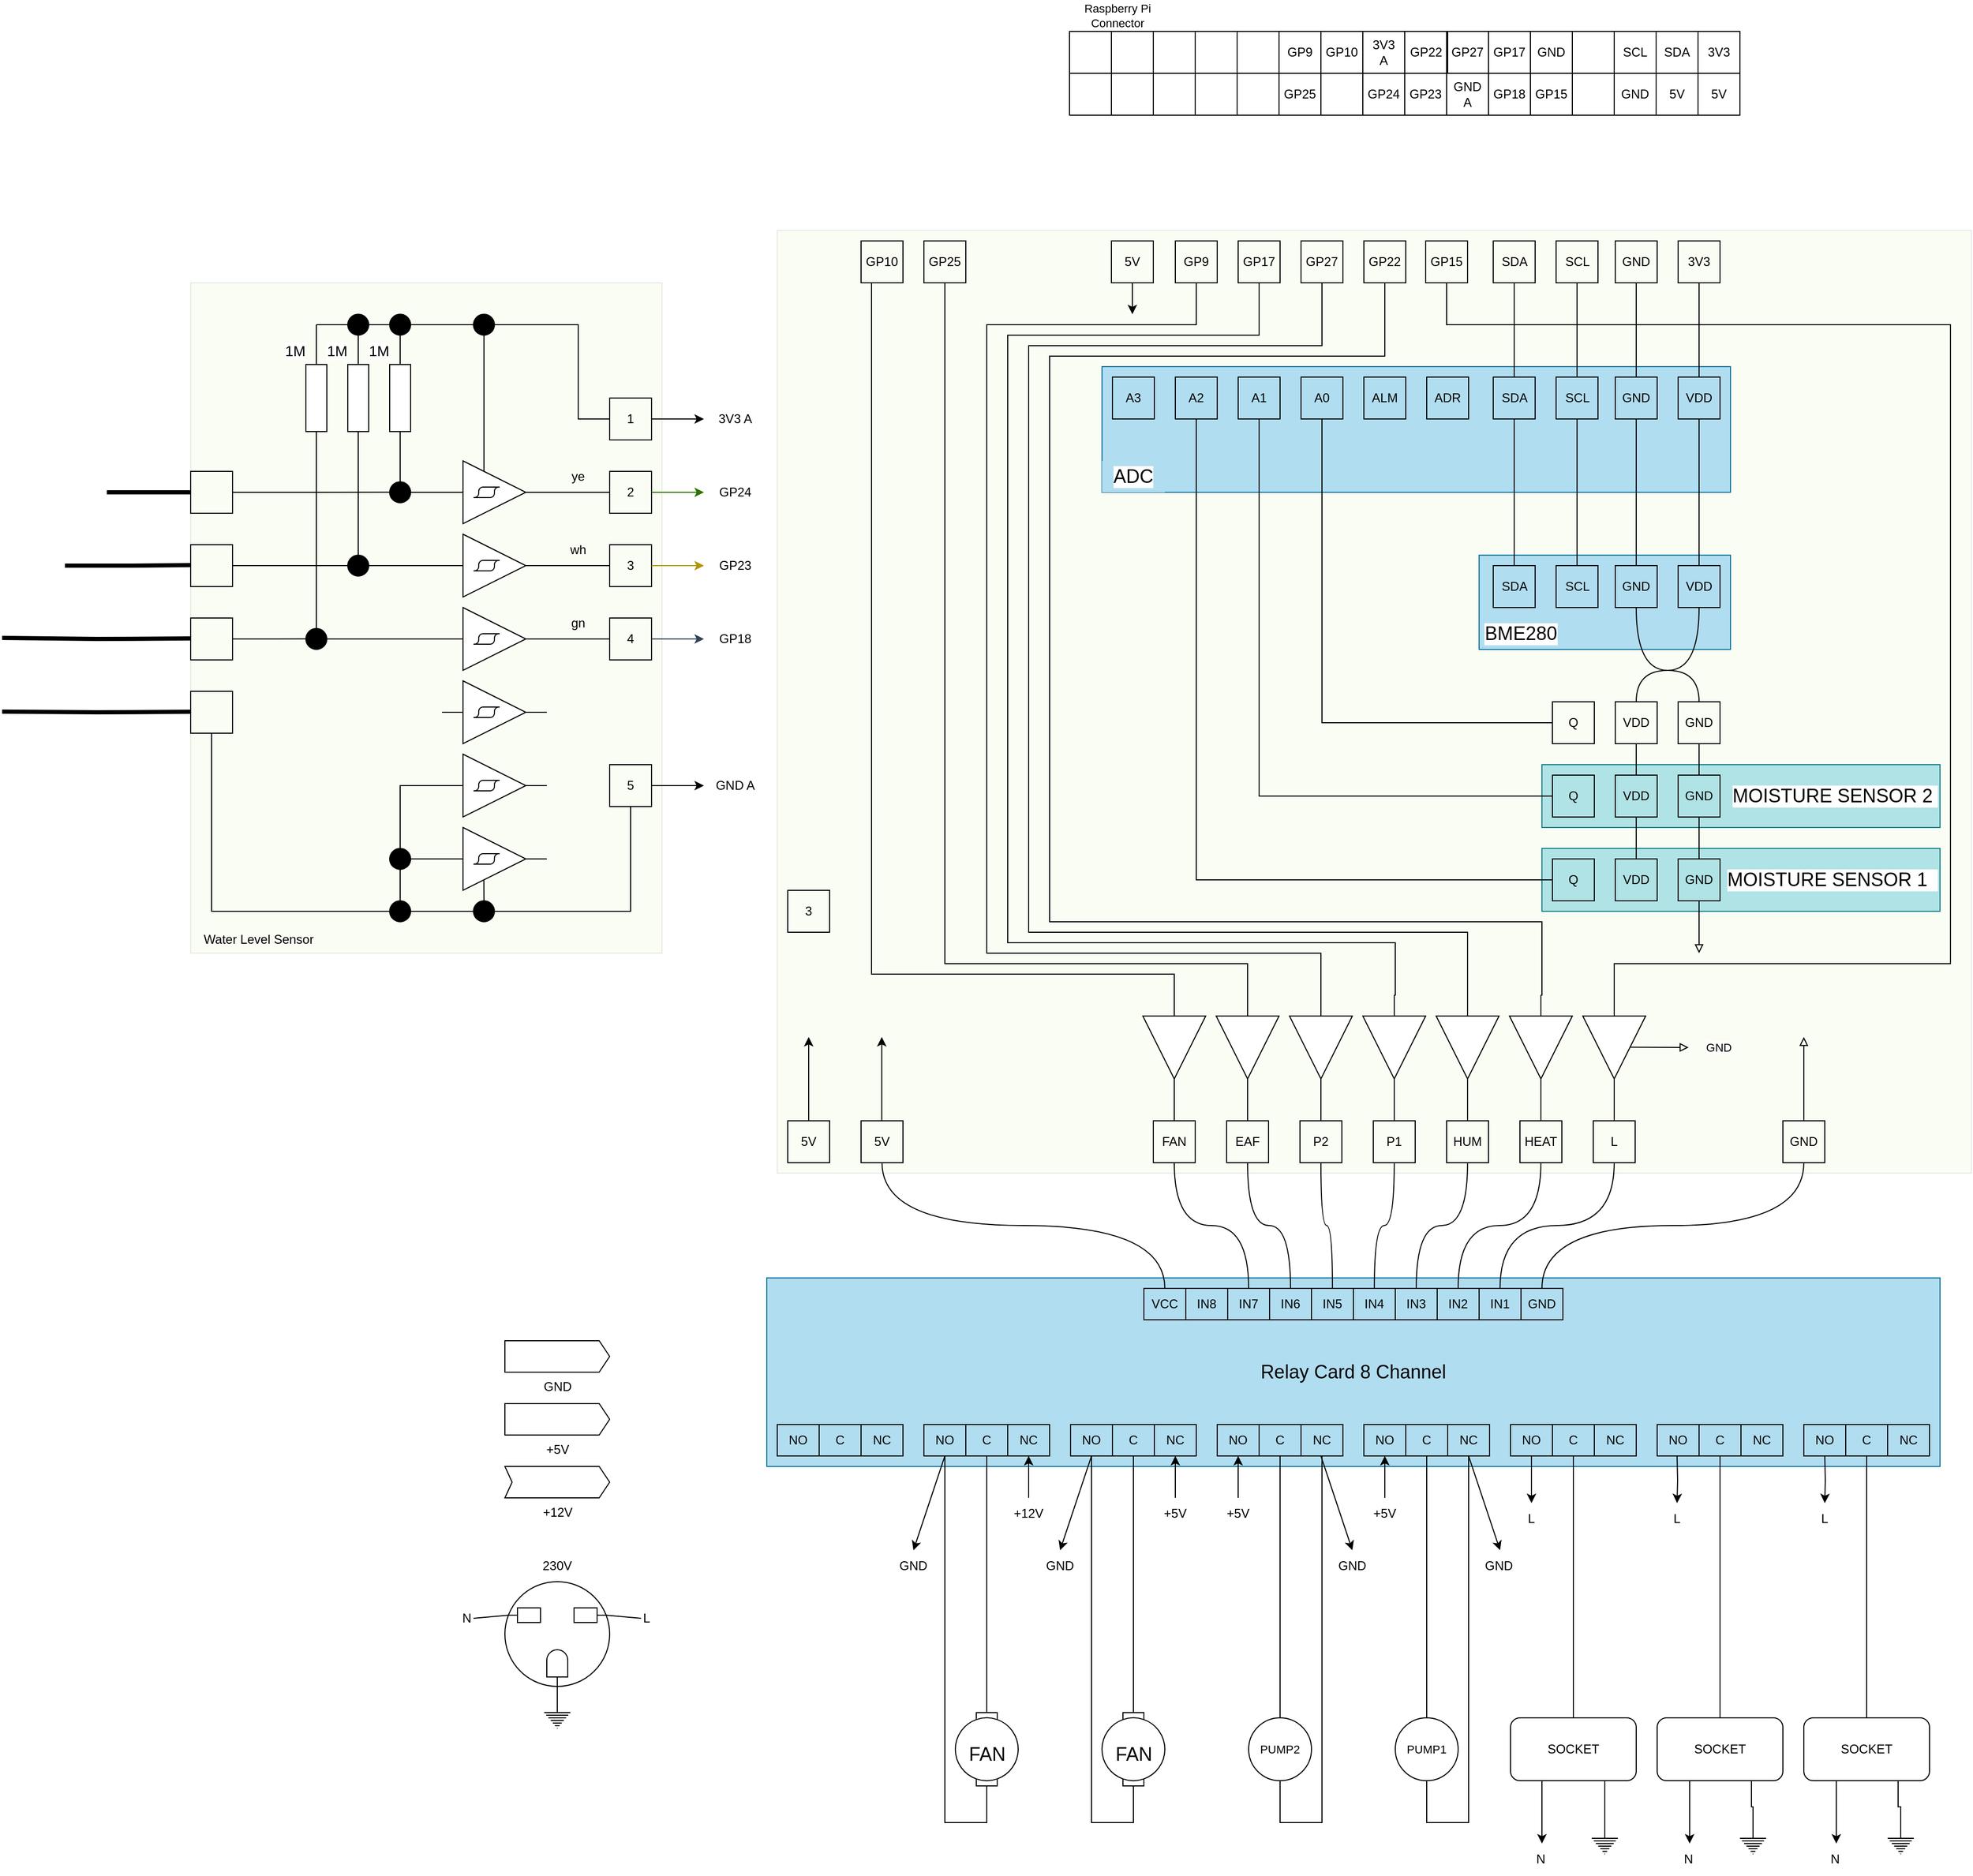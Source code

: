 <mxfile version="24.7.8">
  <diagram name="Page-1" id="SWcwMpiS_tSYsjk5WCd9">
    <mxGraphModel dx="6354" dy="4642" grid="1" gridSize="10" guides="1" tooltips="1" connect="1" arrows="1" fold="1" page="1" pageScale="1" pageWidth="1169" pageHeight="1654" math="0" shadow="0">
      <root>
        <mxCell id="0" />
        <mxCell id="1" parent="0" />
        <mxCell id="8Se8d8TxG7XIVdDQDwcc-89" value="" style="rounded=0;whiteSpace=wrap;html=1;fontFamily=Helvetica;fontSize=11;labelBackgroundColor=default;fillColor=#cdeb8b;fillStyle=solid;opacity=10;strokeColor=#36393d;" parent="1" vertex="1">
          <mxGeometry x="-310" y="200" width="450" height="640" as="geometry" />
        </mxCell>
        <mxCell id="8Se8d8TxG7XIVdDQDwcc-88" value="" style="rounded=0;whiteSpace=wrap;html=1;fontFamily=Helvetica;fontSize=11;labelBackgroundColor=default;fillColor=#cdeb8b;fillStyle=solid;opacity=10;strokeColor=#36393d;" parent="1" vertex="1">
          <mxGeometry x="250" y="150" width="1140" height="900" as="geometry" />
        </mxCell>
        <mxCell id="iwcDW4btiEjeqznmIjvd-136" value="&lt;div style=&quot;font-size: 18px;&quot;&gt;MOISTURE SENSOR 2&amp;nbsp;&lt;/div&gt;" style="rounded=0;whiteSpace=wrap;html=1;fontFamily=Helvetica;fontSize=11;labelBackgroundColor=default;align=right;fillColor=#b0e3e6;strokeColor=#0e8088;" parent="1" vertex="1">
          <mxGeometry x="980" y="660" width="380" height="60" as="geometry" />
        </mxCell>
        <mxCell id="iwcDW4btiEjeqznmIjvd-133" value="&lt;div style=&quot;font-size: 18px;&quot;&gt;MOISTURE SENSOR 1&amp;nbsp;&amp;nbsp;&lt;/div&gt;" style="rounded=0;whiteSpace=wrap;html=1;fontFamily=Helvetica;fontSize=11;labelBackgroundColor=default;align=right;fillColor=#b0e3e6;strokeColor=#0e8088;" parent="1" vertex="1">
          <mxGeometry x="980" y="740" width="380" height="60" as="geometry" />
        </mxCell>
        <mxCell id="iwcDW4btiEjeqznmIjvd-113" value="" style="rounded=0;whiteSpace=wrap;html=1;fontFamily=Helvetica;fontSize=11;labelBackgroundColor=default;align=left;fillColor=#b1ddf0;strokeColor=#10739e;" parent="1" vertex="1">
          <mxGeometry x="920" y="460" width="240" height="90" as="geometry" />
        </mxCell>
        <mxCell id="iwcDW4btiEjeqznmIjvd-114" value="&lt;div style=&quot;font-size: 18px;&quot;&gt;&lt;br&gt;&lt;/div&gt;" style="rounded=0;whiteSpace=wrap;html=1;fontFamily=Helvetica;fontSize=11;labelBackgroundColor=default;fillColor=#b1ddf0;strokeColor=#10739e;" parent="1" vertex="1">
          <mxGeometry x="560" y="280" width="600" height="120" as="geometry" />
        </mxCell>
        <mxCell id="vi9AejaFBc3eNM1fVHRH-1" value="" style="shape=stencil(tZTRDoIgFIafhtsGsrpvVO9xwlOyFBxS5tt3DNvStLWmGzfn/+E7/wYHJlWVQYks4RYKZHLHksRjDo3Y6AysxZwEcrNoCc5jXQ9qqErUIYo38AaOOUanCt5dsDZp6BjGZuhNaF25Z3xLe9ollXbUTwfjbNVz3nyCgbF0lt8jrGvf9KqS+AUG9F3IqLLk8Dt2tV4GLBbK28e+0s+edz5wP7FY6uJmA4v/sVKRMvW4pTqCvpy9u9p0NIxv5+r7ex8O43BYRwNNtJXq5DyOGnTow3uq8Qt5Cg8=);whiteSpace=wrap;html=1;" parent="1" vertex="1">
          <mxGeometry x="20" y="20" width="120" height="120" as="geometry" />
        </mxCell>
        <mxCell id="vi9AejaFBc3eNM1fVHRH-44" value="&lt;font style=&quot;font-size: 18px;&quot;&gt;Relay Card 8 Channel&lt;/font&gt;" style="rounded=0;whiteSpace=wrap;html=1;fillColor=#b1ddf0;strokeColor=#10739e;" parent="1" vertex="1">
          <mxGeometry x="240" y="1150" width="1120" height="180" as="geometry" />
        </mxCell>
        <mxCell id="vi9AejaFBc3eNM1fVHRH-41" value="" style="group" parent="1" vertex="1" connectable="0">
          <mxGeometry x="600" y="1160" width="400" height="30" as="geometry" />
        </mxCell>
        <mxCell id="vi9AejaFBc3eNM1fVHRH-31" value="VCC" style="text;strokeColor=default;align=center;fillColor=none;html=1;verticalAlign=middle;whiteSpace=wrap;rounded=0;" parent="vi9AejaFBc3eNM1fVHRH-41" vertex="1">
          <mxGeometry width="40" height="30" as="geometry" />
        </mxCell>
        <mxCell id="vi9AejaFBc3eNM1fVHRH-32" value="IN8" style="text;strokeColor=default;align=center;fillColor=none;html=1;verticalAlign=middle;whiteSpace=wrap;rounded=0;" parent="vi9AejaFBc3eNM1fVHRH-41" vertex="1">
          <mxGeometry x="40" width="40" height="30" as="geometry" />
        </mxCell>
        <mxCell id="vi9AejaFBc3eNM1fVHRH-33" value="IN7" style="text;strokeColor=default;align=center;fillColor=none;html=1;verticalAlign=middle;whiteSpace=wrap;rounded=0;" parent="vi9AejaFBc3eNM1fVHRH-41" vertex="1">
          <mxGeometry x="80" width="40" height="30" as="geometry" />
        </mxCell>
        <mxCell id="vi9AejaFBc3eNM1fVHRH-34" value="IN6" style="text;strokeColor=default;align=center;fillColor=none;html=1;verticalAlign=middle;whiteSpace=wrap;rounded=0;" parent="vi9AejaFBc3eNM1fVHRH-41" vertex="1">
          <mxGeometry x="120" width="40" height="30" as="geometry" />
        </mxCell>
        <mxCell id="vi9AejaFBc3eNM1fVHRH-35" value="IN5" style="text;strokeColor=default;align=center;fillColor=none;html=1;verticalAlign=middle;whiteSpace=wrap;rounded=0;" parent="vi9AejaFBc3eNM1fVHRH-41" vertex="1">
          <mxGeometry x="160" width="40" height="30" as="geometry" />
        </mxCell>
        <mxCell id="vi9AejaFBc3eNM1fVHRH-36" value="IN4" style="text;strokeColor=default;align=center;fillColor=none;html=1;verticalAlign=middle;whiteSpace=wrap;rounded=0;" parent="vi9AejaFBc3eNM1fVHRH-41" vertex="1">
          <mxGeometry x="200" width="40" height="30" as="geometry" />
        </mxCell>
        <mxCell id="vi9AejaFBc3eNM1fVHRH-37" value="IN3" style="text;strokeColor=default;align=center;fillColor=none;html=1;verticalAlign=middle;whiteSpace=wrap;rounded=0;" parent="vi9AejaFBc3eNM1fVHRH-41" vertex="1">
          <mxGeometry x="240" width="40" height="30" as="geometry" />
        </mxCell>
        <mxCell id="vi9AejaFBc3eNM1fVHRH-38" value="IN2" style="text;strokeColor=default;align=center;fillColor=none;html=1;verticalAlign=middle;whiteSpace=wrap;rounded=0;" parent="vi9AejaFBc3eNM1fVHRH-41" vertex="1">
          <mxGeometry x="280" width="40" height="30" as="geometry" />
        </mxCell>
        <mxCell id="vi9AejaFBc3eNM1fVHRH-39" value="IN1" style="text;strokeColor=default;align=center;fillColor=none;html=1;verticalAlign=middle;whiteSpace=wrap;rounded=0;" parent="vi9AejaFBc3eNM1fVHRH-41" vertex="1">
          <mxGeometry x="320" width="40" height="30" as="geometry" />
        </mxCell>
        <mxCell id="vi9AejaFBc3eNM1fVHRH-40" value="GND" style="text;strokeColor=default;align=center;fillColor=none;html=1;verticalAlign=middle;whiteSpace=wrap;rounded=0;" parent="vi9AejaFBc3eNM1fVHRH-41" vertex="1">
          <mxGeometry x="360" width="40" height="30" as="geometry" />
        </mxCell>
        <mxCell id="vi9AejaFBc3eNM1fVHRH-42" value="" style="group" parent="1" vertex="1" connectable="0">
          <mxGeometry x="250" y="1290" width="1100" height="30" as="geometry" />
        </mxCell>
        <mxCell id="vi9AejaFBc3eNM1fVHRH-7" value="NO" style="text;strokeColor=default;align=center;fillColor=none;html=1;verticalAlign=middle;whiteSpace=wrap;rounded=0;" parent="vi9AejaFBc3eNM1fVHRH-42" vertex="1">
          <mxGeometry width="40" height="30" as="geometry" />
        </mxCell>
        <mxCell id="vi9AejaFBc3eNM1fVHRH-8" value="C" style="text;strokeColor=default;align=center;fillColor=none;html=1;verticalAlign=middle;whiteSpace=wrap;rounded=0;" parent="vi9AejaFBc3eNM1fVHRH-42" vertex="1">
          <mxGeometry x="40" width="40" height="30" as="geometry" />
        </mxCell>
        <mxCell id="vi9AejaFBc3eNM1fVHRH-9" value="NC" style="text;strokeColor=default;align=center;fillColor=none;html=1;verticalAlign=middle;whiteSpace=wrap;rounded=0;" parent="vi9AejaFBc3eNM1fVHRH-42" vertex="1">
          <mxGeometry x="80" width="40" height="30" as="geometry" />
        </mxCell>
        <mxCell id="vi9AejaFBc3eNM1fVHRH-10" value="NO" style="text;strokeColor=default;align=center;fillColor=none;html=1;verticalAlign=middle;whiteSpace=wrap;rounded=0;" parent="vi9AejaFBc3eNM1fVHRH-42" vertex="1">
          <mxGeometry x="140" width="40" height="30" as="geometry" />
        </mxCell>
        <mxCell id="vi9AejaFBc3eNM1fVHRH-11" value="C" style="text;strokeColor=default;align=center;fillColor=none;html=1;verticalAlign=middle;whiteSpace=wrap;rounded=0;" parent="vi9AejaFBc3eNM1fVHRH-42" vertex="1">
          <mxGeometry x="180" width="40" height="30" as="geometry" />
        </mxCell>
        <mxCell id="vi9AejaFBc3eNM1fVHRH-12" value="NC" style="text;strokeColor=default;align=center;fillColor=none;html=1;verticalAlign=middle;whiteSpace=wrap;rounded=0;" parent="vi9AejaFBc3eNM1fVHRH-42" vertex="1">
          <mxGeometry x="220" width="40" height="30" as="geometry" />
        </mxCell>
        <mxCell id="vi9AejaFBc3eNM1fVHRH-13" value="NO" style="text;strokeColor=default;align=center;fillColor=none;html=1;verticalAlign=middle;whiteSpace=wrap;rounded=0;" parent="vi9AejaFBc3eNM1fVHRH-42" vertex="1">
          <mxGeometry x="280" width="40" height="30" as="geometry" />
        </mxCell>
        <mxCell id="vi9AejaFBc3eNM1fVHRH-14" value="C" style="text;strokeColor=default;align=center;fillColor=none;html=1;verticalAlign=middle;whiteSpace=wrap;rounded=0;" parent="vi9AejaFBc3eNM1fVHRH-42" vertex="1">
          <mxGeometry x="320" width="40" height="30" as="geometry" />
        </mxCell>
        <mxCell id="vi9AejaFBc3eNM1fVHRH-15" value="NC" style="text;strokeColor=default;align=center;fillColor=none;html=1;verticalAlign=middle;whiteSpace=wrap;rounded=0;" parent="vi9AejaFBc3eNM1fVHRH-42" vertex="1">
          <mxGeometry x="360" width="40" height="30" as="geometry" />
        </mxCell>
        <mxCell id="vi9AejaFBc3eNM1fVHRH-16" value="NO" style="text;strokeColor=default;align=center;fillColor=none;html=1;verticalAlign=middle;whiteSpace=wrap;rounded=0;" parent="vi9AejaFBc3eNM1fVHRH-42" vertex="1">
          <mxGeometry x="420" width="40" height="30" as="geometry" />
        </mxCell>
        <mxCell id="vi9AejaFBc3eNM1fVHRH-17" value="C" style="text;strokeColor=default;align=center;fillColor=none;html=1;verticalAlign=middle;whiteSpace=wrap;rounded=0;" parent="vi9AejaFBc3eNM1fVHRH-42" vertex="1">
          <mxGeometry x="460" width="40" height="30" as="geometry" />
        </mxCell>
        <mxCell id="vi9AejaFBc3eNM1fVHRH-18" value="NC" style="text;strokeColor=default;align=center;fillColor=none;html=1;verticalAlign=middle;whiteSpace=wrap;rounded=0;" parent="vi9AejaFBc3eNM1fVHRH-42" vertex="1">
          <mxGeometry x="500" width="40" height="30" as="geometry" />
        </mxCell>
        <mxCell id="vi9AejaFBc3eNM1fVHRH-19" value="NO" style="text;strokeColor=default;align=center;fillColor=none;html=1;verticalAlign=middle;whiteSpace=wrap;rounded=0;" parent="vi9AejaFBc3eNM1fVHRH-42" vertex="1">
          <mxGeometry x="560" width="40" height="30" as="geometry" />
        </mxCell>
        <mxCell id="vi9AejaFBc3eNM1fVHRH-20" value="C" style="text;strokeColor=default;align=center;fillColor=none;html=1;verticalAlign=middle;whiteSpace=wrap;rounded=0;" parent="vi9AejaFBc3eNM1fVHRH-42" vertex="1">
          <mxGeometry x="600" width="40" height="30" as="geometry" />
        </mxCell>
        <mxCell id="vi9AejaFBc3eNM1fVHRH-21" value="NC" style="text;strokeColor=default;align=center;fillColor=none;html=1;verticalAlign=middle;whiteSpace=wrap;rounded=0;" parent="vi9AejaFBc3eNM1fVHRH-42" vertex="1">
          <mxGeometry x="640" width="40" height="30" as="geometry" />
        </mxCell>
        <mxCell id="vi9AejaFBc3eNM1fVHRH-22" value="NO" style="text;strokeColor=default;align=center;fillColor=none;html=1;verticalAlign=middle;whiteSpace=wrap;rounded=0;" parent="vi9AejaFBc3eNM1fVHRH-42" vertex="1">
          <mxGeometry x="700" width="40" height="30" as="geometry" />
        </mxCell>
        <mxCell id="vi9AejaFBc3eNM1fVHRH-23" value="C" style="text;strokeColor=default;align=center;fillColor=none;html=1;verticalAlign=middle;whiteSpace=wrap;rounded=0;" parent="vi9AejaFBc3eNM1fVHRH-42" vertex="1">
          <mxGeometry x="740" width="40" height="30" as="geometry" />
        </mxCell>
        <mxCell id="vi9AejaFBc3eNM1fVHRH-24" value="NC" style="text;strokeColor=default;align=center;fillColor=none;html=1;verticalAlign=middle;whiteSpace=wrap;rounded=0;" parent="vi9AejaFBc3eNM1fVHRH-42" vertex="1">
          <mxGeometry x="780" width="40" height="30" as="geometry" />
        </mxCell>
        <mxCell id="vi9AejaFBc3eNM1fVHRH-25" value="NO" style="text;strokeColor=default;align=center;fillColor=none;html=1;verticalAlign=middle;whiteSpace=wrap;rounded=0;" parent="vi9AejaFBc3eNM1fVHRH-42" vertex="1">
          <mxGeometry x="840" width="40" height="30" as="geometry" />
        </mxCell>
        <mxCell id="vi9AejaFBc3eNM1fVHRH-26" value="C" style="text;strokeColor=default;align=center;fillColor=none;html=1;verticalAlign=middle;whiteSpace=wrap;rounded=0;" parent="vi9AejaFBc3eNM1fVHRH-42" vertex="1">
          <mxGeometry x="880" width="40" height="30" as="geometry" />
        </mxCell>
        <mxCell id="vi9AejaFBc3eNM1fVHRH-27" value="NC" style="text;strokeColor=default;align=center;fillColor=none;html=1;verticalAlign=middle;whiteSpace=wrap;rounded=0;" parent="vi9AejaFBc3eNM1fVHRH-42" vertex="1">
          <mxGeometry x="920" width="40" height="30" as="geometry" />
        </mxCell>
        <mxCell id="vi9AejaFBc3eNM1fVHRH-28" value="NO" style="text;strokeColor=default;align=center;fillColor=none;html=1;verticalAlign=middle;whiteSpace=wrap;rounded=0;" parent="vi9AejaFBc3eNM1fVHRH-42" vertex="1">
          <mxGeometry x="980" width="40" height="30" as="geometry" />
        </mxCell>
        <mxCell id="vi9AejaFBc3eNM1fVHRH-29" value="C" style="text;strokeColor=default;align=center;fillColor=none;html=1;verticalAlign=middle;whiteSpace=wrap;rounded=0;" parent="vi9AejaFBc3eNM1fVHRH-42" vertex="1">
          <mxGeometry x="1020" width="40" height="30" as="geometry" />
        </mxCell>
        <mxCell id="vi9AejaFBc3eNM1fVHRH-30" value="NC" style="text;strokeColor=default;align=center;fillColor=none;html=1;verticalAlign=middle;whiteSpace=wrap;rounded=0;" parent="vi9AejaFBc3eNM1fVHRH-42" vertex="1">
          <mxGeometry x="1060" width="40" height="30" as="geometry" />
        </mxCell>
        <mxCell id="vi9AejaFBc3eNM1fVHRH-77" value="5V" style="shape=stencil(rZPBDoIwDIafZve5Ee8G9T3KqLIwNjKmyNs7qDESmAdCwqX/R7+ypTCZdxW0yAS30CCTZyaERwPD4agqsBZNDCKtCGVU9bMKuhZVoOgJXkNhkEgXvKux12X49GtboddhpPLC+Cm+Mz4yVy7OUkE7283ID48y0Db28hfJBA0ZqOJUtdHfYEBP6YFSJq4btdleWj7Tir202XatzGOSuniZF6Dqu3cPWy67kuzmPK6AL9bG0FL8OaYftylxb3xtAefLmdIm504nWnz4lNLPMQVv);whiteSpace=wrap;html=1;points=[[0,0.5,0,0,0],[0.5,0,0,0,0],[0.5,1,0,0,0],[1,0.5,0,0,0]];" parent="1" vertex="1">
          <mxGeometry x="1129" width="40" height="40" as="geometry" />
        </mxCell>
        <mxCell id="vi9AejaFBc3eNM1fVHRH-79" value="" style="verticalLabelPosition=bottom;shadow=0;dashed=0;align=center;html=1;verticalAlign=top;shape=mxgraph.electrical.logic_gates.buffer2;direction=south;" parent="1" vertex="1">
          <mxGeometry x="599" y="880" width="60" height="100" as="geometry" />
        </mxCell>
        <mxCell id="vi9AejaFBc3eNM1fVHRH-80" value="" style="verticalLabelPosition=bottom;shadow=0;dashed=0;align=center;html=1;verticalAlign=top;shape=mxgraph.electrical.logic_gates.buffer2;direction=south;" parent="1" vertex="1">
          <mxGeometry x="669" y="880" width="60" height="100" as="geometry" />
        </mxCell>
        <mxCell id="vi9AejaFBc3eNM1fVHRH-81" value="" style="verticalLabelPosition=bottom;shadow=0;dashed=0;align=center;html=1;verticalAlign=top;shape=mxgraph.electrical.logic_gates.buffer2;direction=south;" parent="1" vertex="1">
          <mxGeometry x="739" y="880" width="60" height="100" as="geometry" />
        </mxCell>
        <mxCell id="vi9AejaFBc3eNM1fVHRH-82" value="" style="verticalLabelPosition=bottom;shadow=0;dashed=0;align=center;html=1;verticalAlign=top;shape=mxgraph.electrical.logic_gates.buffer2;direction=south;" parent="1" vertex="1">
          <mxGeometry x="809" y="880" width="60" height="100" as="geometry" />
        </mxCell>
        <mxCell id="8Se8d8TxG7XIVdDQDwcc-95" style="edgeStyle=orthogonalEdgeStyle;shape=connector;rounded=0;orthogonalLoop=1;jettySize=auto;html=1;exitX=0;exitY=0.5;exitDx=0;exitDy=0;strokeColor=default;align=center;verticalAlign=middle;fontFamily=Helvetica;fontSize=11;fontColor=default;labelBackgroundColor=default;startArrow=none;startFill=0;endArrow=none;endFill=0;" parent="1" source="vi9AejaFBc3eNM1fVHRH-83" target="8Se8d8TxG7XIVdDQDwcc-9" edge="1">
          <mxGeometry relative="1" as="geometry">
            <Array as="points">
              <mxPoint x="909" y="820" />
              <mxPoint x="490" y="820" />
              <mxPoint x="490" y="260" />
              <mxPoint x="770" y="260" />
            </Array>
          </mxGeometry>
        </mxCell>
        <mxCell id="vi9AejaFBc3eNM1fVHRH-83" value="" style="verticalLabelPosition=bottom;shadow=0;dashed=0;align=center;html=1;verticalAlign=top;shape=mxgraph.electrical.logic_gates.buffer2;direction=south;" parent="1" vertex="1">
          <mxGeometry x="879" y="880" width="60" height="100" as="geometry" />
        </mxCell>
        <mxCell id="vi9AejaFBc3eNM1fVHRH-84" value="" style="verticalLabelPosition=bottom;shadow=0;dashed=0;align=center;html=1;verticalAlign=top;shape=mxgraph.electrical.logic_gates.buffer2;direction=south;" parent="1" vertex="1">
          <mxGeometry x="949" y="880" width="60" height="100" as="geometry" />
        </mxCell>
        <mxCell id="vi9AejaFBc3eNM1fVHRH-85" value="" style="verticalLabelPosition=bottom;shadow=0;dashed=0;align=center;html=1;verticalAlign=top;shape=mxgraph.electrical.logic_gates.buffer2;direction=south;" parent="1" vertex="1">
          <mxGeometry x="1019" y="880" width="60" height="100" as="geometry" />
        </mxCell>
        <mxCell id="iwcDW4btiEjeqznmIjvd-17" value="" style="verticalLabelPosition=bottom;shadow=0;dashed=0;align=center;html=1;verticalAlign=top;shape=mxgraph.electrical.logic_gates.schmitt_trigger;" parent="1" vertex="1">
          <mxGeometry x="-70" y="440" width="100" height="60" as="geometry" />
        </mxCell>
        <mxCell id="iwcDW4btiEjeqznmIjvd-18" value="" style="verticalLabelPosition=bottom;shadow=0;dashed=0;align=center;html=1;verticalAlign=top;shape=mxgraph.electrical.logic_gates.schmitt_trigger;" parent="1" vertex="1">
          <mxGeometry x="-70" y="510" width="100" height="60" as="geometry" />
        </mxCell>
        <mxCell id="iwcDW4btiEjeqznmIjvd-19" value="" style="verticalLabelPosition=bottom;shadow=0;dashed=0;align=center;html=1;verticalAlign=top;shape=mxgraph.electrical.logic_gates.schmitt_trigger;" parent="1" vertex="1">
          <mxGeometry x="-70" y="580" width="100" height="60" as="geometry" />
        </mxCell>
        <mxCell id="iwcDW4btiEjeqznmIjvd-20" value="" style="verticalLabelPosition=bottom;shadow=0;dashed=0;align=center;html=1;verticalAlign=top;shape=mxgraph.electrical.logic_gates.schmitt_trigger;" parent="1" vertex="1">
          <mxGeometry x="-70" y="650" width="100" height="60" as="geometry" />
        </mxCell>
        <mxCell id="iwcDW4btiEjeqznmIjvd-21" value="" style="verticalLabelPosition=bottom;shadow=0;dashed=0;align=center;html=1;verticalAlign=top;shape=mxgraph.electrical.logic_gates.schmitt_trigger;" parent="1" vertex="1">
          <mxGeometry x="-70" y="720" width="100" height="60" as="geometry" />
        </mxCell>
        <mxCell id="iwcDW4btiEjeqznmIjvd-22" value="" style="pointerEvents=1;verticalLabelPosition=bottom;shadow=0;dashed=0;align=center;html=1;verticalAlign=top;shape=mxgraph.electrical.resistors.resistor_1;direction=south;" parent="1" vertex="1">
          <mxGeometry x="-120" y="260" width="20" height="100" as="geometry" />
        </mxCell>
        <mxCell id="iwcDW4btiEjeqznmIjvd-32" style="edgeStyle=orthogonalEdgeStyle;shape=connector;rounded=0;orthogonalLoop=1;jettySize=auto;html=1;exitX=0;exitY=0.5;exitDx=0;exitDy=0;exitPerimeter=0;strokeColor=default;align=center;verticalAlign=middle;fontFamily=Helvetica;fontSize=11;fontColor=default;labelBackgroundColor=default;endArrow=none;endFill=0;" parent="1" source="iwcDW4btiEjeqznmIjvd-23" edge="1">
          <mxGeometry relative="1" as="geometry">
            <mxPoint x="-150" y="240" as="targetPoint" />
          </mxGeometry>
        </mxCell>
        <mxCell id="iwcDW4btiEjeqznmIjvd-23" value="" style="pointerEvents=1;verticalLabelPosition=bottom;shadow=0;dashed=0;align=center;html=1;verticalAlign=top;shape=mxgraph.electrical.resistors.resistor_1;direction=south;" parent="1" vertex="1">
          <mxGeometry x="-160" y="260" width="20" height="100" as="geometry" />
        </mxCell>
        <mxCell id="iwcDW4btiEjeqznmIjvd-33" style="edgeStyle=orthogonalEdgeStyle;shape=connector;rounded=0;orthogonalLoop=1;jettySize=auto;html=1;exitX=0;exitY=0.5;exitDx=0;exitDy=0;exitPerimeter=0;strokeColor=default;align=center;verticalAlign=middle;fontFamily=Helvetica;fontSize=11;fontColor=default;labelBackgroundColor=default;endArrow=none;endFill=0;" parent="1" source="iwcDW4btiEjeqznmIjvd-24" edge="1">
          <mxGeometry relative="1" as="geometry">
            <mxPoint x="-190" y="240" as="targetPoint" />
          </mxGeometry>
        </mxCell>
        <mxCell id="iwcDW4btiEjeqznmIjvd-24" value="" style="pointerEvents=1;verticalLabelPosition=bottom;shadow=0;dashed=0;align=center;html=1;verticalAlign=top;shape=mxgraph.electrical.resistors.resistor_1;direction=south;" parent="1" vertex="1">
          <mxGeometry x="-200" y="260" width="20" height="100" as="geometry" />
        </mxCell>
        <mxCell id="iwcDW4btiEjeqznmIjvd-26" style="edgeStyle=orthogonalEdgeStyle;rounded=0;orthogonalLoop=1;jettySize=auto;html=1;exitX=1;exitY=0.5;exitDx=0;exitDy=0;exitPerimeter=0;entryX=0;entryY=0.5;entryDx=0;entryDy=0;entryPerimeter=0;endArrow=none;endFill=0;" parent="1" source="8Se8d8TxG7XIVdDQDwcc-56" target="iwcDW4btiEjeqznmIjvd-16" edge="1">
          <mxGeometry relative="1" as="geometry" />
        </mxCell>
        <mxCell id="iwcDW4btiEjeqznmIjvd-27" style="edgeStyle=orthogonalEdgeStyle;rounded=0;orthogonalLoop=1;jettySize=auto;html=1;exitX=1;exitY=0.5;exitDx=0;exitDy=0;exitPerimeter=0;entryX=0;entryY=0.5;entryDx=0;entryDy=0;entryPerimeter=0;endArrow=none;endFill=0;" parent="1" source="iwcDW4btiEjeqznmIjvd-23" target="iwcDW4btiEjeqznmIjvd-17" edge="1">
          <mxGeometry relative="1" as="geometry" />
        </mxCell>
        <mxCell id="iwcDW4btiEjeqznmIjvd-28" style="edgeStyle=orthogonalEdgeStyle;shape=connector;rounded=0;orthogonalLoop=1;jettySize=auto;html=1;exitX=1;exitY=0.5;exitDx=0;exitDy=0;exitPerimeter=0;entryX=0;entryY=0.5;entryDx=0;entryDy=0;entryPerimeter=0;strokeColor=default;align=center;verticalAlign=middle;fontFamily=Helvetica;fontSize=11;fontColor=default;labelBackgroundColor=default;endArrow=none;endFill=0;" parent="1" source="8Se8d8TxG7XIVdDQDwcc-60" target="iwcDW4btiEjeqznmIjvd-18" edge="1">
          <mxGeometry relative="1" as="geometry" />
        </mxCell>
        <mxCell id="iwcDW4btiEjeqznmIjvd-34" style="edgeStyle=orthogonalEdgeStyle;shape=connector;rounded=0;orthogonalLoop=1;jettySize=auto;html=1;exitX=0;exitY=0.5;exitDx=0;exitDy=0;exitPerimeter=0;strokeColor=default;align=center;verticalAlign=middle;fontFamily=Helvetica;fontSize=11;fontColor=default;labelBackgroundColor=default;endArrow=none;endFill=0;" parent="1" source="8Se8d8TxG7XIVdDQDwcc-62" edge="1">
          <mxGeometry relative="1" as="geometry">
            <mxPoint x="-30" y="380" as="targetPoint" />
            <Array as="points">
              <mxPoint x="-30" y="240" />
              <mxPoint x="-30" y="382" />
            </Array>
          </mxGeometry>
        </mxCell>
        <mxCell id="iwcDW4btiEjeqznmIjvd-31" style="edgeStyle=orthogonalEdgeStyle;shape=connector;rounded=0;orthogonalLoop=1;jettySize=auto;html=1;entryX=0;entryY=0.5;entryDx=0;entryDy=0;entryPerimeter=0;strokeColor=default;align=center;verticalAlign=middle;fontFamily=Helvetica;fontSize=11;fontColor=default;labelBackgroundColor=default;endArrow=none;endFill=0;" parent="1" source="8Se8d8TxG7XIVdDQDwcc-73" target="iwcDW4btiEjeqznmIjvd-22" edge="1">
          <mxGeometry relative="1" as="geometry">
            <mxPoint x="-190" y="240" as="sourcePoint" />
          </mxGeometry>
        </mxCell>
        <mxCell id="iwcDW4btiEjeqznmIjvd-50" value="3V3" style="shape=stencil(rZPBDoIwDIafZve5Ee8G9T3KqLIwNjKmyNs7qDESmAdCwqX/R7+ypTCZdxW0yAS30CCTZyaERwPD4agqsBZNDCKtCGVU9bMKuhZVoOgJXkNhkEgXvKux12X49GtboddhpPLC+Cm+Mz4yVy7OUkE7283ID48y0Db28hfJBA0ZqOJUtdHfYEBP6YFSJq4btdleWj7Tir202XatzGOSuniZF6Dqu3cPWy67kuzmPK6AL9bG0FL8OaYftylxb3xtAefLmdIm504nWnz4lNLPMQVv);whiteSpace=wrap;html=1;points=[[0,0.5,0,0,0],[0.5,0,0,0,0],[0.5,1,0,0,0],[1,0.5,0,0,0]];strokeColor=default;fillColor=#5C5C5C;fillStyle=solid;fillOpacity=90;strokeOpacity=100;" parent="1" vertex="1">
          <mxGeometry x="1129" y="-40" width="40" height="40" as="geometry" />
        </mxCell>
        <mxCell id="iwcDW4btiEjeqznmIjvd-51" value="5V" style="shape=stencil(rZPBDoIwDIafZve5Ee8G9T3KqLIwNjKmyNs7qDESmAdCwqX/R7+ypTCZdxW0yAS30CCTZyaERwPD4agqsBZNDCKtCGVU9bMKuhZVoOgJXkNhkEgXvKux12X49GtboddhpPLC+Cm+Mz4yVy7OUkE7283ID48y0Db28hfJBA0ZqOJUtdHfYEBP6YFSJq4btdleWj7Tir202XatzGOSuniZF6Dqu3cPWy67kuzmPK6AL9bG0FL8OaYftylxb3xtAefLmdIm504nWnz4lNLPMQVv);whiteSpace=wrap;html=1;points=[[0,0.5,0,0,0],[0.5,0,0,0,0],[0.5,1,0,0,0],[1,0.5,0,0,0]];" parent="1" vertex="1">
          <mxGeometry x="1089" width="40" height="40" as="geometry" />
        </mxCell>
        <mxCell id="iwcDW4btiEjeqznmIjvd-52" value="SDA" style="shape=stencil(rZPBDoIwDIafZve5Ee8G9T3KqLIwNjKmyNs7qDESmAdCwqX/R7+ypTCZdxW0yAS30CCTZyaERwPD4agqsBZNDCKtCGVU9bMKuhZVoOgJXkNhkEgXvKux12X49GtboddhpPLC+Cm+Mz4yVy7OUkE7283ID48y0Db28hfJBA0ZqOJUtdHfYEBP6YFSJq4btdleWj7Tir202XatzGOSuniZF6Dqu3cPWy67kuzmPK6AL9bG0FL8OaYftylxb3xtAefLmdIm504nWnz4lNLPMQVv);whiteSpace=wrap;html=1;points=[[0,0.5,0,0,0],[0.5,0,0,0,0],[0.5,1,0,0,0],[1,0.5,0,0,0]];" parent="1" vertex="1">
          <mxGeometry x="1089" y="-40" width="40" height="40" as="geometry" />
        </mxCell>
        <mxCell id="iwcDW4btiEjeqznmIjvd-53" value="GND" style="shape=stencil(rZPBDoIwDIafZve5Ee8G9T3KqLIwNjKmyNs7qDESmAdCwqX/R7+ypTCZdxW0yAS30CCTZyaERwPD4agqsBZNDCKtCGVU9bMKuhZVoOgJXkNhkEgXvKux12X49GtboddhpPLC+Cm+Mz4yVy7OUkE7283ID48y0Db28hfJBA0ZqOJUtdHfYEBP6YFSJq4btdleWj7Tir202XatzGOSuniZF6Dqu3cPWy67kuzmPK6AL9bG0FL8OaYftylxb3xtAefLmdIm504nWnz4lNLPMQVv);whiteSpace=wrap;html=1;points=[[0,0.5,0,0,0],[0.5,0,0,0,0],[0.5,1,0,0,0],[1,0.5,0,0,0]];" parent="1" vertex="1">
          <mxGeometry x="1049" width="40" height="40" as="geometry" />
        </mxCell>
        <mxCell id="iwcDW4btiEjeqznmIjvd-54" value="SCL" style="shape=stencil(rZPBDoIwDIafZve5Ee8G9T3KqLIwNjKmyNs7qDESmAdCwqX/R7+ypTCZdxW0yAS30CCTZyaERwPD4agqsBZNDCKtCGVU9bMKuhZVoOgJXkNhkEgXvKux12X49GtboddhpPLC+Cm+Mz4yVy7OUkE7283ID48y0Db28hfJBA0ZqOJUtdHfYEBP6YFSJq4btdleWj7Tir202XatzGOSuniZF6Dqu3cPWy67kuzmPK6AL9bG0FL8OaYftylxb3xtAefLmdIm504nWnz4lNLPMQVv);whiteSpace=wrap;html=1;points=[[0,0.5,0,0,0],[0.5,0,0,0,0],[0.5,1,0,0,0],[1,0.5,0,0,0]];" parent="1" vertex="1">
          <mxGeometry x="1049" y="-40" width="40" height="40" as="geometry" />
        </mxCell>
        <mxCell id="iwcDW4btiEjeqznmIjvd-55" value="" style="shape=stencil(rZPBDoIwDIafZve5Ee8G9T3KqLIwNjKmyNs7qDESmAdCwqX/R7+ypTCZdxW0yAS30CCTZyaERwPD4agqsBZNDCKtCGVU9bMKuhZVoOgJXkNhkEgXvKux12X49GtboddhpPLC+Cm+Mz4yVy7OUkE7283ID48y0Db28hfJBA0ZqOJUtdHfYEBP6YFSJq4btdleWj7Tir202XatzGOSuniZF6Dqu3cPWy67kuzmPK6AL9bG0FL8OaYftylxb3xtAefLmdIm504nWnz4lNLPMQVv);whiteSpace=wrap;html=1;points=[[0,0.5,0,0,0],[0.5,0,0,0,0],[0.5,1,0,0,0],[1,0.5,0,0,0]];" parent="1" vertex="1">
          <mxGeometry x="1009" width="40" height="40" as="geometry" />
        </mxCell>
        <mxCell id="iwcDW4btiEjeqznmIjvd-56" value="" style="shape=stencil(rZPBDoIwDIafZve5Ee8G9T3KqLIwNjKmyNs7qDESmAdCwqX/R7+ypTCZdxW0yAS30CCTZyaERwPD4agqsBZNDCKtCGVU9bMKuhZVoOgJXkNhkEgXvKux12X49GtboddhpPLC+Cm+Mz4yVy7OUkE7283ID48y0Db28hfJBA0ZqOJUtdHfYEBP6YFSJq4btdleWj7Tir202XatzGOSuniZF6Dqu3cPWy67kuzmPK6AL9bG0FL8OaYftylxb3xtAefLmdIm504nWnz4lNLPMQVv);whiteSpace=wrap;html=1;points=[[0,0.5,0,0,0],[0.5,0,0,0,0],[0.5,1,0,0,0],[1,0.5,0,0,0]];" parent="1" vertex="1">
          <mxGeometry x="1009" y="-40" width="40" height="40" as="geometry" />
        </mxCell>
        <mxCell id="iwcDW4btiEjeqznmIjvd-57" value="GP15" style="shape=stencil(rZPBDoIwDIafZve5Ee8G9T3KqLIwNjKmyNs7qDESmAdCwqX/R7+ypTCZdxW0yAS30CCTZyaERwPD4agqsBZNDCKtCGVU9bMKuhZVoOgJXkNhkEgXvKux12X49GtboddhpPLC+Cm+Mz4yVy7OUkE7283ID48y0Db28hfJBA0ZqOJUtdHfYEBP6YFSJq4btdleWj7Tir202XatzGOSuniZF6Dqu3cPWy67kuzmPK6AL9bG0FL8OaYftylxb3xtAefLmdIm504nWnz4lNLPMQVv);whiteSpace=wrap;html=1;points=[[0,0.5,0,0,0],[0.5,0,0,0,0],[0.5,1,0,0,0],[1,0.5,0,0,0]];" parent="1" vertex="1">
          <mxGeometry x="969" width="40" height="40" as="geometry" />
        </mxCell>
        <mxCell id="iwcDW4btiEjeqznmIjvd-58" value="GND" style="shape=stencil(rZPBDoIwDIafZve5Ee8G9T3KqLIwNjKmyNs7qDESmAdCwqX/R7+ypTCZdxW0yAS30CCTZyaERwPD4agqsBZNDCKtCGVU9bMKuhZVoOgJXkNhkEgXvKux12X49GtboddhpPLC+Cm+Mz4yVy7OUkE7283ID48y0Db28hfJBA0ZqOJUtdHfYEBP6YFSJq4btdleWj7Tir202XatzGOSuniZF6Dqu3cPWy67kuzmPK6AL9bG0FL8OaYftylxb3xtAefLmdIm504nWnz4lNLPMQVv);whiteSpace=wrap;html=1;points=[[0,0.5,0,0,0],[0.5,0,0,0,0],[0.5,1,0,0,0],[1,0.5,0,0,0]];" parent="1" vertex="1">
          <mxGeometry x="969" y="-40" width="40" height="40" as="geometry" />
        </mxCell>
        <mxCell id="iwcDW4btiEjeqznmIjvd-59" value="GP18" style="shape=stencil(rZPBDoIwDIafZve5Ee8G9T3KqLIwNjKmyNs7qDESmAdCwqX/R7+ypTCZdxW0yAS30CCTZyaERwPD4agqsBZNDCKtCGVU9bMKuhZVoOgJXkNhkEgXvKux12X49GtboddhpPLC+Cm+Mz4yVy7OUkE7283ID48y0Db28hfJBA0ZqOJUtdHfYEBP6YFSJq4btdleWj7Tir202XatzGOSuniZF6Dqu3cPWy67kuzmPK6AL9bG0FL8OaYftylxb3xtAefLmdIm504nWnz4lNLPMQVv);whiteSpace=wrap;html=1;points=[[0,0.5,0,0,0],[0.5,0,0,0,0],[0.5,1,0,0,0],[1,0.5,0,0,0]];" parent="1" vertex="1">
          <mxGeometry x="929" width="40" height="40" as="geometry" />
        </mxCell>
        <mxCell id="iwcDW4btiEjeqznmIjvd-60" value="GP17" style="shape=stencil(rZPBDoIwDIafZve5Ee8G9T3KqLIwNjKmyNs7qDESmAdCwqX/R7+ypTCZdxW0yAS30CCTZyaERwPD4agqsBZNDCKtCGVU9bMKuhZVoOgJXkNhkEgXvKux12X49GtboddhpPLC+Cm+Mz4yVy7OUkE7283ID48y0Db28hfJBA0ZqOJUtdHfYEBP6YFSJq4btdleWj7Tir202XatzGOSuniZF6Dqu3cPWy67kuzmPK6AL9bG0FL8OaYftylxb3xtAefLmdIm504nWnz4lNLPMQVv);whiteSpace=wrap;html=1;points=[[0,0.5,0,0,0],[0.5,0,0,0,0],[0.5,1,0,0,0],[1,0.5,0,0,0]];" parent="1" vertex="1">
          <mxGeometry x="929" y="-40" width="40" height="40" as="geometry" />
        </mxCell>
        <mxCell id="iwcDW4btiEjeqznmIjvd-61" value="GND&lt;div&gt;A&lt;/div&gt;" style="shape=stencil(rZPBDoIwDIafZve5Ee8G9T3KqLIwNjKmyNs7qDESmAdCwqX/R7+ypTCZdxW0yAS30CCTZyaERwPD4agqsBZNDCKtCGVU9bMKuhZVoOgJXkNhkEgXvKux12X49GtboddhpPLC+Cm+Mz4yVy7OUkE7283ID48y0Db28hfJBA0ZqOJUtdHfYEBP6YFSJq4btdleWj7Tir202XatzGOSuniZF6Dqu3cPWy67kuzmPK6AL9bG0FL8OaYftylxb3xtAefLmdIm504nWnz4lNLPMQVv);whiteSpace=wrap;html=1;points=[[0,0.5,0,0,0],[0.5,0,0,0,0],[0.5,1,0,0,0],[1,0.5,0,0,0]];" parent="1" vertex="1">
          <mxGeometry x="889" width="40" height="40" as="geometry" />
        </mxCell>
        <mxCell id="iwcDW4btiEjeqznmIjvd-62" value="GP27" style="shape=stencil(rZPBDoIwDIafZve5Ee8G9T3KqLIwNjKmyNs7qDESmAdCwqX/R7+ypTCZdxW0yAS30CCTZyaERwPD4agqsBZNDCKtCGVU9bMKuhZVoOgJXkNhkEgXvKux12X49GtboddhpPLC+Cm+Mz4yVy7OUkE7283ID48y0Db28hfJBA0ZqOJUtdHfYEBP6YFSJq4btdleWj7Tir202XatzGOSuniZF6Dqu3cPWy67kuzmPK6AL9bG0FL8OaYftylxb3xtAefLmdIm504nWnz4lNLPMQVv);whiteSpace=wrap;html=1;points=[[0,0.5,0,0,0],[0.5,0,0,0,0],[0.5,1,0,0,0],[1,0.5,0,0,0]];" parent="1" vertex="1">
          <mxGeometry x="889" y="-40" width="40" height="40" as="geometry" />
        </mxCell>
        <mxCell id="iwcDW4btiEjeqznmIjvd-63" value="GP23" style="shape=stencil(rZPBDoIwDIafZve5Ee8G9T3KqLIwNjKmyNs7qDESmAdCwqX/R7+ypTCZdxW0yAS30CCTZyaERwPD4agqsBZNDCKtCGVU9bMKuhZVoOgJXkNhkEgXvKux12X49GtboddhpPLC+Cm+Mz4yVy7OUkE7283ID48y0Db28hfJBA0ZqOJUtdHfYEBP6YFSJq4btdleWj7Tir202XatzGOSuniZF6Dqu3cPWy67kuzmPK6AL9bG0FL8OaYftylxb3xtAefLmdIm504nWnz4lNLPMQVv);whiteSpace=wrap;html=1;points=[[0,0.5,0,0,0],[0.5,0,0,0,0],[0.5,1,0,0,0],[1,0.5,0,0,0]];" parent="1" vertex="1">
          <mxGeometry x="849" width="40" height="40" as="geometry" />
        </mxCell>
        <mxCell id="iwcDW4btiEjeqznmIjvd-64" value="GP22" style="shape=stencil(rZPBDoIwDIafZve5Ee8G9T3KqLIwNjKmyNs7qDESmAdCwqX/R7+ypTCZdxW0yAS30CCTZyaERwPD4agqsBZNDCKtCGVU9bMKuhZVoOgJXkNhkEgXvKux12X49GtboddhpPLC+Cm+Mz4yVy7OUkE7283ID48y0Db28hfJBA0ZqOJUtdHfYEBP6YFSJq4btdleWj7Tir202XatzGOSuniZF6Dqu3cPWy67kuzmPK6AL9bG0FL8OaYftylxb3xtAefLmdIm504nWnz4lNLPMQVv);whiteSpace=wrap;html=1;points=[[0,0.5,0,0,0],[0.5,0,0,0,0],[0.5,1,0,0,0],[1,0.5,0,0,0]];" parent="1" vertex="1">
          <mxGeometry x="849" y="-40" width="41" height="40" as="geometry" />
        </mxCell>
        <mxCell id="iwcDW4btiEjeqznmIjvd-65" value="GP24" style="shape=stencil(rZPBDoIwDIafZve5Ee8G9T3KqLIwNjKmyNs7qDESmAdCwqX/R7+ypTCZdxW0yAS30CCTZyaERwPD4agqsBZNDCKtCGVU9bMKuhZVoOgJXkNhkEgXvKux12X49GtboddhpPLC+Cm+Mz4yVy7OUkE7283ID48y0Db28hfJBA0ZqOJUtdHfYEBP6YFSJq4btdleWj7Tir202XatzGOSuniZF6Dqu3cPWy67kuzmPK6AL9bG0FL8OaYftylxb3xtAefLmdIm504nWnz4lNLPMQVv);whiteSpace=wrap;html=1;points=[[0,0.5,0,0,0],[0.5,0,0,0,0],[0.5,1,0,0,0],[1,0.5,0,0,0]];" parent="1" vertex="1">
          <mxGeometry x="809" width="40" height="40" as="geometry" />
        </mxCell>
        <mxCell id="iwcDW4btiEjeqznmIjvd-66" value="3V3&lt;div&gt;A&lt;/div&gt;" style="shape=stencil(rZPBDoIwDIafZve5Ee8G9T3KqLIwNjKmyNs7qDESmAdCwqX/R7+ypTCZdxW0yAS30CCTZyaERwPD4agqsBZNDCKtCGVU9bMKuhZVoOgJXkNhkEgXvKux12X49GtboddhpPLC+Cm+Mz4yVy7OUkE7283ID48y0Db28hfJBA0ZqOJUtdHfYEBP6YFSJq4btdleWj7Tir202XatzGOSuniZF6Dqu3cPWy67kuzmPK6AL9bG0FL8OaYftylxb3xtAefLmdIm504nWnz4lNLPMQVv);whiteSpace=wrap;html=1;points=[[0,0.5,0,0,0],[0.5,0,0,0,0],[0.5,1,0,0,0],[1,0.5,0,0,0]];" parent="1" vertex="1">
          <mxGeometry x="809" y="-40" width="40" height="40" as="geometry" />
        </mxCell>
        <mxCell id="iwcDW4btiEjeqznmIjvd-67" value="" style="shape=stencil(rZPBDoIwDIafZve5Ee8G9T3KqLIwNjKmyNs7qDESmAdCwqX/R7+ypTCZdxW0yAS30CCTZyaERwPD4agqsBZNDCKtCGVU9bMKuhZVoOgJXkNhkEgXvKux12X49GtboddhpPLC+Cm+Mz4yVy7OUkE7283ID48y0Db28hfJBA0ZqOJUtdHfYEBP6YFSJq4btdleWj7Tir202XatzGOSuniZF6Dqu3cPWy67kuzmPK6AL9bG0FL8OaYftylxb3xtAefLmdIm504nWnz4lNLPMQVv);whiteSpace=wrap;html=1;points=[[0,0.5,0,0,0],[0.5,0,0,0,0],[0.5,1,0,0,0],[1,0.5,0,0,0]];" parent="1" vertex="1">
          <mxGeometry x="769" width="40" height="40" as="geometry" />
        </mxCell>
        <mxCell id="iwcDW4btiEjeqznmIjvd-68" value="GP10" style="shape=stencil(rZPBDoIwDIafZve5Ee8G9T3KqLIwNjKmyNs7qDESmAdCwqX/R7+ypTCZdxW0yAS30CCTZyaERwPD4agqsBZNDCKtCGVU9bMKuhZVoOgJXkNhkEgXvKux12X49GtboddhpPLC+Cm+Mz4yVy7OUkE7283ID48y0Db28hfJBA0ZqOJUtdHfYEBP6YFSJq4btdleWj7Tir202XatzGOSuniZF6Dqu3cPWy67kuzmPK6AL9bG0FL8OaYftylxb3xtAefLmdIm504nWnz4lNLPMQVv);whiteSpace=wrap;html=1;points=[[0,0.5,0,0,0],[0.5,0,0,0,0],[0.5,1,0,0,0],[1,0.5,0,0,0]];" parent="1" vertex="1">
          <mxGeometry x="769" y="-40" width="40" height="40" as="geometry" />
        </mxCell>
        <mxCell id="iwcDW4btiEjeqznmIjvd-69" value="GP25" style="shape=stencil(rZPBDoIwDIafZve5Ee8G9T3KqLIwNjKmyNs7qDESmAdCwqX/R7+ypTCZdxW0yAS30CCTZyaERwPD4agqsBZNDCKtCGVU9bMKuhZVoOgJXkNhkEgXvKux12X49GtboddhpPLC+Cm+Mz4yVy7OUkE7283ID48y0Db28hfJBA0ZqOJUtdHfYEBP6YFSJq4btdleWj7Tir202XatzGOSuniZF6Dqu3cPWy67kuzmPK6AL9bG0FL8OaYftylxb3xtAefLmdIm504nWnz4lNLPMQVv);whiteSpace=wrap;html=1;points=[[0,0.5,0,0,0],[0.5,0,0,0,0],[0.5,1,0,0,0],[1,0.5,0,0,0]];" parent="1" vertex="1">
          <mxGeometry x="729" width="40" height="40" as="geometry" />
        </mxCell>
        <mxCell id="iwcDW4btiEjeqznmIjvd-70" value="GP9" style="shape=stencil(rZPBDoIwDIafZve5Ee8G9T3KqLIwNjKmyNs7qDESmAdCwqX/R7+ypTCZdxW0yAS30CCTZyaERwPD4agqsBZNDCKtCGVU9bMKuhZVoOgJXkNhkEgXvKux12X49GtboddhpPLC+Cm+Mz4yVy7OUkE7283ID48y0Db28hfJBA0ZqOJUtdHfYEBP6YFSJq4btdleWj7Tir202XatzGOSuniZF6Dqu3cPWy67kuzmPK6AL9bG0FL8OaYftylxb3xtAefLmdIm504nWnz4lNLPMQVv);whiteSpace=wrap;html=1;points=[[0,0.5,0,0,0],[0.5,0,0,0,0],[0.5,1,0,0,0],[1,0.5,0,0,0]];" parent="1" vertex="1">
          <mxGeometry x="729" y="-40" width="40" height="40" as="geometry" />
        </mxCell>
        <mxCell id="iwcDW4btiEjeqznmIjvd-71" value="" style="shape=stencil(rZPBDoIwDIafZve5Ee8G9T3KqLIwNjKmyNs7qDESmAdCwqX/R7+ypTCZdxW0yAS30CCTZyaERwPD4agqsBZNDCKtCGVU9bMKuhZVoOgJXkNhkEgXvKux12X49GtboddhpPLC+Cm+Mz4yVy7OUkE7283ID48y0Db28hfJBA0ZqOJUtdHfYEBP6YFSJq4btdleWj7Tir202XatzGOSuniZF6Dqu3cPWy67kuzmPK6AL9bG0FL8OaYftylxb3xtAefLmdIm504nWnz4lNLPMQVv);whiteSpace=wrap;html=1;points=[[0,0.5,0,0,0],[0.5,0,0,0,0],[0.5,1,0,0,0],[1,0.5,0,0,0]];" parent="1" vertex="1">
          <mxGeometry x="689" width="40" height="40" as="geometry" />
        </mxCell>
        <mxCell id="iwcDW4btiEjeqznmIjvd-72" value="" style="shape=stencil(rZPBDoIwDIafZve5Ee8G9T3KqLIwNjKmyNs7qDESmAdCwqX/R7+ypTCZdxW0yAS30CCTZyaERwPD4agqsBZNDCKtCGVU9bMKuhZVoOgJXkNhkEgXvKux12X49GtboddhpPLC+Cm+Mz4yVy7OUkE7283ID48y0Db28hfJBA0ZqOJUtdHfYEBP6YFSJq4btdleWj7Tir202XatzGOSuniZF6Dqu3cPWy67kuzmPK6AL9bG0FL8OaYftylxb3xtAefLmdIm504nWnz4lNLPMQVv);whiteSpace=wrap;html=1;points=[[0,0.5,0,0,0],[0.5,0,0,0,0],[0.5,1,0,0,0],[1,0.5,0,0,0]];" parent="1" vertex="1">
          <mxGeometry x="689" y="-40" width="40" height="40" as="geometry" />
        </mxCell>
        <mxCell id="iwcDW4btiEjeqznmIjvd-73" value="" style="shape=stencil(rZPBDoIwDIafZve5Ee8G9T3KqLIwNjKmyNs7qDESmAdCwqX/R7+ypTCZdxW0yAS30CCTZyaERwPD4agqsBZNDCKtCGVU9bMKuhZVoOgJXkNhkEgXvKux12X49GtboddhpPLC+Cm+Mz4yVy7OUkE7283ID48y0Db28hfJBA0ZqOJUtdHfYEBP6YFSJq4btdleWj7Tir202XatzGOSuniZF6Dqu3cPWy67kuzmPK6AL9bG0FL8OaYftylxb3xtAefLmdIm504nWnz4lNLPMQVv);whiteSpace=wrap;html=1;points=[[0,0.5,0,0,0],[0.5,0,0,0,0],[0.5,1,0,0,0],[1,0.5,0,0,0]];" parent="1" vertex="1">
          <mxGeometry x="649" width="40" height="40" as="geometry" />
        </mxCell>
        <mxCell id="iwcDW4btiEjeqznmIjvd-74" value="" style="shape=stencil(rZPBDoIwDIafZve5Ee8G9T3KqLIwNjKmyNs7qDESmAdCwqX/R7+ypTCZdxW0yAS30CCTZyaERwPD4agqsBZNDCKtCGVU9bMKuhZVoOgJXkNhkEgXvKux12X49GtboddhpPLC+Cm+Mz4yVy7OUkE7283ID48y0Db28hfJBA0ZqOJUtdHfYEBP6YFSJq4btdleWj7Tir202XatzGOSuniZF6Dqu3cPWy67kuzmPK6AL9bG0FL8OaYftylxb3xtAefLmdIm504nWnz4lNLPMQVv);whiteSpace=wrap;html=1;points=[[0,0.5,0,0,0],[0.5,0,0,0,0],[0.5,1,0,0,0],[1,0.5,0,0,0]];" parent="1" vertex="1">
          <mxGeometry x="649" y="-40" width="40" height="40" as="geometry" />
        </mxCell>
        <mxCell id="iwcDW4btiEjeqznmIjvd-75" value="" style="shape=stencil(rZPBDoIwDIafZve5Ee8G9T3KqLIwNjKmyNs7qDESmAdCwqX/R7+ypTCZdxW0yAS30CCTZyaERwPD4agqsBZNDCKtCGVU9bMKuhZVoOgJXkNhkEgXvKux12X49GtboddhpPLC+Cm+Mz4yVy7OUkE7283ID48y0Db28hfJBA0ZqOJUtdHfYEBP6YFSJq4btdleWj7Tir202XatzGOSuniZF6Dqu3cPWy67kuzmPK6AL9bG0FL8OaYftylxb3xtAefLmdIm504nWnz4lNLPMQVv);whiteSpace=wrap;html=1;points=[[0,0.5,0,0,0],[0.5,0,0,0,0],[0.5,1,0,0,0],[1,0.5,0,0,0]];" parent="1" vertex="1">
          <mxGeometry x="609" width="40" height="40" as="geometry" />
        </mxCell>
        <mxCell id="iwcDW4btiEjeqznmIjvd-76" value="" style="shape=stencil(rZPBDoIwDIafZve5Ee8G9T3KqLIwNjKmyNs7qDESmAdCwqX/R7+ypTCZdxW0yAS30CCTZyaERwPD4agqsBZNDCKtCGVU9bMKuhZVoOgJXkNhkEgXvKux12X49GtboddhpPLC+Cm+Mz4yVy7OUkE7283ID48y0Db28hfJBA0ZqOJUtdHfYEBP6YFSJq4btdleWj7Tir202XatzGOSuniZF6Dqu3cPWy67kuzmPK6AL9bG0FL8OaYftylxb3xtAefLmdIm504nWnz4lNLPMQVv);whiteSpace=wrap;html=1;points=[[0,0.5,0,0,0],[0.5,0,0,0,0],[0.5,1,0,0,0],[1,0.5,0,0,0]];" parent="1" vertex="1">
          <mxGeometry x="609" y="-40" width="40" height="40" as="geometry" />
        </mxCell>
        <mxCell id="iwcDW4btiEjeqznmIjvd-77" value="" style="shape=stencil(rZPBDoIwDIafZve5Ee8G9T3KqLIwNjKmyNs7qDESmAdCwqX/R7+ypTCZdxW0yAS30CCTZyaERwPD4agqsBZNDCKtCGVU9bMKuhZVoOgJXkNhkEgXvKux12X49GtboddhpPLC+Cm+Mz4yVy7OUkE7283ID48y0Db28hfJBA0ZqOJUtdHfYEBP6YFSJq4btdleWj7Tir202XatzGOSuniZF6Dqu3cPWy67kuzmPK6AL9bG0FL8OaYftylxb3xtAefLmdIm504nWnz4lNLPMQVv);whiteSpace=wrap;html=1;points=[[0,0.5,0,0,0],[0.5,0,0,0,0],[0.5,1,0,0,0],[1,0.5,0,0,0]];" parent="1" vertex="1">
          <mxGeometry x="569" width="40" height="40" as="geometry" />
        </mxCell>
        <mxCell id="iwcDW4btiEjeqznmIjvd-78" value="" style="shape=stencil(rZPBDoIwDIafZve5Ee8G9T3KqLIwNjKmyNs7qDESmAdCwqX/R7+ypTCZdxW0yAS30CCTZyaERwPD4agqsBZNDCKtCGVU9bMKuhZVoOgJXkNhkEgXvKux12X49GtboddhpPLC+Cm+Mz4yVy7OUkE7283ID48y0Db28hfJBA0ZqOJUtdHfYEBP6YFSJq4btdleWj7Tir202XatzGOSuniZF6Dqu3cPWy67kuzmPK6AL9bG0FL8OaYftylxb3xtAefLmdIm504nWnz4lNLPMQVv);whiteSpace=wrap;html=1;points=[[0,0.5,0,0,0],[0.5,0,0,0,0],[0.5,1,0,0,0],[1,0.5,0,0,0]];" parent="1" vertex="1">
          <mxGeometry x="569" y="-40" width="40" height="40" as="geometry" />
        </mxCell>
        <mxCell id="iwcDW4btiEjeqznmIjvd-79" value="" style="shape=stencil(rZPBDoIwDIafZve5Ee8G9T3KqLIwNjKmyNs7qDESmAdCwqX/R7+ypTCZdxW0yAS30CCTZyaERwPD4agqsBZNDCKtCGVU9bMKuhZVoOgJXkNhkEgXvKux12X49GtboddhpPLC+Cm+Mz4yVy7OUkE7283ID48y0Db28hfJBA0ZqOJUtdHfYEBP6YFSJq4btdleWj7Tir202XatzGOSuniZF6Dqu3cPWy67kuzmPK6AL9bG0FL8OaYftylxb3xtAefLmdIm504nWnz4lNLPMQVv);whiteSpace=wrap;html=1;points=[[0,0.5,0,0,0],[0.5,0,0,0,0],[0.5,1,0,0,0],[1,0.5,0,0,0]];" parent="1" vertex="1">
          <mxGeometry x="529" width="40" height="40" as="geometry" />
        </mxCell>
        <mxCell id="iwcDW4btiEjeqznmIjvd-80" value="" style="shape=stencil(rZPBDoIwDIafZve5Ee8G9T3KqLIwNjKmyNs7qDESmAdCwqX/R7+ypTCZdxW0yAS30CCTZyaERwPD4agqsBZNDCKtCGVU9bMKuhZVoOgJXkNhkEgXvKux12X49GtboddhpPLC+Cm+Mz4yVy7OUkE7283ID48y0Db28hfJBA0ZqOJUtdHfYEBP6YFSJq4btdleWj7Tir202XatzGOSuniZF6Dqu3cPWy67kuzmPK6AL9bG0FL8OaYftylxb3xtAefLmdIm504nWnz4lNLPMQVv);whiteSpace=wrap;html=1;points=[[0,0.5,0,0,0],[0.5,0,0,0,0],[0.5,1,0,0,0],[1,0.5,0,0,0]];" parent="1" vertex="1">
          <mxGeometry x="529" y="-40" width="40" height="40" as="geometry" />
        </mxCell>
        <mxCell id="iwcDW4btiEjeqznmIjvd-81" value="ADR" style="shape=stencil(rZPBDoIwDIafZve5Ee8G9T3KqLIwNjKmyNs7qDESmAdCwqX/R7+ypTCZdxW0yAS30CCTZyaERwPD4agqsBZNDCKtCGVU9bMKuhZVoOgJXkNhkEgXvKux12X49GtboddhpPLC+Cm+Mz4yVy7OUkE7283ID48y0Db28hfJBA0ZqOJUtdHfYEBP6YFSJq4btdleWj7Tir202XatzGOSuniZF6Dqu3cPWy67kuzmPK6AL9bG0FL8OaYftylxb3xtAefLmdIm504nWnz4lNLPMQVv);whiteSpace=wrap;html=1;points=[[0,0.5,0,0,0],[0.5,0,0,0,0],[0.5,1,0,0,0],[1,0.5,0,0,0]];" parent="1" vertex="1">
          <mxGeometry x="870" y="290" width="40" height="40" as="geometry" />
        </mxCell>
        <mxCell id="iwcDW4btiEjeqznmIjvd-82" value="ALM" style="shape=stencil(rZPBDoIwDIafZve5Ee8G9T3KqLIwNjKmyNs7qDESmAdCwqX/R7+ypTCZdxW0yAS30CCTZyaERwPD4agqsBZNDCKtCGVU9bMKuhZVoOgJXkNhkEgXvKux12X49GtboddhpPLC+Cm+Mz4yVy7OUkE7283ID48y0Db28hfJBA0ZqOJUtdHfYEBP6YFSJq4btdleWj7Tir202XatzGOSuniZF6Dqu3cPWy67kuzmPK6AL9bG0FL8OaYftylxb3xtAefLmdIm504nWnz4lNLPMQVv);whiteSpace=wrap;html=1;points=[[0,0.5,0,0,0],[0.5,0,0,0,0],[0.5,1,0,0,0],[1,0.5,0,0,0]];" parent="1" vertex="1">
          <mxGeometry x="810" y="290" width="40" height="40" as="geometry" />
        </mxCell>
        <mxCell id="iwcDW4btiEjeqznmIjvd-83" value="A0" style="shape=stencil(rZPBDoIwDIafZve5Ee8G9T3KqLIwNjKmyNs7qDESmAdCwqX/R7+ypTCZdxW0yAS30CCTZyaERwPD4agqsBZNDCKtCGVU9bMKuhZVoOgJXkNhkEgXvKux12X49GtboddhpPLC+Cm+Mz4yVy7OUkE7283ID48y0Db28hfJBA0ZqOJUtdHfYEBP6YFSJq4btdleWj7Tir202XatzGOSuniZF6Dqu3cPWy67kuzmPK6AL9bG0FL8OaYftylxb3xtAefLmdIm504nWnz4lNLPMQVv);whiteSpace=wrap;html=1;points=[[0,0.5,0,0,0],[0.5,0,0,0,0],[0.5,1,0,0,0],[1,0.5,0,0,0]];" parent="1" vertex="1">
          <mxGeometry x="750" y="290" width="40" height="40" as="geometry" />
        </mxCell>
        <mxCell id="iwcDW4btiEjeqznmIjvd-84" value="A1" style="shape=stencil(rZPBDoIwDIafZve5Ee8G9T3KqLIwNjKmyNs7qDESmAdCwqX/R7+ypTCZdxW0yAS30CCTZyaERwPD4agqsBZNDCKtCGVU9bMKuhZVoOgJXkNhkEgXvKux12X49GtboddhpPLC+Cm+Mz4yVy7OUkE7283ID48y0Db28hfJBA0ZqOJUtdHfYEBP6YFSJq4btdleWj7Tir202XatzGOSuniZF6Dqu3cPWy67kuzmPK6AL9bG0FL8OaYftylxb3xtAefLmdIm504nWnz4lNLPMQVv);whiteSpace=wrap;html=1;points=[[0,0.5,0,0,0],[0.5,0,0,0,0],[0.5,1,0,0,0],[1,0.5,0,0,0]];" parent="1" vertex="1">
          <mxGeometry x="690" y="290" width="40" height="40" as="geometry" />
        </mxCell>
        <mxCell id="iwcDW4btiEjeqznmIjvd-85" value="A2" style="shape=stencil(rZPBDoIwDIafZve5Ee8G9T3KqLIwNjKmyNs7qDESmAdCwqX/R7+ypTCZdxW0yAS30CCTZyaERwPD4agqsBZNDCKtCGVU9bMKuhZVoOgJXkNhkEgXvKux12X49GtboddhpPLC+Cm+Mz4yVy7OUkE7283ID48y0Db28hfJBA0ZqOJUtdHfYEBP6YFSJq4btdleWj7Tir202XatzGOSuniZF6Dqu3cPWy67kuzmPK6AL9bG0FL8OaYftylxb3xtAefLmdIm504nWnz4lNLPMQVv);whiteSpace=wrap;html=1;points=[[0,0.5,0,0,0],[0.5,0,0,0,0],[0.5,1,0,0,0],[1,0.5,0,0,0]];" parent="1" vertex="1">
          <mxGeometry x="630" y="290" width="40" height="40" as="geometry" />
        </mxCell>
        <mxCell id="iwcDW4btiEjeqznmIjvd-86" value="A3" style="shape=stencil(rZPBDoIwDIafZve5Ee8G9T3KqLIwNjKmyNs7qDESmAdCwqX/R7+ypTCZdxW0yAS30CCTZyaERwPD4agqsBZNDCKtCGVU9bMKuhZVoOgJXkNhkEgXvKux12X49GtboddhpPLC+Cm+Mz4yVy7OUkE7283ID48y0Db28hfJBA0ZqOJUtdHfYEBP6YFSJq4btdleWj7Tir202XatzGOSuniZF6Dqu3cPWy67kuzmPK6AL9bG0FL8OaYftylxb3xtAefLmdIm504nWnz4lNLPMQVv);whiteSpace=wrap;html=1;points=[[0,0.5,0,0,0],[0.5,0,0,0,0],[0.5,1,0,0,0],[1,0.5,0,0,0]];" parent="1" vertex="1">
          <mxGeometry x="570" y="290" width="40" height="40" as="geometry" />
        </mxCell>
        <mxCell id="iwcDW4btiEjeqznmIjvd-87" value="SCL" style="shape=stencil(rZPBDoIwDIafZve5Ee8G9T3KqLIwNjKmyNs7qDESmAdCwqX/R7+ypTCZdxW0yAS30CCTZyaERwPD4agqsBZNDCKtCGVU9bMKuhZVoOgJXkNhkEgXvKux12X49GtboddhpPLC+Cm+Mz4yVy7OUkE7283ID48y0Db28hfJBA0ZqOJUtdHfYEBP6YFSJq4btdleWj7Tir202XatzGOSuniZF6Dqu3cPWy67kuzmPK6AL9bG0FL8OaYftylxb3xtAefLmdIm504nWnz4lNLPMQVv);whiteSpace=wrap;html=1;points=[[0,0.5,0,0,0],[0.5,0,0,0,0],[0.5,1,0,0,0],[1,0.5,0,0,0]];" parent="1" vertex="1">
          <mxGeometry x="993.5" y="290" width="40" height="40" as="geometry" />
        </mxCell>
        <mxCell id="iwcDW4btiEjeqznmIjvd-88" value="SDA" style="shape=stencil(rZPBDoIwDIafZve5Ee8G9T3KqLIwNjKmyNs7qDESmAdCwqX/R7+ypTCZdxW0yAS30CCTZyaERwPD4agqsBZNDCKtCGVU9bMKuhZVoOgJXkNhkEgXvKux12X49GtboddhpPLC+Cm+Mz4yVy7OUkE7283ID48y0Db28hfJBA0ZqOJUtdHfYEBP6YFSJq4btdleWj7Tir202XatzGOSuniZF6Dqu3cPWy67kuzmPK6AL9bG0FL8OaYftylxb3xtAefLmdIm504nWnz4lNLPMQVv);whiteSpace=wrap;html=1;points=[[0,0.5,0,0,0],[0.5,0,0,0,0],[0.5,1,0,0,0],[1,0.5,0,0,0]];" parent="1" vertex="1">
          <mxGeometry x="933.5" y="290" width="40" height="40" as="geometry" />
        </mxCell>
        <mxCell id="iwcDW4btiEjeqznmIjvd-89" value="VDD" style="shape=stencil(rZPBDoIwDIafZve5Ee8G9T3KqLIwNjKmyNs7qDESmAdCwqX/R7+ypTCZdxW0yAS30CCTZyaERwPD4agqsBZNDCKtCGVU9bMKuhZVoOgJXkNhkEgXvKux12X49GtboddhpPLC+Cm+Mz4yVy7OUkE7283ID48y0Db28hfJBA0ZqOJUtdHfYEBP6YFSJq4btdleWj7Tir202XatzGOSuniZF6Dqu3cPWy67kuzmPK6AL9bG0FL8OaYftylxb3xtAefLmdIm504nWnz4lNLPMQVv);whiteSpace=wrap;html=1;points=[[0,0.5,0,0,0],[0.5,0,0,0,0],[0.5,1,0,0,0],[1,0.5,0,0,0]];" parent="1" vertex="1">
          <mxGeometry x="1110" y="290" width="40" height="40" as="geometry" />
        </mxCell>
        <mxCell id="iwcDW4btiEjeqznmIjvd-90" value="GND" style="shape=stencil(rZPBDoIwDIafZve5Ee8G9T3KqLIwNjKmyNs7qDESmAdCwqX/R7+ypTCZdxW0yAS30CCTZyaERwPD4agqsBZNDCKtCGVU9bMKuhZVoOgJXkNhkEgXvKux12X49GtboddhpPLC+Cm+Mz4yVy7OUkE7283ID48y0Db28hfJBA0ZqOJUtdHfYEBP6YFSJq4btdleWj7Tir202XatzGOSuniZF6Dqu3cPWy67kuzmPK6AL9bG0FL8OaYftylxb3xtAefLmdIm504nWnz4lNLPMQVv);whiteSpace=wrap;html=1;points=[[0,0.5,0,0,0],[0.5,0,0,0,0],[0.5,1,0,0,0],[1,0.5,0,0,0]];" parent="1" vertex="1">
          <mxGeometry x="1050" y="290" width="40" height="40" as="geometry" />
        </mxCell>
        <mxCell id="iwcDW4btiEjeqznmIjvd-91" value="VDD" style="shape=stencil(rZPBDoIwDIafZve5Ee8G9T3KqLIwNjKmyNs7qDESmAdCwqX/R7+ypTCZdxW0yAS30CCTZyaERwPD4agqsBZNDCKtCGVU9bMKuhZVoOgJXkNhkEgXvKux12X49GtboddhpPLC+Cm+Mz4yVy7OUkE7283ID48y0Db28hfJBA0ZqOJUtdHfYEBP6YFSJq4btdleWj7Tir202XatzGOSuniZF6Dqu3cPWy67kuzmPK6AL9bG0FL8OaYftylxb3xtAefLmdIm504nWnz4lNLPMQVv);whiteSpace=wrap;html=1;points=[[0,0.5,0,0,0],[0.5,0,0,0,0],[0.5,1,0,0,0],[1,0.5,0,0,0]];" parent="1" vertex="1">
          <mxGeometry x="1110" y="470" width="40" height="40" as="geometry" />
        </mxCell>
        <mxCell id="iwcDW4btiEjeqznmIjvd-152" style="shape=connector;rounded=0;orthogonalLoop=1;jettySize=auto;html=1;exitX=0.5;exitY=1;exitDx=0;exitDy=0;exitPerimeter=0;strokeColor=default;align=center;verticalAlign=middle;fontFamily=Helvetica;fontSize=11;fontColor=default;labelBackgroundColor=default;endArrow=none;endFill=0;edgeStyle=orthogonalEdgeStyle;entryX=0.5;entryY=0;entryDx=0;entryDy=0;entryPerimeter=0;curved=1;" parent="1" source="iwcDW4btiEjeqznmIjvd-92" target="iwcDW4btiEjeqznmIjvd-117" edge="1">
          <mxGeometry relative="1" as="geometry">
            <Array as="points">
              <mxPoint x="1070" y="570" />
              <mxPoint x="1130" y="570" />
            </Array>
          </mxGeometry>
        </mxCell>
        <mxCell id="iwcDW4btiEjeqznmIjvd-92" value="GND" style="shape=stencil(rZPBDoIwDIafZve5Ee8G9T3KqLIwNjKmyNs7qDESmAdCwqX/R7+ypTCZdxW0yAS30CCTZyaERwPD4agqsBZNDCKtCGVU9bMKuhZVoOgJXkNhkEgXvKux12X49GtboddhpPLC+Cm+Mz4yVy7OUkE7283ID48y0Db28hfJBA0ZqOJUtdHfYEBP6YFSJq4btdleWj7Tir202XatzGOSuniZF6Dqu3cPWy67kuzmPK6AL9bG0FL8OaYftylxb3xtAefLmdIm504nWnz4lNLPMQVv);whiteSpace=wrap;html=1;points=[[0,0.5,0,0,0],[0.5,0,0,0,0],[0.5,1,0,0,0],[1,0.5,0,0,0]];" parent="1" vertex="1">
          <mxGeometry x="1050" y="470" width="40" height="40" as="geometry" />
        </mxCell>
        <mxCell id="iwcDW4btiEjeqznmIjvd-93" value="SCL" style="shape=stencil(rZPBDoIwDIafZve5Ee8G9T3KqLIwNjKmyNs7qDESmAdCwqX/R7+ypTCZdxW0yAS30CCTZyaERwPD4agqsBZNDCKtCGVU9bMKuhZVoOgJXkNhkEgXvKux12X49GtboddhpPLC+Cm+Mz4yVy7OUkE7283ID48y0Db28hfJBA0ZqOJUtdHfYEBP6YFSJq4btdleWj7Tir202XatzGOSuniZF6Dqu3cPWy67kuzmPK6AL9bG0FL8OaYftylxb3xtAefLmdIm504nWnz4lNLPMQVv);whiteSpace=wrap;html=1;points=[[0,0.5,0,0,0],[0.5,0,0,0,0],[0.5,1,0,0,0],[1,0.5,0,0,0]];" parent="1" vertex="1">
          <mxGeometry x="993.5" y="470" width="40" height="40" as="geometry" />
        </mxCell>
        <mxCell id="iwcDW4btiEjeqznmIjvd-94" value="SDA" style="shape=stencil(rZPBDoIwDIafZve5Ee8G9T3KqLIwNjKmyNs7qDESmAdCwqX/R7+ypTCZdxW0yAS30CCTZyaERwPD4agqsBZNDCKtCGVU9bMKuhZVoOgJXkNhkEgXvKux12X49GtboddhpPLC+Cm+Mz4yVy7OUkE7283ID48y0Db28hfJBA0ZqOJUtdHfYEBP6YFSJq4btdleWj7Tir202XatzGOSuniZF6Dqu3cPWy67kuzmPK6AL9bG0FL8OaYftylxb3xtAefLmdIm504nWnz4lNLPMQVv);whiteSpace=wrap;html=1;points=[[0,0.5,0,0,0],[0.5,0,0,0,0],[0.5,1,0,0,0],[1,0.5,0,0,0]];" parent="1" vertex="1">
          <mxGeometry x="933.5" y="470" width="40" height="40" as="geometry" />
        </mxCell>
        <mxCell id="iwcDW4btiEjeqznmIjvd-95" value="5" style="shape=stencil(rZPBDoIwDIafZve5Ee8G9T3KqLIwNjKmyNs7qDESmAdCwqX/R7+ypTCZdxW0yAS30CCTZyaERwPD4agqsBZNDCKtCGVU9bMKuhZVoOgJXkNhkEgXvKux12X49GtboddhpPLC+Cm+Mz4yVy7OUkE7283ID48y0Db28hfJBA0ZqOJUtdHfYEBP6YFSJq4btdleWj7Tir202XatzGOSuniZF6Dqu3cPWy67kuzmPK6AL9bG0FL8OaYftylxb3xtAefLmdIm504nWnz4lNLPMQVv);whiteSpace=wrap;html=1;points=[[0,0.5,0,0,0],[0.5,0,0,0,0],[0.5,1,0,0,0],[1,0.5,0,0,0]];" parent="1" vertex="1">
          <mxGeometry x="90" y="660" width="40" height="40" as="geometry" />
        </mxCell>
        <mxCell id="iwcDW4btiEjeqznmIjvd-96" value="2" style="shape=stencil(rZPBDoIwDIafZve5Ee8G9T3KqLIwNjKmyNs7qDESmAdCwqX/R7+ypTCZdxW0yAS30CCTZyaERwPD4agqsBZNDCKtCGVU9bMKuhZVoOgJXkNhkEgXvKux12X49GtboddhpPLC+Cm+Mz4yVy7OUkE7283ID48y0Db28hfJBA0ZqOJUtdHfYEBP6YFSJq4btdleWj7Tir202XatzGOSuniZF6Dqu3cPWy67kuzmPK6AL9bG0FL8OaYftylxb3xtAefLmdIm504nWnz4lNLPMQVv);whiteSpace=wrap;html=1;points=[[0,0.5,0,0,0],[0.5,0,0,0,0],[0.5,1,0,0,0],[1,0.5,0,0,0]];" parent="1" vertex="1">
          <mxGeometry x="90" y="380" width="40" height="40" as="geometry" />
        </mxCell>
        <mxCell id="iwcDW4btiEjeqznmIjvd-97" value="3" style="shape=stencil(rZPBDoIwDIafZve5Ee8G9T3KqLIwNjKmyNs7qDESmAdCwqX/R7+ypTCZdxW0yAS30CCTZyaERwPD4agqsBZNDCKtCGVU9bMKuhZVoOgJXkNhkEgXvKux12X49GtboddhpPLC+Cm+Mz4yVy7OUkE7283ID48y0Db28hfJBA0ZqOJUtdHfYEBP6YFSJq4btdleWj7Tir202XatzGOSuniZF6Dqu3cPWy67kuzmPK6AL9bG0FL8OaYftylxb3xtAefLmdIm504nWnz4lNLPMQVv);whiteSpace=wrap;html=1;points=[[0,0.5,0,0,0],[0.5,0,0,0,0],[0.5,1,0,0,0],[1,0.5,0,0,0]];" parent="1" vertex="1">
          <mxGeometry x="90" y="450" width="40" height="40" as="geometry" />
        </mxCell>
        <mxCell id="iwcDW4btiEjeqznmIjvd-98" value="4" style="shape=stencil(rZPBDoIwDIafZve5Ee8G9T3KqLIwNjKmyNs7qDESmAdCwqX/R7+ypTCZdxW0yAS30CCTZyaERwPD4agqsBZNDCKtCGVU9bMKuhZVoOgJXkNhkEgXvKux12X49GtboddhpPLC+Cm+Mz4yVy7OUkE7283ID48y0Db28hfJBA0ZqOJUtdHfYEBP6YFSJq4btdleWj7Tir202XatzGOSuniZF6Dqu3cPWy67kuzmPK6AL9bG0FL8OaYftylxb3xtAefLmdIm504nWnz4lNLPMQVv);whiteSpace=wrap;html=1;points=[[0,0.5,0,0,0],[0.5,0,0,0,0],[0.5,1,0,0,0],[1,0.5,0,0,0]];" parent="1" vertex="1">
          <mxGeometry x="90" y="520" width="40" height="40" as="geometry" />
        </mxCell>
        <mxCell id="iwcDW4btiEjeqznmIjvd-110" style="edgeStyle=orthogonalEdgeStyle;shape=connector;rounded=0;orthogonalLoop=1;jettySize=auto;html=1;exitX=0;exitY=0.5;exitDx=0;exitDy=0;exitPerimeter=0;strokeColor=default;align=center;verticalAlign=middle;fontFamily=Helvetica;fontSize=11;fontColor=default;labelBackgroundColor=default;endArrow=none;endFill=0;" parent="1" source="iwcDW4btiEjeqznmIjvd-100" edge="1">
          <mxGeometry relative="1" as="geometry">
            <mxPoint x="-30" y="240" as="targetPoint" />
            <Array as="points">
              <mxPoint x="60" y="330" />
              <mxPoint x="60" y="240" />
            </Array>
          </mxGeometry>
        </mxCell>
        <mxCell id="iwcDW4btiEjeqznmIjvd-100" value="1" style="shape=stencil(rZPBDoIwDIafZve5Ee8G9T3KqLIwNjKmyNs7qDESmAdCwqX/R7+ypTCZdxW0yAS30CCTZyaERwPD4agqsBZNDCKtCGVU9bMKuhZVoOgJXkNhkEgXvKux12X49GtboddhpPLC+Cm+Mz4yVy7OUkE7283ID48y0Db28hfJBA0ZqOJUtdHfYEBP6YFSJq4btdleWj7Tir202XatzGOSuniZF6Dqu3cPWy67kuzmPK6AL9bG0FL8OaYftylxb3xtAefLmdIm504nWnz4lNLPMQVv);whiteSpace=wrap;html=1;points=[[0,0.5,0,0,0],[0.5,0,0,0,0],[0.5,1,0,0,0],[1,0.5,0,0,0]];" parent="1" vertex="1">
          <mxGeometry x="90" y="310" width="40" height="40" as="geometry" />
        </mxCell>
        <mxCell id="iwcDW4btiEjeqznmIjvd-130" style="edgeStyle=orthogonalEdgeStyle;shape=connector;rounded=0;orthogonalLoop=1;jettySize=auto;html=1;exitX=1;exitY=0.5;exitDx=0;exitDy=0;exitPerimeter=0;strokeColor=default;align=center;verticalAlign=middle;fontFamily=Helvetica;fontSize=11;fontColor=default;labelBackgroundColor=default;endArrow=none;endFill=0;" parent="1" source="iwcDW4btiEjeqznmIjvd-101" edge="1">
          <mxGeometry relative="1" as="geometry">
            <mxPoint x="-150" y="470" as="targetPoint" />
          </mxGeometry>
        </mxCell>
        <mxCell id="iwcDW4btiEjeqznmIjvd-101" value="" style="shape=stencil(rZPBDoIwDIafZve5Ee8G9T3KqLIwNjKmyNs7qDESmAdCwqX/R7+ypTCZdxW0yAS30CCTZyaERwPD4agqsBZNDCKtCGVU9bMKuhZVoOgJXkNhkEgXvKux12X49GtboddhpPLC+Cm+Mz4yVy7OUkE7283ID48y0Db28hfJBA0ZqOJUtdHfYEBP6YFSJq4btdleWj7Tir202XatzGOSuniZF6Dqu3cPWy67kuzmPK6AL9bG0FL8OaYftylxb3xtAefLmdIm504nWnz4lNLPMQVv);whiteSpace=wrap;html=1;points=[[0,0.5,0,0,0],[0.5,0,0,0,0],[0.5,1,0,0,0],[1,0.5,0,0,0]];" parent="1" vertex="1">
          <mxGeometry x="-310" y="450" width="40" height="40" as="geometry" />
        </mxCell>
        <mxCell id="iwcDW4btiEjeqznmIjvd-131" style="edgeStyle=orthogonalEdgeStyle;shape=connector;rounded=0;orthogonalLoop=1;jettySize=auto;html=1;exitX=1;exitY=0.5;exitDx=0;exitDy=0;exitPerimeter=0;strokeColor=default;align=center;verticalAlign=middle;fontFamily=Helvetica;fontSize=11;fontColor=default;labelBackgroundColor=default;endArrow=none;endFill=0;" parent="1" source="iwcDW4btiEjeqznmIjvd-102" edge="1">
          <mxGeometry relative="1" as="geometry">
            <mxPoint x="-190" y="539.882" as="targetPoint" />
          </mxGeometry>
        </mxCell>
        <mxCell id="iwcDW4btiEjeqznmIjvd-102" value="" style="shape=stencil(rZPBDoIwDIafZve5Ee8G9T3KqLIwNjKmyNs7qDESmAdCwqX/R7+ypTCZdxW0yAS30CCTZyaERwPD4agqsBZNDCKtCGVU9bMKuhZVoOgJXkNhkEgXvKux12X49GtboddhpPLC+Cm+Mz4yVy7OUkE7283ID48y0Db28hfJBA0ZqOJUtdHfYEBP6YFSJq4btdleWj7Tir202XatzGOSuniZF6Dqu3cPWy67kuzmPK6AL9bG0FL8OaYftylxb3xtAefLmdIm504nWnz4lNLPMQVv);whiteSpace=wrap;html=1;points=[[0,0.5,0,0,0],[0.5,0,0,0,0],[0.5,1,0,0,0],[1,0.5,0,0,0]];" parent="1" vertex="1">
          <mxGeometry x="-310" y="520" width="40" height="40" as="geometry" />
        </mxCell>
        <mxCell id="iwcDW4btiEjeqznmIjvd-132" style="edgeStyle=orthogonalEdgeStyle;shape=connector;rounded=0;orthogonalLoop=1;jettySize=auto;html=1;exitX=0.5;exitY=1;exitDx=0;exitDy=0;exitPerimeter=0;strokeColor=default;align=center;verticalAlign=middle;fontFamily=Helvetica;fontSize=11;fontColor=default;labelBackgroundColor=default;endArrow=none;endFill=0;" parent="1" source="iwcDW4btiEjeqznmIjvd-103" edge="1">
          <mxGeometry relative="1" as="geometry">
            <mxPoint x="-110" y="800" as="targetPoint" />
            <Array as="points">
              <mxPoint x="-290" y="800" />
            </Array>
          </mxGeometry>
        </mxCell>
        <mxCell id="iwcDW4btiEjeqznmIjvd-103" value="" style="shape=stencil(rZPBDoIwDIafZve5Ee8G9T3KqLIwNjKmyNs7qDESmAdCwqX/R7+ypTCZdxW0yAS30CCTZyaERwPD4agqsBZNDCKtCGVU9bMKuhZVoOgJXkNhkEgXvKux12X49GtboddhpPLC+Cm+Mz4yVy7OUkE7283ID48y0Db28hfJBA0ZqOJUtdHfYEBP6YFSJq4btdleWj7Tir202XatzGOSuniZF6Dqu3cPWy67kuzmPK6AL9bG0FL8OaYftylxb3xtAefLmdIm504nWnz4lNLPMQVv);whiteSpace=wrap;html=1;points=[[0,0.5,0,0,0],[0.5,0,0,0,0],[0.5,1,0,0,0],[1,0.5,0,0,0]];" parent="1" vertex="1">
          <mxGeometry x="-310" y="590" width="40" height="40" as="geometry" />
        </mxCell>
        <mxCell id="iwcDW4btiEjeqznmIjvd-125" style="edgeStyle=orthogonalEdgeStyle;shape=connector;rounded=0;orthogonalLoop=1;jettySize=auto;html=1;exitX=0;exitY=0.5;exitDx=0;exitDy=0;exitPerimeter=0;strokeColor=default;align=center;verticalAlign=middle;fontFamily=Helvetica;fontSize=11;fontColor=default;labelBackgroundColor=default;endArrow=none;endFill=0;strokeWidth=4;" parent="1" source="iwcDW4btiEjeqznmIjvd-104" edge="1">
          <mxGeometry relative="1" as="geometry">
            <mxPoint x="-390" y="400" as="targetPoint" />
          </mxGeometry>
        </mxCell>
        <mxCell id="iwcDW4btiEjeqznmIjvd-129" style="edgeStyle=orthogonalEdgeStyle;shape=connector;rounded=0;orthogonalLoop=1;jettySize=auto;html=1;exitX=1;exitY=0.5;exitDx=0;exitDy=0;exitPerimeter=0;strokeColor=default;align=center;verticalAlign=middle;fontFamily=Helvetica;fontSize=11;fontColor=default;labelBackgroundColor=default;endArrow=none;endFill=0;" parent="1" source="iwcDW4btiEjeqznmIjvd-104" edge="1">
          <mxGeometry relative="1" as="geometry">
            <mxPoint x="-110" y="399.882" as="targetPoint" />
          </mxGeometry>
        </mxCell>
        <mxCell id="iwcDW4btiEjeqznmIjvd-104" value="" style="shape=stencil(rZPBDoIwDIafZve5Ee8G9T3KqLIwNjKmyNs7qDESmAdCwqX/R7+ypTCZdxW0yAS30CCTZyaERwPD4agqsBZNDCKtCGVU9bMKuhZVoOgJXkNhkEgXvKux12X49GtboddhpPLC+Cm+Mz4yVy7OUkE7283ID48y0Db28hfJBA0ZqOJUtdHfYEBP6YFSJq4btdleWj7Tir202XatzGOSuniZF6Dqu3cPWy67kuzmPK6AL9bG0FL8OaYftylxb3xtAefLmdIm504nWnz4lNLPMQVv);whiteSpace=wrap;html=1;points=[[0,0.5,0,0,0],[0.5,0,0,0,0],[0.5,1,0,0,0],[1,0.5,0,0,0]];" parent="1" vertex="1">
          <mxGeometry x="-310" y="380" width="40" height="40" as="geometry" />
        </mxCell>
        <mxCell id="iwcDW4btiEjeqznmIjvd-106" style="edgeStyle=orthogonalEdgeStyle;shape=connector;rounded=0;orthogonalLoop=1;jettySize=auto;html=1;exitX=1;exitY=0.5;exitDx=0;exitDy=0;exitPerimeter=0;entryX=0;entryY=0.5;entryDx=0;entryDy=0;entryPerimeter=0;strokeColor=default;align=center;verticalAlign=middle;fontFamily=Helvetica;fontSize=11;fontColor=default;labelBackgroundColor=default;endArrow=none;endFill=0;" parent="1" source="iwcDW4btiEjeqznmIjvd-16" target="iwcDW4btiEjeqznmIjvd-96" edge="1">
          <mxGeometry relative="1" as="geometry" />
        </mxCell>
        <mxCell id="iwcDW4btiEjeqznmIjvd-107" style="edgeStyle=orthogonalEdgeStyle;shape=connector;rounded=0;orthogonalLoop=1;jettySize=auto;html=1;exitX=1;exitY=0.5;exitDx=0;exitDy=0;exitPerimeter=0;entryX=0;entryY=0.499;entryDx=0;entryDy=0;entryPerimeter=0;strokeColor=default;align=center;verticalAlign=middle;fontFamily=Helvetica;fontSize=11;fontColor=default;labelBackgroundColor=default;endArrow=none;endFill=0;" parent="1" source="iwcDW4btiEjeqznmIjvd-17" target="iwcDW4btiEjeqznmIjvd-97" edge="1">
          <mxGeometry relative="1" as="geometry" />
        </mxCell>
        <mxCell id="iwcDW4btiEjeqznmIjvd-108" style="edgeStyle=orthogonalEdgeStyle;shape=connector;rounded=0;orthogonalLoop=1;jettySize=auto;html=1;exitX=1;exitY=0.5;exitDx=0;exitDy=0;exitPerimeter=0;entryX=0;entryY=0.5;entryDx=0;entryDy=0;entryPerimeter=0;strokeColor=default;align=center;verticalAlign=middle;fontFamily=Helvetica;fontSize=11;fontColor=default;labelBackgroundColor=default;endArrow=none;endFill=0;" parent="1" source="iwcDW4btiEjeqznmIjvd-18" target="iwcDW4btiEjeqznmIjvd-98" edge="1">
          <mxGeometry relative="1" as="geometry" />
        </mxCell>
        <mxCell id="iwcDW4btiEjeqznmIjvd-16" value="" style="verticalLabelPosition=bottom;shadow=0;dashed=0;align=center;html=1;verticalAlign=top;shape=mxgraph.electrical.logic_gates.schmitt_trigger;" parent="1" vertex="1">
          <mxGeometry x="-70" y="370" width="100" height="60" as="geometry" />
        </mxCell>
        <mxCell id="iwcDW4btiEjeqznmIjvd-112" value="" style="endArrow=none;html=1;rounded=0;strokeColor=default;align=center;verticalAlign=middle;fontFamily=Helvetica;fontSize=11;fontColor=default;labelBackgroundColor=default;edgeStyle=orthogonalEdgeStyle;entryX=0.399;entryY=0.827;entryDx=0;entryDy=0;entryPerimeter=0;" parent="1" target="iwcDW4btiEjeqznmIjvd-21" edge="1">
          <mxGeometry width="50" height="50" relative="1" as="geometry">
            <mxPoint x="-30" y="800" as="sourcePoint" />
            <mxPoint x="-10" y="760" as="targetPoint" />
            <Array as="points">
              <mxPoint x="-30" y="790" />
              <mxPoint x="-30" y="790" />
            </Array>
          </mxGeometry>
        </mxCell>
        <mxCell id="iwcDW4btiEjeqznmIjvd-115" value="Q" style="shape=stencil(rZPBDoIwDIafZve5Ee8G9T3KqLIwNjKmyNs7qDESmAdCwqX/R7+ypTCZdxW0yAS30CCTZyaERwPD4agqsBZNDCKtCGVU9bMKuhZVoOgJXkNhkEgXvKux12X49GtboddhpPLC+Cm+Mz4yVy7OUkE7283ID48y0Db28hfJBA0ZqOJUtdHfYEBP6YFSJq4btdleWj7Tir202XatzGOSuniZF6Dqu3cPWy67kuzmPK6AL9bG0FL8OaYftylxb3xtAefLmdIm504nWnz4lNLPMQVv);whiteSpace=wrap;html=1;points=[[0,0.5,0,0,0],[0.5,0,0,0,0],[0.5,1,0,0,0],[1,0.5,0,0,0]];" parent="1" vertex="1">
          <mxGeometry x="990" y="600" width="40" height="40" as="geometry" />
        </mxCell>
        <mxCell id="iwcDW4btiEjeqznmIjvd-116" value="VDD" style="shape=stencil(rZPBDoIwDIafZve5Ee8G9T3KqLIwNjKmyNs7qDESmAdCwqX/R7+ypTCZdxW0yAS30CCTZyaERwPD4agqsBZNDCKtCGVU9bMKuhZVoOgJXkNhkEgXvKux12X49GtboddhpPLC+Cm+Mz4yVy7OUkE7283ID48y0Db28hfJBA0ZqOJUtdHfYEBP6YFSJq4btdleWj7Tir202XatzGOSuniZF6Dqu3cPWy67kuzmPK6AL9bG0FL8OaYftylxb3xtAefLmdIm504nWnz4lNLPMQVv);whiteSpace=wrap;html=1;points=[[0,0.5,0,0,0],[0.5,0,0,0,0],[0.5,1,0,0,0],[1,0.5,0,0,0]];" parent="1" vertex="1">
          <mxGeometry x="1050" y="600" width="40" height="40" as="geometry" />
        </mxCell>
        <mxCell id="iwcDW4btiEjeqznmIjvd-117" value="GND" style="shape=stencil(rZPBDoIwDIafZve5Ee8G9T3KqLIwNjKmyNs7qDESmAdCwqX/R7+ypTCZdxW0yAS30CCTZyaERwPD4agqsBZNDCKtCGVU9bMKuhZVoOgJXkNhkEgXvKux12X49GtboddhpPLC+Cm+Mz4yVy7OUkE7283ID48y0Db28hfJBA0ZqOJUtdHfYEBP6YFSJq4btdleWj7Tir202XatzGOSuniZF6Dqu3cPWy67kuzmPK6AL9bG0FL8OaYftylxb3xtAefLmdIm504nWnz4lNLPMQVv);whiteSpace=wrap;html=1;points=[[0,0.5,0,0,0],[0.5,0,0,0,0],[0.5,1,0,0,0],[1,0.5,0,0,0]];" parent="1" vertex="1">
          <mxGeometry x="1110" y="600" width="40" height="40" as="geometry" />
        </mxCell>
        <mxCell id="iwcDW4btiEjeqznmIjvd-118" value="Q" style="shape=stencil(rZPBDoIwDIafZve5Ee8G9T3KqLIwNjKmyNs7qDESmAdCwqX/R7+ypTCZdxW0yAS30CCTZyaERwPD4agqsBZNDCKtCGVU9bMKuhZVoOgJXkNhkEgXvKux12X49GtboddhpPLC+Cm+Mz4yVy7OUkE7283ID48y0Db28hfJBA0ZqOJUtdHfYEBP6YFSJq4btdleWj7Tir202XatzGOSuniZF6Dqu3cPWy67kuzmPK6AL9bG0FL8OaYftylxb3xtAefLmdIm504nWnz4lNLPMQVv);whiteSpace=wrap;html=1;points=[[0,0.5,0,0,0],[0.5,0,0,0,0],[0.5,1,0,0,0],[1,0.5,0,0,0]];" parent="1" vertex="1">
          <mxGeometry x="990" y="670" width="40" height="40" as="geometry" />
        </mxCell>
        <mxCell id="iwcDW4btiEjeqznmIjvd-119" value="VDD" style="shape=stencil(rZPBDoIwDIafZve5Ee8G9T3KqLIwNjKmyNs7qDESmAdCwqX/R7+ypTCZdxW0yAS30CCTZyaERwPD4agqsBZNDCKtCGVU9bMKuhZVoOgJXkNhkEgXvKux12X49GtboddhpPLC+Cm+Mz4yVy7OUkE7283ID48y0Db28hfJBA0ZqOJUtdHfYEBP6YFSJq4btdleWj7Tir202XatzGOSuniZF6Dqu3cPWy67kuzmPK6AL9bG0FL8OaYftylxb3xtAefLmdIm504nWnz4lNLPMQVv);whiteSpace=wrap;html=1;points=[[0,0.5,0,0,0],[0.5,0,0,0,0],[0.5,1,0,0,0],[1,0.5,0,0,0]];" parent="1" vertex="1">
          <mxGeometry x="1050" y="670" width="40" height="40" as="geometry" />
        </mxCell>
        <mxCell id="iwcDW4btiEjeqznmIjvd-120" value="GND" style="shape=stencil(rZPBDoIwDIafZve5Ee8G9T3KqLIwNjKmyNs7qDESmAdCwqX/R7+ypTCZdxW0yAS30CCTZyaERwPD4agqsBZNDCKtCGVU9bMKuhZVoOgJXkNhkEgXvKux12X49GtboddhpPLC+Cm+Mz4yVy7OUkE7283ID48y0Db28hfJBA0ZqOJUtdHfYEBP6YFSJq4btdleWj7Tir202XatzGOSuniZF6Dqu3cPWy67kuzmPK6AL9bG0FL8OaYftylxb3xtAefLmdIm504nWnz4lNLPMQVv);whiteSpace=wrap;html=1;points=[[0,0.5,0,0,0],[0.5,0,0,0,0],[0.5,1,0,0,0],[1,0.5,0,0,0]];" parent="1" vertex="1">
          <mxGeometry x="1110" y="670" width="40" height="40" as="geometry" />
        </mxCell>
        <mxCell id="iwcDW4btiEjeqznmIjvd-121" value="Q" style="shape=stencil(rZPBDoIwDIafZve5Ee8G9T3KqLIwNjKmyNs7qDESmAdCwqX/R7+ypTCZdxW0yAS30CCTZyaERwPD4agqsBZNDCKtCGVU9bMKuhZVoOgJXkNhkEgXvKux12X49GtboddhpPLC+Cm+Mz4yVy7OUkE7283ID48y0Db28hfJBA0ZqOJUtdHfYEBP6YFSJq4btdleWj7Tir202XatzGOSuniZF6Dqu3cPWy67kuzmPK6AL9bG0FL8OaYftylxb3xtAefLmdIm504nWnz4lNLPMQVv);whiteSpace=wrap;html=1;points=[[0,0.5,0,0,0],[0.5,0,0,0,0],[0.5,1,0,0,0],[1,0.5,0,0,0]];" parent="1" vertex="1">
          <mxGeometry x="990" y="750" width="40" height="40" as="geometry" />
        </mxCell>
        <mxCell id="iwcDW4btiEjeqznmIjvd-122" value="VDD" style="shape=stencil(rZPBDoIwDIafZve5Ee8G9T3KqLIwNjKmyNs7qDESmAdCwqX/R7+ypTCZdxW0yAS30CCTZyaERwPD4agqsBZNDCKtCGVU9bMKuhZVoOgJXkNhkEgXvKux12X49GtboddhpPLC+Cm+Mz4yVy7OUkE7283ID48y0Db28hfJBA0ZqOJUtdHfYEBP6YFSJq4btdleWj7Tir202XatzGOSuniZF6Dqu3cPWy67kuzmPK6AL9bG0FL8OaYftylxb3xtAefLmdIm504nWnz4lNLPMQVv);whiteSpace=wrap;html=1;points=[[0,0.5,0,0,0],[0.5,0,0,0,0],[0.5,1,0,0,0],[1,0.5,0,0,0]];" parent="1" vertex="1">
          <mxGeometry x="1050" y="750" width="40" height="40" as="geometry" />
        </mxCell>
        <mxCell id="iwcDW4btiEjeqznmIjvd-123" value="GND" style="shape=stencil(rZPBDoIwDIafZve5Ee8G9T3KqLIwNjKmyNs7qDESmAdCwqX/R7+ypTCZdxW0yAS30CCTZyaERwPD4agqsBZNDCKtCGVU9bMKuhZVoOgJXkNhkEgXvKux12X49GtboddhpPLC+Cm+Mz4yVy7OUkE7283ID48y0Db28hfJBA0ZqOJUtdHfYEBP6YFSJq4btdleWj7Tir202XatzGOSuniZF6Dqu3cPWy67kuzmPK6AL9bG0FL8OaYftylxb3xtAefLmdIm504nWnz4lNLPMQVv);whiteSpace=wrap;html=1;points=[[0,0.5,0,0,0],[0.5,0,0,0,0],[0.5,1,0,0,0],[1,0.5,0,0,0]];" parent="1" vertex="1">
          <mxGeometry x="1110" y="750" width="40" height="40" as="geometry" />
        </mxCell>
        <mxCell id="iwcDW4btiEjeqznmIjvd-126" style="edgeStyle=orthogonalEdgeStyle;shape=connector;rounded=0;orthogonalLoop=1;jettySize=auto;html=1;exitX=0;exitY=0.5;exitDx=0;exitDy=0;exitPerimeter=0;strokeColor=default;align=center;verticalAlign=middle;fontFamily=Helvetica;fontSize=11;fontColor=default;labelBackgroundColor=default;endArrow=none;endFill=0;strokeWidth=4;" parent="1" edge="1">
          <mxGeometry relative="1" as="geometry">
            <mxPoint x="-430" y="470" as="targetPoint" />
            <mxPoint x="-310" y="469.53" as="sourcePoint" />
          </mxGeometry>
        </mxCell>
        <mxCell id="iwcDW4btiEjeqznmIjvd-127" style="edgeStyle=orthogonalEdgeStyle;shape=connector;rounded=0;orthogonalLoop=1;jettySize=auto;html=1;exitX=0;exitY=0.5;exitDx=0;exitDy=0;exitPerimeter=0;strokeColor=default;align=center;verticalAlign=middle;fontFamily=Helvetica;fontSize=11;fontColor=default;labelBackgroundColor=default;endArrow=none;endFill=0;strokeWidth=4;" parent="1" edge="1">
          <mxGeometry relative="1" as="geometry">
            <mxPoint x="-490" y="539" as="targetPoint" />
            <mxPoint x="-310" y="539.53" as="sourcePoint" />
          </mxGeometry>
        </mxCell>
        <mxCell id="iwcDW4btiEjeqznmIjvd-128" style="edgeStyle=orthogonalEdgeStyle;shape=connector;rounded=0;orthogonalLoop=1;jettySize=auto;html=1;exitX=0;exitY=0.5;exitDx=0;exitDy=0;exitPerimeter=0;strokeColor=default;align=center;verticalAlign=middle;fontFamily=Helvetica;fontSize=11;fontColor=default;labelBackgroundColor=default;endArrow=none;endFill=0;strokeWidth=4;" parent="1" edge="1">
          <mxGeometry relative="1" as="geometry">
            <mxPoint x="-490" y="609.412" as="targetPoint" />
            <mxPoint x="-310" y="609.53" as="sourcePoint" />
          </mxGeometry>
        </mxCell>
        <mxCell id="iwcDW4btiEjeqznmIjvd-138" style="edgeStyle=orthogonalEdgeStyle;shape=connector;rounded=0;orthogonalLoop=1;jettySize=auto;html=1;exitX=0.5;exitY=1;exitDx=0;exitDy=0;exitPerimeter=0;entryX=0.5;entryY=0;entryDx=0;entryDy=0;entryPerimeter=0;strokeColor=default;align=center;verticalAlign=middle;fontFamily=Helvetica;fontSize=11;fontColor=default;labelBackgroundColor=default;endArrow=none;endFill=0;" parent="1" source="iwcDW4btiEjeqznmIjvd-89" target="iwcDW4btiEjeqznmIjvd-91" edge="1">
          <mxGeometry relative="1" as="geometry" />
        </mxCell>
        <mxCell id="iwcDW4btiEjeqznmIjvd-140" style="edgeStyle=orthogonalEdgeStyle;shape=connector;rounded=0;orthogonalLoop=1;jettySize=auto;html=1;exitX=0.5;exitY=1;exitDx=0;exitDy=0;exitPerimeter=0;entryX=0.5;entryY=0;entryDx=0;entryDy=0;entryPerimeter=0;strokeColor=default;align=center;verticalAlign=middle;fontFamily=Helvetica;fontSize=11;fontColor=default;labelBackgroundColor=default;endArrow=none;endFill=0;" parent="1" source="iwcDW4btiEjeqznmIjvd-116" target="iwcDW4btiEjeqznmIjvd-119" edge="1">
          <mxGeometry relative="1" as="geometry" />
        </mxCell>
        <mxCell id="iwcDW4btiEjeqznmIjvd-141" style="edgeStyle=orthogonalEdgeStyle;shape=connector;rounded=0;orthogonalLoop=1;jettySize=auto;html=1;exitX=0.5;exitY=1;exitDx=0;exitDy=0;exitPerimeter=0;entryX=0.5;entryY=0;entryDx=0;entryDy=0;entryPerimeter=0;strokeColor=default;align=center;verticalAlign=middle;fontFamily=Helvetica;fontSize=11;fontColor=default;labelBackgroundColor=default;endArrow=none;endFill=0;" parent="1" source="iwcDW4btiEjeqznmIjvd-119" target="iwcDW4btiEjeqznmIjvd-122" edge="1">
          <mxGeometry relative="1" as="geometry" />
        </mxCell>
        <mxCell id="iwcDW4btiEjeqznmIjvd-143" style="edgeStyle=orthogonalEdgeStyle;shape=connector;rounded=0;orthogonalLoop=1;jettySize=auto;html=1;exitX=0.5;exitY=1;exitDx=0;exitDy=0;exitPerimeter=0;entryX=0.5;entryY=0;entryDx=0;entryDy=0;entryPerimeter=0;strokeColor=default;align=center;verticalAlign=middle;fontFamily=Helvetica;fontSize=11;fontColor=default;labelBackgroundColor=default;endArrow=none;endFill=0;" parent="1" source="iwcDW4btiEjeqznmIjvd-117" target="iwcDW4btiEjeqznmIjvd-120" edge="1">
          <mxGeometry relative="1" as="geometry" />
        </mxCell>
        <mxCell id="iwcDW4btiEjeqznmIjvd-144" style="edgeStyle=orthogonalEdgeStyle;shape=connector;rounded=0;orthogonalLoop=1;jettySize=auto;html=1;exitX=0.5;exitY=1;exitDx=0;exitDy=0;exitPerimeter=0;entryX=0.5;entryY=0;entryDx=0;entryDy=0;entryPerimeter=0;strokeColor=default;align=center;verticalAlign=middle;fontFamily=Helvetica;fontSize=11;fontColor=default;labelBackgroundColor=default;endArrow=none;endFill=0;" parent="1" source="iwcDW4btiEjeqznmIjvd-120" target="iwcDW4btiEjeqznmIjvd-123" edge="1">
          <mxGeometry relative="1" as="geometry" />
        </mxCell>
        <mxCell id="iwcDW4btiEjeqznmIjvd-145" style="edgeStyle=orthogonalEdgeStyle;shape=connector;rounded=0;orthogonalLoop=1;jettySize=auto;html=1;exitX=0.5;exitY=1;exitDx=0;exitDy=0;exitPerimeter=0;entryX=0.5;entryY=0;entryDx=0;entryDy=0;entryPerimeter=0;strokeColor=default;align=center;verticalAlign=middle;fontFamily=Helvetica;fontSize=11;fontColor=default;labelBackgroundColor=default;endArrow=none;endFill=0;" parent="1" source="iwcDW4btiEjeqznmIjvd-90" target="iwcDW4btiEjeqznmIjvd-92" edge="1">
          <mxGeometry relative="1" as="geometry" />
        </mxCell>
        <mxCell id="iwcDW4btiEjeqznmIjvd-146" style="edgeStyle=orthogonalEdgeStyle;shape=connector;rounded=0;orthogonalLoop=1;jettySize=auto;html=1;exitX=0.5;exitY=1;exitDx=0;exitDy=0;exitPerimeter=0;entryX=0.5;entryY=0;entryDx=0;entryDy=0;entryPerimeter=0;strokeColor=default;align=center;verticalAlign=middle;fontFamily=Helvetica;fontSize=11;fontColor=default;labelBackgroundColor=default;endArrow=none;endFill=0;" parent="1" source="iwcDW4btiEjeqznmIjvd-87" target="iwcDW4btiEjeqznmIjvd-93" edge="1">
          <mxGeometry relative="1" as="geometry" />
        </mxCell>
        <mxCell id="iwcDW4btiEjeqznmIjvd-148" style="edgeStyle=orthogonalEdgeStyle;shape=connector;rounded=0;orthogonalLoop=1;jettySize=auto;html=1;exitX=0.5;exitY=0;exitDx=0;exitDy=0;exitPerimeter=0;entryX=0.5;entryY=1;entryDx=0;entryDy=0;entryPerimeter=0;strokeColor=default;align=center;verticalAlign=middle;fontFamily=Helvetica;fontSize=11;fontColor=default;labelBackgroundColor=default;endArrow=none;endFill=0;" parent="1" source="iwcDW4btiEjeqznmIjvd-94" target="iwcDW4btiEjeqznmIjvd-88" edge="1">
          <mxGeometry relative="1" as="geometry" />
        </mxCell>
        <mxCell id="iwcDW4btiEjeqznmIjvd-149" value="&lt;font style=&quot;font-size: 18px;&quot;&gt;BME280&lt;/font&gt;" style="text;strokeColor=none;align=center;fillColor=none;html=1;verticalAlign=middle;whiteSpace=wrap;rounded=0;fontFamily=Helvetica;fontSize=11;fontColor=default;labelBackgroundColor=default;" parent="1" vertex="1">
          <mxGeometry x="930" y="520" width="60" height="30" as="geometry" />
        </mxCell>
        <mxCell id="iwcDW4btiEjeqznmIjvd-150" value="&lt;font style=&quot;font-size: 18px;&quot;&gt;ADC&lt;/font&gt;" style="text;strokeColor=none;align=center;fillColor=#b1ddf0;html=1;verticalAlign=middle;whiteSpace=wrap;rounded=0;fontFamily=Helvetica;fontSize=11;labelBackgroundColor=default;fillStyle=solid;" parent="1" vertex="1">
          <mxGeometry x="560" y="370" width="60" height="30" as="geometry" />
        </mxCell>
        <mxCell id="iwcDW4btiEjeqznmIjvd-153" style="edgeStyle=orthogonalEdgeStyle;shape=connector;rounded=0;orthogonalLoop=1;jettySize=auto;html=1;exitX=0.5;exitY=1;exitDx=0;exitDy=0;exitPerimeter=0;entryX=0.5;entryY=0;entryDx=0;entryDy=0;entryPerimeter=0;strokeColor=default;align=center;verticalAlign=middle;fontFamily=Helvetica;fontSize=11;fontColor=default;labelBackgroundColor=default;endArrow=none;endFill=0;curved=1;" parent="1" source="iwcDW4btiEjeqznmIjvd-91" target="iwcDW4btiEjeqznmIjvd-116" edge="1">
          <mxGeometry relative="1" as="geometry">
            <Array as="points">
              <mxPoint x="1130" y="570" />
              <mxPoint x="1070" y="570" />
            </Array>
          </mxGeometry>
        </mxCell>
        <mxCell id="iwcDW4btiEjeqznmIjvd-154" style="edgeStyle=orthogonalEdgeStyle;shape=connector;rounded=0;orthogonalLoop=1;jettySize=auto;html=1;exitX=0.5;exitY=1;exitDx=0;exitDy=0;exitPerimeter=0;entryX=0;entryY=0.5;entryDx=0;entryDy=0;entryPerimeter=0;strokeColor=default;align=center;verticalAlign=middle;fontFamily=Helvetica;fontSize=11;fontColor=default;labelBackgroundColor=default;endArrow=none;endFill=0;" parent="1" source="iwcDW4btiEjeqznmIjvd-83" target="iwcDW4btiEjeqznmIjvd-115" edge="1">
          <mxGeometry relative="1" as="geometry" />
        </mxCell>
        <mxCell id="iwcDW4btiEjeqznmIjvd-156" style="edgeStyle=orthogonalEdgeStyle;shape=connector;rounded=0;orthogonalLoop=1;jettySize=auto;html=1;exitX=0;exitY=0.5;exitDx=0;exitDy=0;exitPerimeter=0;entryX=0.5;entryY=1;entryDx=0;entryDy=0;entryPerimeter=0;strokeColor=default;align=center;verticalAlign=middle;fontFamily=Helvetica;fontSize=11;fontColor=default;labelBackgroundColor=default;endArrow=none;endFill=0;" parent="1" source="iwcDW4btiEjeqznmIjvd-118" target="iwcDW4btiEjeqznmIjvd-84" edge="1">
          <mxGeometry relative="1" as="geometry" />
        </mxCell>
        <mxCell id="iwcDW4btiEjeqznmIjvd-157" style="edgeStyle=orthogonalEdgeStyle;shape=connector;rounded=0;orthogonalLoop=1;jettySize=auto;html=1;exitX=0;exitY=0.5;exitDx=0;exitDy=0;exitPerimeter=0;entryX=0.5;entryY=1;entryDx=0;entryDy=0;entryPerimeter=0;strokeColor=default;align=center;verticalAlign=middle;fontFamily=Helvetica;fontSize=11;fontColor=default;labelBackgroundColor=default;endArrow=none;endFill=0;" parent="1" source="iwcDW4btiEjeqznmIjvd-121" target="iwcDW4btiEjeqznmIjvd-85" edge="1">
          <mxGeometry relative="1" as="geometry" />
        </mxCell>
        <mxCell id="8Se8d8TxG7XIVdDQDwcc-54" style="edgeStyle=orthogonalEdgeStyle;shape=connector;rounded=0;orthogonalLoop=1;jettySize=auto;html=1;exitX=0.5;exitY=1;exitDx=0;exitDy=0;exitPerimeter=0;strokeColor=default;align=center;verticalAlign=middle;fontFamily=Helvetica;fontSize=11;fontColor=default;labelBackgroundColor=default;startArrow=none;startFill=0;endArrow=none;endFill=0;curved=1;" parent="1" source="g6izaSV6HPuNyHcQO4aN-1" target="vi9AejaFBc3eNM1fVHRH-39" edge="1">
          <mxGeometry relative="1" as="geometry" />
        </mxCell>
        <mxCell id="g6izaSV6HPuNyHcQO4aN-1" value="L" style="shape=stencil(rZPBDoIwDIafZve5Ee8G9T3KqLIwNjKmyNs7qDESmAdCwqX/R7+ypTCZdxW0yAS30CCTZyaERwPD4agqsBZNDCKtCGVU9bMKuhZVoOgJXkNhkEgXvKux12X49GtboddhpPLC+Cm+Mz4yVy7OUkE7283ID48y0Db28hfJBA0ZqOJUtdHfYEBP6YFSJq4btdleWj7Tir202XatzGOSuniZF6Dqu3cPWy67kuzmPK6AL9bG0FL8OaYftylxb3xtAefLmdIm504nWnz4lNLPMQVv);whiteSpace=wrap;html=1;points=[[0,0.5,0,0,0],[0.5,0,0,0,0],[0.5,1,0,0,0],[1,0.5,0,0,0]];" parent="1" vertex="1">
          <mxGeometry x="1029" y="1000" width="40" height="40" as="geometry" />
        </mxCell>
        <mxCell id="8Se8d8TxG7XIVdDQDwcc-98" style="edgeStyle=orthogonalEdgeStyle;shape=connector;rounded=0;orthogonalLoop=1;jettySize=auto;html=1;exitX=0.5;exitY=1;exitDx=0;exitDy=0;exitPerimeter=0;entryX=0.5;entryY=0;entryDx=0;entryDy=0;strokeColor=default;align=center;verticalAlign=middle;fontFamily=Helvetica;fontSize=11;fontColor=default;labelBackgroundColor=default;startArrow=none;startFill=0;endArrow=none;endFill=0;curved=1;" parent="1" source="g6izaSV6HPuNyHcQO4aN-2" target="vi9AejaFBc3eNM1fVHRH-38" edge="1">
          <mxGeometry relative="1" as="geometry" />
        </mxCell>
        <mxCell id="g6izaSV6HPuNyHcQO4aN-2" value="HEAT" style="shape=stencil(rZPBDoIwDIafZve5Ee8G9T3KqLIwNjKmyNs7qDESmAdCwqX/R7+ypTCZdxW0yAS30CCTZyaERwPD4agqsBZNDCKtCGVU9bMKuhZVoOgJXkNhkEgXvKux12X49GtboddhpPLC+Cm+Mz4yVy7OUkE7283ID48y0Db28hfJBA0ZqOJUtdHfYEBP6YFSJq4btdleWj7Tir202XatzGOSuniZF6Dqu3cPWy67kuzmPK6AL9bG0FL8OaYftylxb3xtAefLmdIm504nWnz4lNLPMQVv);whiteSpace=wrap;html=1;points=[[0,0.5,0,0,0],[0.5,0,0,0,0],[0.5,1,0,0,0],[1,0.5,0,0,0]];" parent="1" vertex="1">
          <mxGeometry x="959" y="1000" width="40" height="40" as="geometry" />
        </mxCell>
        <mxCell id="8Se8d8TxG7XIVdDQDwcc-99" style="edgeStyle=orthogonalEdgeStyle;shape=connector;rounded=0;orthogonalLoop=1;jettySize=auto;html=1;exitX=0.5;exitY=1;exitDx=0;exitDy=0;exitPerimeter=0;entryX=0.5;entryY=0;entryDx=0;entryDy=0;strokeColor=default;align=center;verticalAlign=middle;fontFamily=Helvetica;fontSize=11;fontColor=default;labelBackgroundColor=default;startArrow=none;startFill=0;endArrow=none;endFill=0;curved=1;" parent="1" source="g6izaSV6HPuNyHcQO4aN-3" target="vi9AejaFBc3eNM1fVHRH-37" edge="1">
          <mxGeometry relative="1" as="geometry" />
        </mxCell>
        <mxCell id="g6izaSV6HPuNyHcQO4aN-3" value="HUM" style="shape=stencil(rZPBDoIwDIafZve5Ee8G9T3KqLIwNjKmyNs7qDESmAdCwqX/R7+ypTCZdxW0yAS30CCTZyaERwPD4agqsBZNDCKtCGVU9bMKuhZVoOgJXkNhkEgXvKux12X49GtboddhpPLC+Cm+Mz4yVy7OUkE7283ID48y0Db28hfJBA0ZqOJUtdHfYEBP6YFSJq4btdleWj7Tir202XatzGOSuniZF6Dqu3cPWy67kuzmPK6AL9bG0FL8OaYftylxb3xtAefLmdIm504nWnz4lNLPMQVv);whiteSpace=wrap;html=1;points=[[0,0.5,0,0,0],[0.5,0,0,0,0],[0.5,1,0,0,0],[1,0.5,0,0,0]];" parent="1" vertex="1">
          <mxGeometry x="889" y="1000" width="40" height="40" as="geometry" />
        </mxCell>
        <mxCell id="8Se8d8TxG7XIVdDQDwcc-100" style="edgeStyle=orthogonalEdgeStyle;shape=connector;rounded=0;orthogonalLoop=1;jettySize=auto;html=1;exitX=0.5;exitY=1;exitDx=0;exitDy=0;exitPerimeter=0;entryX=0.5;entryY=0;entryDx=0;entryDy=0;strokeColor=default;align=center;verticalAlign=middle;fontFamily=Helvetica;fontSize=11;fontColor=default;labelBackgroundColor=default;startArrow=none;startFill=0;endArrow=none;endFill=0;curved=1;" parent="1" source="g6izaSV6HPuNyHcQO4aN-4" target="vi9AejaFBc3eNM1fVHRH-36" edge="1">
          <mxGeometry relative="1" as="geometry" />
        </mxCell>
        <mxCell id="g6izaSV6HPuNyHcQO4aN-4" value="P1" style="shape=stencil(rZPBDoIwDIafZve5Ee8G9T3KqLIwNjKmyNs7qDESmAdCwqX/R7+ypTCZdxW0yAS30CCTZyaERwPD4agqsBZNDCKtCGVU9bMKuhZVoOgJXkNhkEgXvKux12X49GtboddhpPLC+Cm+Mz4yVy7OUkE7283ID48y0Db28hfJBA0ZqOJUtdHfYEBP6YFSJq4btdleWj7Tir202XatzGOSuniZF6Dqu3cPWy67kuzmPK6AL9bG0FL8OaYftylxb3xtAefLmdIm504nWnz4lNLPMQVv);whiteSpace=wrap;html=1;points=[[0,0.5,0,0,0],[0.5,0,0,0,0],[0.5,1,0,0,0],[1,0.5,0,0,0]];" parent="1" vertex="1">
          <mxGeometry x="819" y="1000" width="40" height="40" as="geometry" />
        </mxCell>
        <mxCell id="8cJeTlkvCRH7ZC2_ET7F-3" style="shape=connector;rounded=0;orthogonalLoop=1;jettySize=auto;html=1;exitX=0.5;exitY=1;exitDx=0;exitDy=0;exitPerimeter=0;entryX=0.5;entryY=0;entryDx=0;entryDy=0;strokeColor=default;align=center;verticalAlign=middle;fontFamily=Helvetica;fontSize=11;fontColor=default;labelBackgroundColor=default;endArrow=none;endFill=0;edgeStyle=orthogonalEdgeStyle;curved=1;" parent="1" source="g6izaSV6HPuNyHcQO4aN-5" target="vi9AejaFBc3eNM1fVHRH-35" edge="1">
          <mxGeometry relative="1" as="geometry" />
        </mxCell>
        <mxCell id="g6izaSV6HPuNyHcQO4aN-5" value="P2" style="shape=stencil(rZPBDoIwDIafZve5Ee8G9T3KqLIwNjKmyNs7qDESmAdCwqX/R7+ypTCZdxW0yAS30CCTZyaERwPD4agqsBZNDCKtCGVU9bMKuhZVoOgJXkNhkEgXvKux12X49GtboddhpPLC+Cm+Mz4yVy7OUkE7283ID48y0Db28hfJBA0ZqOJUtdHfYEBP6YFSJq4btdleWj7Tir202XatzGOSuniZF6Dqu3cPWy67kuzmPK6AL9bG0FL8OaYftylxb3xtAefLmdIm504nWnz4lNLPMQVv);whiteSpace=wrap;html=1;points=[[0,0.5,0,0,0],[0.5,0,0,0,0],[0.5,1,0,0,0],[1,0.5,0,0,0]];" parent="1" vertex="1">
          <mxGeometry x="749" y="1000" width="40" height="40" as="geometry" />
        </mxCell>
        <mxCell id="8cJeTlkvCRH7ZC2_ET7F-4" style="edgeStyle=orthogonalEdgeStyle;shape=connector;rounded=0;orthogonalLoop=1;jettySize=auto;html=1;exitX=0.5;exitY=1;exitDx=0;exitDy=0;exitPerimeter=0;entryX=0.5;entryY=0;entryDx=0;entryDy=0;strokeColor=default;align=center;verticalAlign=middle;fontFamily=Helvetica;fontSize=11;fontColor=default;labelBackgroundColor=default;endArrow=none;endFill=0;curved=1;" parent="1" source="g6izaSV6HPuNyHcQO4aN-6" target="vi9AejaFBc3eNM1fVHRH-34" edge="1">
          <mxGeometry relative="1" as="geometry" />
        </mxCell>
        <mxCell id="g6izaSV6HPuNyHcQO4aN-6" value="EAF" style="shape=stencil(rZPBDoIwDIafZve5Ee8G9T3KqLIwNjKmyNs7qDESmAdCwqX/R7+ypTCZdxW0yAS30CCTZyaERwPD4agqsBZNDCKtCGVU9bMKuhZVoOgJXkNhkEgXvKux12X49GtboddhpPLC+Cm+Mz4yVy7OUkE7283ID48y0Db28hfJBA0ZqOJUtdHfYEBP6YFSJq4btdleWj7Tir202XatzGOSuniZF6Dqu3cPWy67kuzmPK6AL9bG0FL8OaYftylxb3xtAefLmdIm504nWnz4lNLPMQVv);whiteSpace=wrap;html=1;points=[[0,0.5,0,0,0],[0.5,0,0,0,0],[0.5,1,0,0,0],[1,0.5,0,0,0]];" parent="1" vertex="1">
          <mxGeometry x="679" y="1000" width="40" height="40" as="geometry" />
        </mxCell>
        <mxCell id="8cJeTlkvCRH7ZC2_ET7F-5" style="shape=connector;rounded=0;orthogonalLoop=1;jettySize=auto;html=1;exitX=0.5;exitY=1;exitDx=0;exitDy=0;exitPerimeter=0;entryX=0.5;entryY=0;entryDx=0;entryDy=0;strokeColor=default;align=center;verticalAlign=middle;fontFamily=Helvetica;fontSize=11;fontColor=default;labelBackgroundColor=default;endArrow=none;endFill=0;edgeStyle=orthogonalEdgeStyle;curved=1;" parent="1" source="g6izaSV6HPuNyHcQO4aN-7" target="vi9AejaFBc3eNM1fVHRH-33" edge="1">
          <mxGeometry relative="1" as="geometry" />
        </mxCell>
        <mxCell id="g6izaSV6HPuNyHcQO4aN-7" value="FAN" style="shape=stencil(rZPBDoIwDIafZve5Ee8G9T3KqLIwNjKmyNs7qDESmAdCwqX/R7+ypTCZdxW0yAS30CCTZyaERwPD4agqsBZNDCKtCGVU9bMKuhZVoOgJXkNhkEgXvKux12X49GtboddhpPLC+Cm+Mz4yVy7OUkE7283ID48y0Db28hfJBA0ZqOJUtdHfYEBP6YFSJq4btdleWj7Tir202XatzGOSuniZF6Dqu3cPWy67kuzmPK6AL9bG0FL8OaYftylxb3xtAefLmdIm504nWnz4lNLPMQVv);whiteSpace=wrap;html=1;points=[[0,0.5,0,0,0],[0.5,0,0,0,0],[0.5,1,0,0,0],[1,0.5,0,0,0]];" parent="1" vertex="1">
          <mxGeometry x="609" y="1000" width="40" height="40" as="geometry" />
        </mxCell>
        <mxCell id="8Se8d8TxG7XIVdDQDwcc-3" value="3V3" style="shape=stencil(rZPBDoIwDIafZve5Ee8G9T3KqLIwNjKmyNs7qDESmAdCwqX/R7+ypTCZdxW0yAS30CCTZyaERwPD4agqsBZNDCKtCGVU9bMKuhZVoOgJXkNhkEgXvKux12X49GtboddhpPLC+Cm+Mz4yVy7OUkE7283ID48y0Db28hfJBA0ZqOJUtdHfYEBP6YFSJq4btdleWj7Tir202XatzGOSuniZF6Dqu3cPWy67kuzmPK6AL9bG0FL8OaYftylxb3xtAefLmdIm504nWnz4lNLPMQVv);whiteSpace=wrap;html=1;points=[[0,0.5,0,0,0],[0.5,0,0,0,0],[0.5,1,0,0,0],[1,0.5,0,0,0]];" parent="1" vertex="1">
          <mxGeometry x="1110" y="160" width="40" height="40" as="geometry" />
        </mxCell>
        <mxCell id="8Se8d8TxG7XIVdDQDwcc-4" value="GND" style="shape=stencil(rZPBDoIwDIafZve5Ee8G9T3KqLIwNjKmyNs7qDESmAdCwqX/R7+ypTCZdxW0yAS30CCTZyaERwPD4agqsBZNDCKtCGVU9bMKuhZVoOgJXkNhkEgXvKux12X49GtboddhpPLC+Cm+Mz4yVy7OUkE7283ID48y0Db28hfJBA0ZqOJUtdHfYEBP6YFSJq4btdleWj7Tir202XatzGOSuniZF6Dqu3cPWy67kuzmPK6AL9bG0FL8OaYftylxb3xtAefLmdIm504nWnz4lNLPMQVv);whiteSpace=wrap;html=1;points=[[0,0.5,0,0,0],[0.5,0,0,0,0],[0.5,1,0,0,0],[1,0.5,0,0,0]];" parent="1" vertex="1">
          <mxGeometry x="1050" y="160" width="40" height="40" as="geometry" />
        </mxCell>
        <mxCell id="8Se8d8TxG7XIVdDQDwcc-5" value="SCL" style="shape=stencil(rZPBDoIwDIafZve5Ee8G9T3KqLIwNjKmyNs7qDESmAdCwqX/R7+ypTCZdxW0yAS30CCTZyaERwPD4agqsBZNDCKtCGVU9bMKuhZVoOgJXkNhkEgXvKux12X49GtboddhpPLC+Cm+Mz4yVy7OUkE7283ID48y0Db28hfJBA0ZqOJUtdHfYEBP6YFSJq4btdleWj7Tir202XatzGOSuniZF6Dqu3cPWy67kuzmPK6AL9bG0FL8OaYftylxb3xtAefLmdIm504nWnz4lNLPMQVv);whiteSpace=wrap;html=1;points=[[0,0.5,0,0,0],[0.5,0,0,0,0],[0.5,1,0,0,0],[1,0.5,0,0,0]];" parent="1" vertex="1">
          <mxGeometry x="993.5" y="160" width="40" height="40" as="geometry" />
        </mxCell>
        <mxCell id="8Se8d8TxG7XIVdDQDwcc-6" value="SDA" style="shape=stencil(rZPBDoIwDIafZve5Ee8G9T3KqLIwNjKmyNs7qDESmAdCwqX/R7+ypTCZdxW0yAS30CCTZyaERwPD4agqsBZNDCKtCGVU9bMKuhZVoOgJXkNhkEgXvKux12X49GtboddhpPLC+Cm+Mz4yVy7OUkE7283ID48y0Db28hfJBA0ZqOJUtdHfYEBP6YFSJq4btdleWj7Tir202XatzGOSuniZF6Dqu3cPWy67kuzmPK6AL9bG0FL8OaYftylxb3xtAefLmdIm504nWnz4lNLPMQVv);whiteSpace=wrap;html=1;points=[[0,0.5,0,0,0],[0.5,0,0,0,0],[0.5,1,0,0,0],[1,0.5,0,0,0]];" parent="1" vertex="1">
          <mxGeometry x="933.5" y="160" width="40" height="40" as="geometry" />
        </mxCell>
        <mxCell id="8Se8d8TxG7XIVdDQDwcc-7" value="GP15" style="shape=stencil(rZPBDoIwDIafZve5Ee8G9T3KqLIwNjKmyNs7qDESmAdCwqX/R7+ypTCZdxW0yAS30CCTZyaERwPD4agqsBZNDCKtCGVU9bMKuhZVoOgJXkNhkEgXvKux12X49GtboddhpPLC+Cm+Mz4yVy7OUkE7283ID48y0Db28hfJBA0ZqOJUtdHfYEBP6YFSJq4btdleWj7Tir202XatzGOSuniZF6Dqu3cPWy67kuzmPK6AL9bG0FL8OaYftylxb3xtAefLmdIm504nWnz4lNLPMQVv);whiteSpace=wrap;html=1;points=[[0,0.5,0,0,0],[0.5,0,0,0,0],[0.5,1,0,0,0],[1,0.5,0,0,0]];" parent="1" vertex="1">
          <mxGeometry x="869" y="160" width="40" height="40" as="geometry" />
        </mxCell>
        <mxCell id="8Se8d8TxG7XIVdDQDwcc-8" value="GP22" style="shape=stencil(rZPBDoIwDIafZve5Ee8G9T3KqLIwNjKmyNs7qDESmAdCwqX/R7+ypTCZdxW0yAS30CCTZyaERwPD4agqsBZNDCKtCGVU9bMKuhZVoOgJXkNhkEgXvKux12X49GtboddhpPLC+Cm+Mz4yVy7OUkE7283ID48y0Db28hfJBA0ZqOJUtdHfYEBP6YFSJq4btdleWj7Tir202XatzGOSuniZF6Dqu3cPWy67kuzmPK6AL9bG0FL8OaYftylxb3xtAefLmdIm504nWnz4lNLPMQVv);whiteSpace=wrap;html=1;points=[[0,0.5,0,0,0],[0.5,0,0,0,0],[0.5,1,0,0,0],[1,0.5,0,0,0]];" parent="1" vertex="1">
          <mxGeometry x="810" y="160" width="40" height="40" as="geometry" />
        </mxCell>
        <mxCell id="8Se8d8TxG7XIVdDQDwcc-9" value="GP27" style="shape=stencil(rZPBDoIwDIafZve5Ee8G9T3KqLIwNjKmyNs7qDESmAdCwqX/R7+ypTCZdxW0yAS30CCTZyaERwPD4agqsBZNDCKtCGVU9bMKuhZVoOgJXkNhkEgXvKux12X49GtboddhpPLC+Cm+Mz4yVy7OUkE7283ID48y0Db28hfJBA0ZqOJUtdHfYEBP6YFSJq4btdleWj7Tir202XatzGOSuniZF6Dqu3cPWy67kuzmPK6AL9bG0FL8OaYftylxb3xtAefLmdIm504nWnz4lNLPMQVv);whiteSpace=wrap;html=1;points=[[0,0.5,0,0,0],[0.5,0,0,0,0],[0.5,1,0,0,0],[1,0.5,0,0,0]];" parent="1" vertex="1">
          <mxGeometry x="750" y="160" width="40" height="40" as="geometry" />
        </mxCell>
        <mxCell id="8Se8d8TxG7XIVdDQDwcc-10" value="GP17" style="shape=stencil(rZPBDoIwDIafZve5Ee8G9T3KqLIwNjKmyNs7qDESmAdCwqX/R7+ypTCZdxW0yAS30CCTZyaERwPD4agqsBZNDCKtCGVU9bMKuhZVoOgJXkNhkEgXvKux12X49GtboddhpPLC+Cm+Mz4yVy7OUkE7283ID48y0Db28hfJBA0ZqOJUtdHfYEBP6YFSJq4btdleWj7Tir202XatzGOSuniZF6Dqu3cPWy67kuzmPK6AL9bG0FL8OaYftylxb3xtAefLmdIm504nWnz4lNLPMQVv);whiteSpace=wrap;html=1;points=[[0,0.5,0,0,0],[0.5,0,0,0,0],[0.5,1,0,0,0],[1,0.5,0,0,0]];" parent="1" vertex="1">
          <mxGeometry x="690" y="160" width="40" height="40" as="geometry" />
        </mxCell>
        <mxCell id="8cJeTlkvCRH7ZC2_ET7F-2" style="edgeStyle=orthogonalEdgeStyle;rounded=0;orthogonalLoop=1;jettySize=auto;html=1;exitX=0.5;exitY=1;exitDx=0;exitDy=0;exitPerimeter=0;entryX=0;entryY=0.5;entryDx=0;entryDy=0;endArrow=none;endFill=0;" parent="1" source="8Se8d8TxG7XIVdDQDwcc-11" target="vi9AejaFBc3eNM1fVHRH-81" edge="1">
          <mxGeometry relative="1" as="geometry">
            <Array as="points">
              <mxPoint x="650" y="240" />
              <mxPoint x="450" y="240" />
              <mxPoint x="450" y="840" />
              <mxPoint x="769" y="840" />
            </Array>
          </mxGeometry>
        </mxCell>
        <mxCell id="8Se8d8TxG7XIVdDQDwcc-11" value="GP9" style="shape=stencil(rZPBDoIwDIafZve5Ee8G9T3KqLIwNjKmyNs7qDESmAdCwqX/R7+ypTCZdxW0yAS30CCTZyaERwPD4agqsBZNDCKtCGVU9bMKuhZVoOgJXkNhkEgXvKux12X49GtboddhpPLC+Cm+Mz4yVy7OUkE7283ID48y0Db28hfJBA0ZqOJUtdHfYEBP6YFSJq4btdleWj7Tir202XatzGOSuniZF6Dqu3cPWy67kuzmPK6AL9bG0FL8OaYftylxb3xtAefLmdIm504nWnz4lNLPMQVv);whiteSpace=wrap;html=1;points=[[0,0.5,0,0,0],[0.5,0,0,0,0],[0.5,1,0,0,0],[1,0.5,0,0,0]];" parent="1" vertex="1">
          <mxGeometry x="630" y="160" width="40" height="40" as="geometry" />
        </mxCell>
        <mxCell id="8Se8d8TxG7XIVdDQDwcc-12" value="5V" style="shape=stencil(rZPBDoIwDIafZve5Ee8G9T3KqLIwNjKmyNs7qDESmAdCwqX/R7+ypTCZdxW0yAS30CCTZyaERwPD4agqsBZNDCKtCGVU9bMKuhZVoOgJXkNhkEgXvKux12X49GtboddhpPLC+Cm+Mz4yVy7OUkE7283ID48y0Db28hfJBA0ZqOJUtdHfYEBP6YFSJq4btdleWj7Tir202XatzGOSuniZF6Dqu3cPWy67kuzmPK6AL9bG0FL8OaYftylxb3xtAefLmdIm504nWnz4lNLPMQVv);whiteSpace=wrap;html=1;points=[[0,0.5,0,0,0],[0.5,0,0,0,0],[0.5,1,0,0,0],[1,0.5,0,0,0]];" parent="1" vertex="1">
          <mxGeometry x="569" y="160" width="40" height="40" as="geometry" />
        </mxCell>
        <mxCell id="8Se8d8TxG7XIVdDQDwcc-14" style="edgeStyle=orthogonalEdgeStyle;rounded=0;orthogonalLoop=1;jettySize=auto;html=1;exitX=0.5;exitY=1;exitDx=0;exitDy=0;exitPerimeter=0;entryX=0.5;entryY=0;entryDx=0;entryDy=0;entryPerimeter=0;startArrow=none;startFill=0;endArrow=none;endFill=0;" parent="1" source="8Se8d8TxG7XIVdDQDwcc-3" target="iwcDW4btiEjeqznmIjvd-89" edge="1">
          <mxGeometry relative="1" as="geometry" />
        </mxCell>
        <mxCell id="8Se8d8TxG7XIVdDQDwcc-15" style="edgeStyle=orthogonalEdgeStyle;shape=connector;rounded=0;orthogonalLoop=1;jettySize=auto;html=1;exitX=0.5;exitY=1;exitDx=0;exitDy=0;exitPerimeter=0;entryX=0.5;entryY=0;entryDx=0;entryDy=0;entryPerimeter=0;strokeColor=default;align=center;verticalAlign=middle;fontFamily=Helvetica;fontSize=11;fontColor=default;labelBackgroundColor=default;startArrow=none;startFill=0;endArrow=none;endFill=0;" parent="1" source="8Se8d8TxG7XIVdDQDwcc-4" target="iwcDW4btiEjeqznmIjvd-90" edge="1">
          <mxGeometry relative="1" as="geometry" />
        </mxCell>
        <mxCell id="8Se8d8TxG7XIVdDQDwcc-16" style="edgeStyle=orthogonalEdgeStyle;shape=connector;rounded=0;orthogonalLoop=1;jettySize=auto;html=1;exitX=0.5;exitY=1;exitDx=0;exitDy=0;exitPerimeter=0;entryX=0.5;entryY=0;entryDx=0;entryDy=0;entryPerimeter=0;strokeColor=default;align=center;verticalAlign=middle;fontFamily=Helvetica;fontSize=11;fontColor=default;labelBackgroundColor=default;startArrow=none;startFill=0;endArrow=none;endFill=0;" parent="1" source="8Se8d8TxG7XIVdDQDwcc-5" target="iwcDW4btiEjeqznmIjvd-87" edge="1">
          <mxGeometry relative="1" as="geometry" />
        </mxCell>
        <mxCell id="8Se8d8TxG7XIVdDQDwcc-17" style="edgeStyle=orthogonalEdgeStyle;shape=connector;rounded=0;orthogonalLoop=1;jettySize=auto;html=1;exitX=0.5;exitY=1;exitDx=0;exitDy=0;exitPerimeter=0;entryX=0.5;entryY=0;entryDx=0;entryDy=0;entryPerimeter=0;strokeColor=default;align=center;verticalAlign=middle;fontFamily=Helvetica;fontSize=11;fontColor=default;labelBackgroundColor=default;startArrow=none;startFill=0;endArrow=none;endFill=0;" parent="1" source="8Se8d8TxG7XIVdDQDwcc-6" target="iwcDW4btiEjeqznmIjvd-88" edge="1">
          <mxGeometry relative="1" as="geometry" />
        </mxCell>
        <mxCell id="8Se8d8TxG7XIVdDQDwcc-24" style="edgeStyle=orthogonalEdgeStyle;shape=connector;rounded=0;orthogonalLoop=1;jettySize=auto;html=1;exitX=1;exitY=0.5;exitDx=0;exitDy=0;entryX=0.5;entryY=0;entryDx=0;entryDy=0;entryPerimeter=0;strokeColor=default;align=center;verticalAlign=middle;fontFamily=Helvetica;fontSize=11;fontColor=default;labelBackgroundColor=default;startArrow=none;startFill=0;endArrow=none;endFill=0;" parent="1" source="vi9AejaFBc3eNM1fVHRH-85" target="g6izaSV6HPuNyHcQO4aN-1" edge="1">
          <mxGeometry relative="1" as="geometry" />
        </mxCell>
        <mxCell id="8Se8d8TxG7XIVdDQDwcc-25" style="edgeStyle=orthogonalEdgeStyle;shape=connector;rounded=0;orthogonalLoop=1;jettySize=auto;html=1;exitX=1;exitY=0.5;exitDx=0;exitDy=0;entryX=0.5;entryY=0;entryDx=0;entryDy=0;entryPerimeter=0;strokeColor=default;align=center;verticalAlign=middle;fontFamily=Helvetica;fontSize=11;fontColor=default;labelBackgroundColor=default;startArrow=none;startFill=0;endArrow=none;endFill=0;" parent="1" source="vi9AejaFBc3eNM1fVHRH-84" target="g6izaSV6HPuNyHcQO4aN-2" edge="1">
          <mxGeometry relative="1" as="geometry" />
        </mxCell>
        <mxCell id="8Se8d8TxG7XIVdDQDwcc-26" style="edgeStyle=orthogonalEdgeStyle;shape=connector;rounded=0;orthogonalLoop=1;jettySize=auto;html=1;exitX=1;exitY=0.5;exitDx=0;exitDy=0;entryX=0.5;entryY=0;entryDx=0;entryDy=0;entryPerimeter=0;strokeColor=default;align=center;verticalAlign=middle;fontFamily=Helvetica;fontSize=11;fontColor=default;labelBackgroundColor=default;startArrow=none;startFill=0;endArrow=none;endFill=0;" parent="1" source="vi9AejaFBc3eNM1fVHRH-83" target="g6izaSV6HPuNyHcQO4aN-3" edge="1">
          <mxGeometry relative="1" as="geometry" />
        </mxCell>
        <mxCell id="8Se8d8TxG7XIVdDQDwcc-27" style="edgeStyle=orthogonalEdgeStyle;shape=connector;rounded=0;orthogonalLoop=1;jettySize=auto;html=1;exitX=1;exitY=0.5;exitDx=0;exitDy=0;entryX=0.5;entryY=0;entryDx=0;entryDy=0;entryPerimeter=0;strokeColor=default;align=center;verticalAlign=middle;fontFamily=Helvetica;fontSize=11;fontColor=default;labelBackgroundColor=default;startArrow=none;startFill=0;endArrow=none;endFill=0;" parent="1" source="vi9AejaFBc3eNM1fVHRH-82" target="g6izaSV6HPuNyHcQO4aN-4" edge="1">
          <mxGeometry relative="1" as="geometry" />
        </mxCell>
        <mxCell id="8Se8d8TxG7XIVdDQDwcc-28" style="edgeStyle=orthogonalEdgeStyle;shape=connector;rounded=0;orthogonalLoop=1;jettySize=auto;html=1;exitX=1;exitY=0.5;exitDx=0;exitDy=0;entryX=0.5;entryY=0;entryDx=0;entryDy=0;entryPerimeter=0;strokeColor=default;align=center;verticalAlign=middle;fontFamily=Helvetica;fontSize=11;fontColor=default;labelBackgroundColor=default;startArrow=none;startFill=0;endArrow=none;endFill=0;" parent="1" source="vi9AejaFBc3eNM1fVHRH-81" target="g6izaSV6HPuNyHcQO4aN-5" edge="1">
          <mxGeometry relative="1" as="geometry" />
        </mxCell>
        <mxCell id="8Se8d8TxG7XIVdDQDwcc-29" style="edgeStyle=orthogonalEdgeStyle;shape=connector;rounded=0;orthogonalLoop=1;jettySize=auto;html=1;exitX=1;exitY=0.5;exitDx=0;exitDy=0;entryX=0.5;entryY=0;entryDx=0;entryDy=0;entryPerimeter=0;strokeColor=default;align=center;verticalAlign=middle;fontFamily=Helvetica;fontSize=11;fontColor=default;labelBackgroundColor=default;startArrow=none;startFill=0;endArrow=none;endFill=0;" parent="1" source="vi9AejaFBc3eNM1fVHRH-80" target="g6izaSV6HPuNyHcQO4aN-6" edge="1">
          <mxGeometry relative="1" as="geometry" />
        </mxCell>
        <mxCell id="8Se8d8TxG7XIVdDQDwcc-30" style="edgeStyle=orthogonalEdgeStyle;shape=connector;rounded=0;orthogonalLoop=1;jettySize=auto;html=1;exitX=1;exitY=0.5;exitDx=0;exitDy=0;entryX=0.5;entryY=0;entryDx=0;entryDy=0;entryPerimeter=0;strokeColor=default;align=center;verticalAlign=middle;fontFamily=Helvetica;fontSize=11;fontColor=default;labelBackgroundColor=default;startArrow=none;startFill=0;endArrow=none;endFill=0;" parent="1" source="vi9AejaFBc3eNM1fVHRH-79" target="g6izaSV6HPuNyHcQO4aN-7" edge="1">
          <mxGeometry relative="1" as="geometry" />
        </mxCell>
        <mxCell id="8Se8d8TxG7XIVdDQDwcc-87" style="shape=connector;rounded=0;orthogonalLoop=1;jettySize=auto;html=1;exitX=0.5;exitY=1;exitDx=0;exitDy=0;exitPerimeter=0;entryX=0.5;entryY=0;entryDx=0;entryDy=0;strokeColor=default;align=center;verticalAlign=middle;fontFamily=Helvetica;fontSize=11;fontColor=default;labelBackgroundColor=default;startArrow=none;startFill=0;endArrow=none;endFill=0;edgeStyle=orthogonalEdgeStyle;curved=1;" parent="1" source="8Se8d8TxG7XIVdDQDwcc-34" target="vi9AejaFBc3eNM1fVHRH-40" edge="1">
          <mxGeometry relative="1" as="geometry" />
        </mxCell>
        <mxCell id="8Se8d8TxG7XIVdDQDwcc-34" value="GND" style="shape=stencil(rZPBDoIwDIafZve5Ee8G9T3KqLIwNjKmyNs7qDESmAdCwqX/R7+ypTCZdxW0yAS30CCTZyaERwPD4agqsBZNDCKtCGVU9bMKuhZVoOgJXkNhkEgXvKux12X49GtboddhpPLC+Cm+Mz4yVy7OUkE7283ID48y0Db28hfJBA0ZqOJUtdHfYEBP6YFSJq4btdleWj7Tir202XatzGOSuniZF6Dqu3cPWy67kuzmPK6AL9bG0FL8OaYftylxb3xtAefLmdIm504nWnz4lNLPMQVv);whiteSpace=wrap;html=1;points=[[0,0.5,0,0,0],[0.5,0,0,0,0],[0.5,1,0,0,0],[1,0.5,0,0,0]];" parent="1" vertex="1">
          <mxGeometry x="1210" y="1000" width="40" height="40" as="geometry" />
        </mxCell>
        <mxCell id="8Se8d8TxG7XIVdDQDwcc-53" style="edgeStyle=orthogonalEdgeStyle;shape=connector;rounded=0;orthogonalLoop=1;jettySize=auto;html=1;exitX=0.5;exitY=1;exitDx=0;exitDy=0;exitPerimeter=0;strokeColor=default;align=center;verticalAlign=middle;fontFamily=Helvetica;fontSize=11;fontColor=default;labelBackgroundColor=default;startArrow=none;startFill=0;endArrow=none;endFill=0;curved=1;" parent="1" source="8Se8d8TxG7XIVdDQDwcc-35" target="vi9AejaFBc3eNM1fVHRH-31" edge="1">
          <mxGeometry relative="1" as="geometry" />
        </mxCell>
        <mxCell id="8Se8d8TxG7XIVdDQDwcc-35" value="5V" style="shape=stencil(rZPBDoIwDIafZve5Ee8G9T3KqLIwNjKmyNs7qDESmAdCwqX/R7+ypTCZdxW0yAS30CCTZyaERwPD4agqsBZNDCKtCGVU9bMKuhZVoOgJXkNhkEgXvKux12X49GtboddhpPLC+Cm+Mz4yVy7OUkE7283ID48y0Db28hfJBA0ZqOJUtdHfYEBP6YFSJq4btdleWj7Tir202XatzGOSuniZF6Dqu3cPWy67kuzmPK6AL9bG0FL8OaYftylxb3xtAefLmdIm504nWnz4lNLPMQVv);whiteSpace=wrap;html=1;points=[[0,0.5,0,0,0],[0.5,0,0,0,0],[0.5,1,0,0,0],[1,0.5,0,0,0]];" parent="1" vertex="1">
          <mxGeometry x="330" y="1000" width="40" height="40" as="geometry" />
        </mxCell>
        <mxCell id="8Se8d8TxG7XIVdDQDwcc-36" value="5V" style="shape=stencil(rZPBDoIwDIafZve5Ee8G9T3KqLIwNjKmyNs7qDESmAdCwqX/R7+ypTCZdxW0yAS30CCTZyaERwPD4agqsBZNDCKtCGVU9bMKuhZVoOgJXkNhkEgXvKux12X49GtboddhpPLC+Cm+Mz4yVy7OUkE7283ID48y0Db28hfJBA0ZqOJUtdHfYEBP6YFSJq4btdleWj7Tir202XatzGOSuniZF6Dqu3cPWy67kuzmPK6AL9bG0FL8OaYftylxb3xtAefLmdIm504nWnz4lNLPMQVv);whiteSpace=wrap;html=1;points=[[0,0.5,0,0,0],[0.5,0,0,0,0],[0.5,1,0,0,0],[1,0.5,0,0,0]];" parent="1" vertex="1">
          <mxGeometry x="260" y="1000" width="40" height="40" as="geometry" />
        </mxCell>
        <mxCell id="8Se8d8TxG7XIVdDQDwcc-37" value="" style="edgeStyle=none;orthogonalLoop=1;jettySize=auto;html=1;rounded=0;strokeColor=default;align=center;verticalAlign=middle;fontFamily=Helvetica;fontSize=11;fontColor=default;labelBackgroundColor=default;startArrow=none;startFill=0;endArrow=block;endFill=0;exitX=0.497;exitY=0.24;exitDx=0;exitDy=0;exitPerimeter=0;" parent="1" source="vi9AejaFBc3eNM1fVHRH-85" edge="1">
          <mxGeometry width="80" relative="1" as="geometry">
            <mxPoint x="1070" y="929.71" as="sourcePoint" />
            <mxPoint x="1120" y="930" as="targetPoint" />
            <Array as="points" />
          </mxGeometry>
        </mxCell>
        <mxCell id="8Se8d8TxG7XIVdDQDwcc-42" value="" style="edgeStyle=none;orthogonalLoop=1;jettySize=auto;html=1;rounded=0;strokeColor=default;align=center;verticalAlign=middle;fontFamily=Helvetica;fontSize=11;fontColor=default;labelBackgroundColor=default;startArrow=none;startFill=0;endArrow=block;endFill=0;exitX=0.5;exitY=1;exitDx=0;exitDy=0;exitPerimeter=0;" parent="1" source="iwcDW4btiEjeqznmIjvd-123" edge="1">
          <mxGeometry width="80" relative="1" as="geometry">
            <mxPoint x="1150" y="840" as="sourcePoint" />
            <mxPoint x="1130" y="840" as="targetPoint" />
            <Array as="points" />
          </mxGeometry>
        </mxCell>
        <mxCell id="8Se8d8TxG7XIVdDQDwcc-44" value="" style="edgeStyle=none;orthogonalLoop=1;jettySize=auto;html=1;rounded=0;strokeColor=default;align=center;verticalAlign=middle;fontFamily=Helvetica;fontSize=11;fontColor=default;labelBackgroundColor=default;startArrow=none;startFill=0;endArrow=classic;endFill=1;exitX=0.5;exitY=0;exitDx=0;exitDy=0;exitPerimeter=0;" parent="1" source="8Se8d8TxG7XIVdDQDwcc-36" edge="1">
          <mxGeometry width="80" relative="1" as="geometry">
            <mxPoint x="290" y="940" as="sourcePoint" />
            <mxPoint x="280" y="920" as="targetPoint" />
            <Array as="points" />
          </mxGeometry>
        </mxCell>
        <mxCell id="8Se8d8TxG7XIVdDQDwcc-45" value="" style="edgeStyle=none;orthogonalLoop=1;jettySize=auto;html=1;rounded=0;strokeColor=default;align=center;verticalAlign=middle;fontFamily=Helvetica;fontSize=11;fontColor=default;labelBackgroundColor=default;startArrow=none;startFill=0;endArrow=classic;endFill=1;exitX=0.5;exitY=0;exitDx=0;exitDy=0;exitPerimeter=0;" parent="1" edge="1">
          <mxGeometry width="80" relative="1" as="geometry">
            <mxPoint x="349.76" y="1000" as="sourcePoint" />
            <mxPoint x="349.76" y="920" as="targetPoint" />
            <Array as="points" />
          </mxGeometry>
        </mxCell>
        <mxCell id="8Se8d8TxG7XIVdDQDwcc-46" value="" style="edgeStyle=none;orthogonalLoop=1;jettySize=auto;html=1;rounded=0;strokeColor=default;align=center;verticalAlign=middle;fontFamily=Helvetica;fontSize=11;fontColor=default;labelBackgroundColor=default;startArrow=none;startFill=0;endArrow=block;endFill=0;exitX=0.5;exitY=0;exitDx=0;exitDy=0;exitPerimeter=0;" parent="1" edge="1">
          <mxGeometry width="80" relative="1" as="geometry">
            <mxPoint x="1230" y="1000" as="sourcePoint" />
            <mxPoint x="1230" y="920" as="targetPoint" />
            <Array as="points" />
          </mxGeometry>
        </mxCell>
        <mxCell id="8Se8d8TxG7XIVdDQDwcc-49" value="" style="edgeStyle=none;orthogonalLoop=1;jettySize=auto;html=1;rounded=0;strokeColor=default;align=center;verticalAlign=middle;fontFamily=Helvetica;fontSize=11;fontColor=default;labelBackgroundColor=default;startArrow=none;startFill=0;endArrow=classic;endFill=1;exitX=0.5;exitY=1;exitDx=0;exitDy=0;exitPerimeter=0;" parent="1" source="8Se8d8TxG7XIVdDQDwcc-12" edge="1">
          <mxGeometry width="80" relative="1" as="geometry">
            <mxPoint x="670" y="240" as="sourcePoint" />
            <mxPoint x="589" y="230" as="targetPoint" />
            <Array as="points" />
          </mxGeometry>
        </mxCell>
        <mxCell id="8Se8d8TxG7XIVdDQDwcc-55" style="edgeStyle=orthogonalEdgeStyle;shape=connector;rounded=0;orthogonalLoop=1;jettySize=auto;html=1;exitX=0;exitY=0.5;exitDx=0;exitDy=0;entryX=0.5;entryY=1;entryDx=0;entryDy=0;entryPerimeter=0;strokeColor=default;align=center;verticalAlign=middle;fontFamily=Helvetica;fontSize=11;fontColor=default;labelBackgroundColor=default;startArrow=none;startFill=0;endArrow=none;endFill=0;" parent="1" source="vi9AejaFBc3eNM1fVHRH-85" target="8Se8d8TxG7XIVdDQDwcc-7" edge="1">
          <mxGeometry relative="1" as="geometry">
            <Array as="points">
              <mxPoint x="1049" y="850" />
              <mxPoint x="1370" y="850" />
              <mxPoint x="1370" y="240" />
              <mxPoint x="889" y="240" />
            </Array>
          </mxGeometry>
        </mxCell>
        <mxCell id="8Se8d8TxG7XIVdDQDwcc-58" value="" style="edgeStyle=orthogonalEdgeStyle;rounded=0;orthogonalLoop=1;jettySize=auto;html=1;exitX=1;exitY=0.5;exitDx=0;exitDy=0;exitPerimeter=0;entryX=0.5;entryY=0;entryDx=0;entryDy=0;endArrow=none;endFill=0;" parent="1" source="iwcDW4btiEjeqznmIjvd-22" target="8Se8d8TxG7XIVdDQDwcc-56" edge="1">
          <mxGeometry relative="1" as="geometry">
            <mxPoint x="-110" y="360" as="sourcePoint" />
            <mxPoint x="-70" y="400" as="targetPoint" />
          </mxGeometry>
        </mxCell>
        <mxCell id="8Se8d8TxG7XIVdDQDwcc-56" value="" style="ellipse;whiteSpace=wrap;html=1;aspect=fixed;fontFamily=Helvetica;fontSize=11;fontColor=default;labelBackgroundColor=default;fillColor=#000000;" parent="1" vertex="1">
          <mxGeometry x="-120" y="390" width="20" height="20" as="geometry" />
        </mxCell>
        <mxCell id="8Se8d8TxG7XIVdDQDwcc-59" value="" style="ellipse;whiteSpace=wrap;html=1;aspect=fixed;fontFamily=Helvetica;fontSize=11;fontColor=default;labelBackgroundColor=default;fillColor=#000000;" parent="1" vertex="1">
          <mxGeometry x="-160" y="460" width="20" height="20" as="geometry" />
        </mxCell>
        <mxCell id="8Se8d8TxG7XIVdDQDwcc-61" value="" style="edgeStyle=orthogonalEdgeStyle;shape=connector;rounded=0;orthogonalLoop=1;jettySize=auto;html=1;exitX=1;exitY=0.5;exitDx=0;exitDy=0;exitPerimeter=0;entryX=0.5;entryY=0;entryDx=0;entryDy=0;strokeColor=default;align=center;verticalAlign=middle;fontFamily=Helvetica;fontSize=11;fontColor=default;labelBackgroundColor=default;endArrow=none;endFill=0;" parent="1" source="iwcDW4btiEjeqznmIjvd-24" target="8Se8d8TxG7XIVdDQDwcc-60" edge="1">
          <mxGeometry relative="1" as="geometry">
            <mxPoint x="-190" y="360" as="sourcePoint" />
            <mxPoint x="-70" y="540" as="targetPoint" />
          </mxGeometry>
        </mxCell>
        <mxCell id="8Se8d8TxG7XIVdDQDwcc-60" value="" style="ellipse;whiteSpace=wrap;html=1;aspect=fixed;fontFamily=Helvetica;fontSize=11;fontColor=default;labelBackgroundColor=default;fillColor=#000000;" parent="1" vertex="1">
          <mxGeometry x="-200" y="530" width="20" height="20" as="geometry" />
        </mxCell>
        <mxCell id="8Se8d8TxG7XIVdDQDwcc-63" value="" style="edgeStyle=orthogonalEdgeStyle;shape=connector;rounded=0;orthogonalLoop=1;jettySize=auto;html=1;exitX=0;exitY=0.5;exitDx=0;exitDy=0;exitPerimeter=0;strokeColor=default;align=center;verticalAlign=middle;fontFamily=Helvetica;fontSize=11;fontColor=default;labelBackgroundColor=default;endArrow=none;endFill=0;" parent="1" source="iwcDW4btiEjeqznmIjvd-22" target="8Se8d8TxG7XIVdDQDwcc-62" edge="1">
          <mxGeometry relative="1" as="geometry">
            <mxPoint x="-30" y="380" as="targetPoint" />
            <Array as="points">
              <mxPoint x="-110" y="240" />
            </Array>
            <mxPoint x="-110" y="260" as="sourcePoint" />
          </mxGeometry>
        </mxCell>
        <mxCell id="8Se8d8TxG7XIVdDQDwcc-62" value="" style="ellipse;whiteSpace=wrap;html=1;aspect=fixed;fontFamily=Helvetica;fontSize=11;fontColor=default;labelBackgroundColor=default;fillColor=#000000;" parent="1" vertex="1">
          <mxGeometry x="-40" y="230" width="20" height="20" as="geometry" />
        </mxCell>
        <mxCell id="8Se8d8TxG7XIVdDQDwcc-65" value="" style="edgeStyle=orthogonalEdgeStyle;shape=connector;rounded=0;orthogonalLoop=1;jettySize=auto;html=1;exitX=0;exitY=0.5;exitDx=0;exitDy=0;exitPerimeter=0;entryX=0;entryY=0.5;entryDx=0;entryDy=0;entryPerimeter=0;strokeColor=default;align=center;verticalAlign=middle;fontFamily=Helvetica;fontSize=11;fontColor=default;labelBackgroundColor=default;endArrow=none;endFill=0;" parent="1" source="iwcDW4btiEjeqznmIjvd-20" target="8Se8d8TxG7XIVdDQDwcc-64" edge="1">
          <mxGeometry relative="1" as="geometry">
            <Array as="points">
              <mxPoint x="-110" y="680" />
              <mxPoint x="-110" y="750" />
            </Array>
            <mxPoint x="-70" y="680" as="sourcePoint" />
            <mxPoint x="-70" y="750" as="targetPoint" />
          </mxGeometry>
        </mxCell>
        <mxCell id="8Se8d8TxG7XIVdDQDwcc-69" style="edgeStyle=orthogonalEdgeStyle;shape=connector;rounded=0;orthogonalLoop=1;jettySize=auto;html=1;exitX=0.5;exitY=1;exitDx=0;exitDy=0;entryX=0;entryY=0.5;entryDx=0;entryDy=0;strokeColor=default;align=center;verticalAlign=middle;fontFamily=Helvetica;fontSize=11;fontColor=default;labelBackgroundColor=default;startArrow=none;startFill=0;endArrow=none;endFill=0;" parent="1" source="8Se8d8TxG7XIVdDQDwcc-64" target="8Se8d8TxG7XIVdDQDwcc-66" edge="1">
          <mxGeometry relative="1" as="geometry" />
        </mxCell>
        <mxCell id="8Se8d8TxG7XIVdDQDwcc-64" value="" style="ellipse;whiteSpace=wrap;html=1;aspect=fixed;fontFamily=Helvetica;fontSize=11;fontColor=default;labelBackgroundColor=default;fillColor=#000000;" parent="1" vertex="1">
          <mxGeometry x="-120" y="740" width="20" height="20" as="geometry" />
        </mxCell>
        <mxCell id="8Se8d8TxG7XIVdDQDwcc-66" value="" style="ellipse;whiteSpace=wrap;html=1;aspect=fixed;fontFamily=Helvetica;fontSize=11;fontColor=default;labelBackgroundColor=default;fillColor=#000000;" parent="1" vertex="1">
          <mxGeometry x="-40" y="790" width="20" height="20" as="geometry" />
        </mxCell>
        <mxCell id="8Se8d8TxG7XIVdDQDwcc-68" style="edgeStyle=orthogonalEdgeStyle;shape=connector;rounded=0;orthogonalLoop=1;jettySize=auto;html=1;exitX=1;exitY=0.5;exitDx=0;exitDy=0;entryX=0;entryY=0.5;entryDx=0;entryDy=0;entryPerimeter=0;strokeColor=default;align=center;verticalAlign=middle;fontFamily=Helvetica;fontSize=11;fontColor=default;labelBackgroundColor=default;startArrow=none;startFill=0;endArrow=none;endFill=0;" parent="1" source="8Se8d8TxG7XIVdDQDwcc-64" target="iwcDW4btiEjeqznmIjvd-21" edge="1">
          <mxGeometry relative="1" as="geometry" />
        </mxCell>
        <mxCell id="8Se8d8TxG7XIVdDQDwcc-70" value="" style="ellipse;whiteSpace=wrap;html=1;aspect=fixed;fontFamily=Helvetica;fontSize=11;fontColor=default;labelBackgroundColor=default;fillColor=#000000;" parent="1" vertex="1">
          <mxGeometry x="-120" y="790" width="20" height="20" as="geometry" />
        </mxCell>
        <mxCell id="8Se8d8TxG7XIVdDQDwcc-71" style="edgeStyle=orthogonalEdgeStyle;shape=connector;rounded=0;orthogonalLoop=1;jettySize=auto;html=1;exitX=1;exitY=0.5;exitDx=0;exitDy=0;entryX=0.5;entryY=1;entryDx=0;entryDy=0;entryPerimeter=0;strokeColor=default;align=center;verticalAlign=middle;fontFamily=Helvetica;fontSize=11;fontColor=default;labelBackgroundColor=default;startArrow=none;startFill=0;endArrow=none;endFill=0;" parent="1" source="8Se8d8TxG7XIVdDQDwcc-66" target="iwcDW4btiEjeqznmIjvd-95" edge="1">
          <mxGeometry relative="1" as="geometry" />
        </mxCell>
        <mxCell id="8Se8d8TxG7XIVdDQDwcc-72" value="" style="ellipse;whiteSpace=wrap;html=1;aspect=fixed;fontFamily=Helvetica;fontSize=11;fontColor=default;labelBackgroundColor=default;fillColor=#000000;" parent="1" vertex="1">
          <mxGeometry x="-120" y="230" width="20" height="20" as="geometry" />
        </mxCell>
        <mxCell id="8Se8d8TxG7XIVdDQDwcc-74" value="" style="edgeStyle=orthogonalEdgeStyle;shape=connector;rounded=0;orthogonalLoop=1;jettySize=auto;html=1;entryX=0;entryY=0.5;entryDx=0;entryDy=0;entryPerimeter=0;strokeColor=default;align=center;verticalAlign=middle;fontFamily=Helvetica;fontSize=11;fontColor=default;labelBackgroundColor=default;endArrow=none;endFill=0;" parent="1" target="8Se8d8TxG7XIVdDQDwcc-73" edge="1">
          <mxGeometry relative="1" as="geometry">
            <mxPoint x="-190" y="240" as="sourcePoint" />
            <mxPoint x="-110" y="260" as="targetPoint" />
          </mxGeometry>
        </mxCell>
        <mxCell id="8Se8d8TxG7XIVdDQDwcc-73" value="" style="ellipse;whiteSpace=wrap;html=1;aspect=fixed;fontFamily=Helvetica;fontSize=11;fontColor=default;labelBackgroundColor=default;fillColor=#000000;" parent="1" vertex="1">
          <mxGeometry x="-160" y="230" width="20" height="20" as="geometry" />
        </mxCell>
        <mxCell id="8Se8d8TxG7XIVdDQDwcc-75" style="shape=connector;rounded=0;orthogonalLoop=1;jettySize=auto;html=1;exitX=1;exitY=0.5;exitDx=0;exitDy=0;exitPerimeter=0;strokeColor=default;align=center;verticalAlign=middle;fontFamily=Helvetica;fontSize=11;fontColor=default;labelBackgroundColor=default;startArrow=none;startFill=0;endArrow=classic;endFill=1;" parent="1" source="iwcDW4btiEjeqznmIjvd-100" target="djXzOtQZecK_oDZqtTW9-11" edge="1">
          <mxGeometry relative="1" as="geometry">
            <mxPoint x="160" y="320" as="targetPoint" />
          </mxGeometry>
        </mxCell>
        <mxCell id="8Se8d8TxG7XIVdDQDwcc-77" style="shape=connector;rounded=0;orthogonalLoop=1;jettySize=auto;html=1;exitX=1;exitY=0.5;exitDx=0;exitDy=0;exitPerimeter=0;strokeColor=default;align=center;verticalAlign=middle;fontFamily=Helvetica;fontSize=11;fontColor=default;labelBackgroundColor=default;startArrow=none;startFill=0;endArrow=classic;endFill=1;entryX=0;entryY=0.5;entryDx=0;entryDy=0;" parent="1" source="iwcDW4btiEjeqznmIjvd-95" target="djXzOtQZecK_oDZqtTW9-12" edge="1">
          <mxGeometry relative="1" as="geometry">
            <mxPoint x="160" y="680" as="targetPoint" />
          </mxGeometry>
        </mxCell>
        <mxCell id="8Se8d8TxG7XIVdDQDwcc-78" style="shape=connector;rounded=0;orthogonalLoop=1;jettySize=auto;html=1;entryX=1;entryY=0.5;entryDx=0;entryDy=0;entryPerimeter=0;strokeColor=#2D7600;align=center;verticalAlign=middle;fontFamily=Helvetica;fontSize=11;fontColor=default;labelBackgroundColor=default;startArrow=classic;startFill=1;endArrow=none;endFill=0;fillColor=#60a917;exitX=0;exitY=0.5;exitDx=0;exitDy=0;" parent="1" source="djXzOtQZecK_oDZqtTW9-7" target="iwcDW4btiEjeqznmIjvd-96" edge="1">
          <mxGeometry relative="1" as="geometry">
            <mxPoint x="200" y="390" as="sourcePoint" />
          </mxGeometry>
        </mxCell>
        <mxCell id="8Se8d8TxG7XIVdDQDwcc-79" style="shape=connector;rounded=0;orthogonalLoop=1;jettySize=auto;html=1;entryX=1;entryY=0.5;entryDx=0;entryDy=0;entryPerimeter=0;strokeColor=#B09500;align=center;verticalAlign=middle;fontFamily=Helvetica;fontSize=11;fontColor=default;labelBackgroundColor=default;startArrow=classic;startFill=1;endArrow=none;endFill=0;fillColor=#e3c800;" parent="1" source="djXzOtQZecK_oDZqtTW9-8" target="iwcDW4btiEjeqznmIjvd-97" edge="1">
          <mxGeometry relative="1" as="geometry">
            <mxPoint x="180" y="460" as="sourcePoint" />
          </mxGeometry>
        </mxCell>
        <mxCell id="8Se8d8TxG7XIVdDQDwcc-80" style="shape=connector;rounded=0;orthogonalLoop=1;jettySize=auto;html=1;entryX=1;entryY=0.5;entryDx=0;entryDy=0;entryPerimeter=0;strokeColor=#314354;align=center;verticalAlign=middle;fontFamily=Helvetica;fontSize=11;fontColor=default;labelBackgroundColor=default;startArrow=classic;startFill=1;endArrow=none;endFill=0;fillColor=#647687;exitX=0;exitY=0.5;exitDx=0;exitDy=0;" parent="1" source="djXzOtQZecK_oDZqtTW9-9" target="iwcDW4btiEjeqznmIjvd-98" edge="1">
          <mxGeometry relative="1" as="geometry">
            <mxPoint x="180" y="530" as="sourcePoint" />
          </mxGeometry>
        </mxCell>
        <mxCell id="8Se8d8TxG7XIVdDQDwcc-81" value="1M" style="text;strokeColor=none;align=center;fillColor=none;html=1;verticalAlign=middle;whiteSpace=wrap;rounded=0;fontFamily=Helvetica;fontSize=14;fontColor=default;labelBackgroundColor=default;" parent="1" vertex="1">
          <mxGeometry x="-240" y="250" width="60" height="30" as="geometry" />
        </mxCell>
        <mxCell id="8Se8d8TxG7XIVdDQDwcc-82" value="1M" style="text;strokeColor=none;align=center;fillColor=none;html=1;verticalAlign=middle;whiteSpace=wrap;rounded=0;fontFamily=Helvetica;fontSize=14;fontColor=default;labelBackgroundColor=default;" parent="1" vertex="1">
          <mxGeometry x="-200" y="250" width="60" height="30" as="geometry" />
        </mxCell>
        <mxCell id="8Se8d8TxG7XIVdDQDwcc-83" value="1M" style="text;strokeColor=none;align=center;fillColor=none;html=1;verticalAlign=middle;whiteSpace=wrap;rounded=0;fontFamily=Helvetica;fontSize=14;fontColor=default;labelBackgroundColor=default;" parent="1" vertex="1">
          <mxGeometry x="-160" y="250" width="60" height="30" as="geometry" />
        </mxCell>
        <mxCell id="djXzOtQZecK_oDZqtTW9-36" style="edgeStyle=orthogonalEdgeStyle;rounded=0;orthogonalLoop=1;jettySize=auto;html=1;exitX=0.5;exitY=1;exitDx=0;exitDy=0;endArrow=none;endFill=0;" edge="1" parent="1" source="8Se8d8TxG7XIVdDQDwcc-85" target="vi9AejaFBc3eNM1fVHRH-21">
          <mxGeometry relative="1" as="geometry">
            <Array as="points">
              <mxPoint x="870" y="1670" />
              <mxPoint x="910" y="1670" />
            </Array>
          </mxGeometry>
        </mxCell>
        <mxCell id="8Se8d8TxG7XIVdDQDwcc-85" value="PUMP1" style="ellipse;whiteSpace=wrap;html=1;aspect=fixed;fontFamily=Helvetica;fontSize=11;fontColor=default;labelBackgroundColor=default;flipH=1;flipV=1;" parent="1" vertex="1">
          <mxGeometry x="840" y="1570" width="60" height="60" as="geometry" />
        </mxCell>
        <mxCell id="8Se8d8TxG7XIVdDQDwcc-90" value="GND" style="text;strokeColor=none;align=center;fillColor=none;html=1;verticalAlign=middle;whiteSpace=wrap;rounded=0;fontFamily=Helvetica;fontSize=11;fontColor=default;labelBackgroundColor=default;" parent="1" vertex="1">
          <mxGeometry x="1119" y="915" width="60" height="30" as="geometry" />
        </mxCell>
        <mxCell id="8Se8d8TxG7XIVdDQDwcc-94" style="edgeStyle=orthogonalEdgeStyle;shape=connector;rounded=0;orthogonalLoop=1;jettySize=auto;html=1;exitX=0;exitY=0.5;exitDx=0;exitDy=0;entryX=0.5;entryY=1;entryDx=0;entryDy=0;entryPerimeter=0;strokeColor=default;align=center;verticalAlign=middle;fontFamily=Helvetica;fontSize=11;fontColor=default;labelBackgroundColor=default;startArrow=none;startFill=0;endArrow=none;endFill=0;" parent="1" source="vi9AejaFBc3eNM1fVHRH-82" target="8Se8d8TxG7XIVdDQDwcc-10" edge="1">
          <mxGeometry relative="1" as="geometry">
            <Array as="points">
              <mxPoint x="840" y="880" />
              <mxPoint x="840" y="830" />
              <mxPoint x="470" y="830" />
              <mxPoint x="470" y="250" />
              <mxPoint x="710" y="250" />
            </Array>
          </mxGeometry>
        </mxCell>
        <mxCell id="8Se8d8TxG7XIVdDQDwcc-96" style="edgeStyle=orthogonalEdgeStyle;shape=connector;rounded=0;orthogonalLoop=1;jettySize=auto;html=1;exitX=0;exitY=0.5;exitDx=0;exitDy=0;entryX=0.5;entryY=1;entryDx=0;entryDy=0;entryPerimeter=0;strokeColor=default;align=center;verticalAlign=middle;fontFamily=Helvetica;fontSize=11;fontColor=default;labelBackgroundColor=default;startArrow=none;startFill=0;endArrow=none;endFill=0;" parent="1" source="vi9AejaFBc3eNM1fVHRH-84" target="8Se8d8TxG7XIVdDQDwcc-8" edge="1">
          <mxGeometry relative="1" as="geometry">
            <Array as="points">
              <mxPoint x="980" y="880" />
              <mxPoint x="980" y="810" />
              <mxPoint x="510" y="810" />
              <mxPoint x="510" y="270" />
              <mxPoint x="830" y="270" />
            </Array>
          </mxGeometry>
        </mxCell>
        <mxCell id="8Se8d8TxG7XIVdDQDwcc-107" value="&lt;font style=&quot;font-size: 18px;&quot;&gt;FAN&lt;/font&gt;" style="shape=mxgraph.electrical.electro-mechanical.motor_2;html=1;shadow=0;dashed=0;align=center;fontSize=30;strokeWidth=1;fontFamily=Helvetica;fontColor=default;labelBackgroundColor=default;direction=south;" parent="1" vertex="1">
          <mxGeometry x="420" y="1550" width="60" height="100" as="geometry" />
        </mxCell>
        <mxCell id="yakIqSLtauoL3HyNQ5ta-2" value="gn" style="text;strokeColor=none;align=center;fillColor=none;html=1;verticalAlign=middle;whiteSpace=wrap;rounded=0;" parent="1" vertex="1">
          <mxGeometry x="30" y="510" width="60" height="30" as="geometry" />
        </mxCell>
        <mxCell id="yakIqSLtauoL3HyNQ5ta-3" value="wh" style="text;strokeColor=none;align=center;fillColor=none;html=1;verticalAlign=middle;whiteSpace=wrap;rounded=0;" parent="1" vertex="1">
          <mxGeometry x="30" y="440" width="60" height="30" as="geometry" />
        </mxCell>
        <mxCell id="yakIqSLtauoL3HyNQ5ta-4" value="ye" style="text;strokeColor=none;align=center;fillColor=none;html=1;verticalAlign=middle;whiteSpace=wrap;rounded=0;" parent="1" vertex="1">
          <mxGeometry x="30" y="370" width="60" height="30" as="geometry" />
        </mxCell>
        <mxCell id="yakIqSLtauoL3HyNQ5ta-11" value="Water Level Sensor" style="text;strokeColor=none;align=center;fillColor=none;html=1;verticalAlign=middle;whiteSpace=wrap;rounded=0;" parent="1" vertex="1">
          <mxGeometry x="-310" y="812" width="130" height="30" as="geometry" />
        </mxCell>
        <mxCell id="8cJeTlkvCRH7ZC2_ET7F-6" value="3" style="shape=stencil(rZPBDoIwDIafZve5Ee8G9T3KqLIwNjKmyNs7qDESmAdCwqX/R7+ypTCZdxW0yAS30CCTZyaERwPD4agqsBZNDCKtCGVU9bMKuhZVoOgJXkNhkEgXvKux12X49GtboddhpPLC+Cm+Mz4yVy7OUkE7283ID48y0Db28hfJBA0ZqOJUtdHfYEBP6YFSJq4btdleWj7Tir202XatzGOSuniZF6Dqu3cPWy67kuzmPK6AL9bG0FL8OaYftylxb3xtAefLmdIm504nWnz4lNLPMQVv);whiteSpace=wrap;html=1;points=[[0,0.5,0,0,0],[0.5,0,0,0,0],[0.5,1,0,0,0],[1,0.5,0,0,0]];" parent="1" vertex="1">
          <mxGeometry x="260" y="780" width="40" height="40" as="geometry" />
        </mxCell>
        <mxCell id="8cJeTlkvCRH7ZC2_ET7F-10" style="edgeStyle=orthogonalEdgeStyle;shape=connector;rounded=0;orthogonalLoop=1;jettySize=auto;html=1;exitX=0.5;exitY=1;exitDx=0;exitDy=0;exitPerimeter=0;entryX=0;entryY=0.5;entryDx=0;entryDy=0;strokeColor=default;align=center;verticalAlign=middle;fontFamily=Helvetica;fontSize=11;fontColor=default;labelBackgroundColor=default;endArrow=none;endFill=0;" parent="1" source="8cJeTlkvCRH7ZC2_ET7F-7" target="vi9AejaFBc3eNM1fVHRH-79" edge="1">
          <mxGeometry relative="1" as="geometry">
            <Array as="points">
              <mxPoint x="340" y="860" />
              <mxPoint x="629" y="860" />
            </Array>
          </mxGeometry>
        </mxCell>
        <mxCell id="8cJeTlkvCRH7ZC2_ET7F-7" value="GP10" style="shape=stencil(rZPBDoIwDIafZve5Ee8G9T3KqLIwNjKmyNs7qDESmAdCwqX/R7+ypTCZdxW0yAS30CCTZyaERwPD4agqsBZNDCKtCGVU9bMKuhZVoOgJXkNhkEgXvKux12X49GtboddhpPLC+Cm+Mz4yVy7OUkE7283ID48y0Db28hfJBA0ZqOJUtdHfYEBP6YFSJq4btdleWj7Tir202XatzGOSuniZF6Dqu3cPWy67kuzmPK6AL9bG0FL8OaYftylxb3xtAefLmdIm504nWnz4lNLPMQVv);whiteSpace=wrap;html=1;points=[[0,0.5,0,0,0],[0.5,0,0,0,0],[0.5,1,0,0,0],[1,0.5,0,0,0]];" parent="1" vertex="1">
          <mxGeometry x="330" y="160" width="40" height="40" as="geometry" />
        </mxCell>
        <mxCell id="8cJeTlkvCRH7ZC2_ET7F-9" style="edgeStyle=orthogonalEdgeStyle;shape=connector;rounded=0;orthogonalLoop=1;jettySize=auto;html=1;exitX=0.5;exitY=1;exitDx=0;exitDy=0;exitPerimeter=0;entryX=0;entryY=0.5;entryDx=0;entryDy=0;strokeColor=default;align=center;verticalAlign=middle;fontFamily=Helvetica;fontSize=11;fontColor=default;labelBackgroundColor=default;endArrow=none;endFill=0;" parent="1" source="8cJeTlkvCRH7ZC2_ET7F-8" target="vi9AejaFBc3eNM1fVHRH-80" edge="1">
          <mxGeometry relative="1" as="geometry">
            <Array as="points">
              <mxPoint x="410" y="850" />
              <mxPoint x="699" y="850" />
            </Array>
          </mxGeometry>
        </mxCell>
        <mxCell id="8cJeTlkvCRH7ZC2_ET7F-8" value="GP25" style="shape=stencil(rZPBDoIwDIafZve5Ee8G9T3KqLIwNjKmyNs7qDESmAdCwqX/R7+ypTCZdxW0yAS30CCTZyaERwPD4agqsBZNDCKtCGVU9bMKuhZVoOgJXkNhkEgXvKux12X49GtboddhpPLC+Cm+Mz4yVy7OUkE7283ID48y0Db28hfJBA0ZqOJUtdHfYEBP6YFSJq4btdleWj7Tir202XatzGOSuniZF6Dqu3cPWy67kuzmPK6AL9bG0FL8OaYftylxb3xtAefLmdIm504nWnz4lNLPMQVv);whiteSpace=wrap;html=1;points=[[0,0.5,0,0,0],[0.5,0,0,0,0],[0.5,1,0,0,0],[1,0.5,0,0,0]];" parent="1" vertex="1">
          <mxGeometry x="390" y="160" width="40" height="40" as="geometry" />
        </mxCell>
        <mxCell id="djXzOtQZecK_oDZqtTW9-35" style="edgeStyle=orthogonalEdgeStyle;rounded=0;orthogonalLoop=1;jettySize=auto;html=1;exitX=0.5;exitY=1;exitDx=0;exitDy=0;entryX=0.5;entryY=1;entryDx=0;entryDy=0;endArrow=none;endFill=0;" edge="1" parent="1" source="8cJeTlkvCRH7ZC2_ET7F-16" target="vi9AejaFBc3eNM1fVHRH-18">
          <mxGeometry relative="1" as="geometry">
            <Array as="points">
              <mxPoint x="730" y="1670" />
              <mxPoint x="770" y="1670" />
            </Array>
          </mxGeometry>
        </mxCell>
        <mxCell id="8cJeTlkvCRH7ZC2_ET7F-16" value="PUMP2" style="ellipse;whiteSpace=wrap;html=1;aspect=fixed;fontFamily=Helvetica;fontSize=11;fontColor=default;labelBackgroundColor=default;flipH=1;flipV=1;" parent="1" vertex="1">
          <mxGeometry x="700" y="1570" width="60" height="60" as="geometry" />
        </mxCell>
        <mxCell id="8cJeTlkvCRH7ZC2_ET7F-22" value="Raspberry Pi Connector" style="text;strokeColor=none;align=center;fillColor=none;html=1;verticalAlign=middle;whiteSpace=wrap;rounded=0;fontFamily=Helvetica;fontSize=11;fontColor=default;labelBackgroundColor=default;" parent="1" vertex="1">
          <mxGeometry x="530" y="-70" width="90" height="30" as="geometry" />
        </mxCell>
        <mxCell id="djXzOtQZecK_oDZqtTW9-7" value="GP24" style="text;html=1;align=center;verticalAlign=middle;whiteSpace=wrap;rounded=0;" vertex="1" parent="1">
          <mxGeometry x="180" y="385" width="60" height="30" as="geometry" />
        </mxCell>
        <mxCell id="djXzOtQZecK_oDZqtTW9-8" value="GP23" style="text;html=1;align=center;verticalAlign=middle;whiteSpace=wrap;rounded=0;" vertex="1" parent="1">
          <mxGeometry x="180" y="455" width="60" height="30" as="geometry" />
        </mxCell>
        <mxCell id="djXzOtQZecK_oDZqtTW9-9" value="GP18" style="text;html=1;align=center;verticalAlign=middle;whiteSpace=wrap;rounded=0;" vertex="1" parent="1">
          <mxGeometry x="180" y="525" width="60" height="30" as="geometry" />
        </mxCell>
        <mxCell id="djXzOtQZecK_oDZqtTW9-11" value="3V3 A" style="text;html=1;align=center;verticalAlign=middle;whiteSpace=wrap;rounded=0;" vertex="1" parent="1">
          <mxGeometry x="180" y="315" width="60" height="30" as="geometry" />
        </mxCell>
        <mxCell id="djXzOtQZecK_oDZqtTW9-12" value="GND A" style="text;html=1;align=center;verticalAlign=middle;whiteSpace=wrap;rounded=0;" vertex="1" parent="1">
          <mxGeometry x="180" y="665" width="60" height="30" as="geometry" />
        </mxCell>
        <mxCell id="djXzOtQZecK_oDZqtTW9-13" value="&lt;font style=&quot;font-size: 18px;&quot;&gt;FAN&lt;/font&gt;" style="shape=mxgraph.electrical.electro-mechanical.motor_2;html=1;shadow=0;dashed=0;align=center;fontSize=30;strokeWidth=1;fontFamily=Helvetica;fontColor=default;labelBackgroundColor=default;direction=south;" vertex="1" parent="1">
          <mxGeometry x="560" y="1550" width="60" height="100" as="geometry" />
        </mxCell>
        <mxCell id="djXzOtQZecK_oDZqtTW9-14" style="edgeStyle=orthogonalEdgeStyle;rounded=0;orthogonalLoop=1;jettySize=auto;html=1;exitX=0.5;exitY=1;exitDx=0;exitDy=0;endArrow=none;endFill=0;" edge="1" parent="1" source="vi9AejaFBc3eNM1fVHRH-11" target="8Se8d8TxG7XIVdDQDwcc-107">
          <mxGeometry relative="1" as="geometry" />
        </mxCell>
        <mxCell id="djXzOtQZecK_oDZqtTW9-15" style="edgeStyle=orthogonalEdgeStyle;rounded=0;orthogonalLoop=1;jettySize=auto;html=1;exitX=0.5;exitY=1;exitDx=0;exitDy=0;entryX=0;entryY=0.5;entryDx=0;entryDy=0;entryPerimeter=0;endArrow=none;endFill=0;" edge="1" parent="1" source="vi9AejaFBc3eNM1fVHRH-14" target="djXzOtQZecK_oDZqtTW9-13">
          <mxGeometry relative="1" as="geometry" />
        </mxCell>
        <mxCell id="djXzOtQZecK_oDZqtTW9-16" style="edgeStyle=orthogonalEdgeStyle;rounded=0;orthogonalLoop=1;jettySize=auto;html=1;exitX=0.5;exitY=1;exitDx=0;exitDy=0;entryX=0.5;entryY=0;entryDx=0;entryDy=0;endArrow=none;endFill=0;" edge="1" parent="1" source="vi9AejaFBc3eNM1fVHRH-17" target="8cJeTlkvCRH7ZC2_ET7F-16">
          <mxGeometry relative="1" as="geometry" />
        </mxCell>
        <mxCell id="djXzOtQZecK_oDZqtTW9-17" style="edgeStyle=orthogonalEdgeStyle;rounded=0;orthogonalLoop=1;jettySize=auto;html=1;exitX=0.5;exitY=1;exitDx=0;exitDy=0;entryX=0.5;entryY=0;entryDx=0;entryDy=0;endArrow=none;endFill=0;" edge="1" parent="1" source="vi9AejaFBc3eNM1fVHRH-20" target="8Se8d8TxG7XIVdDQDwcc-85">
          <mxGeometry relative="1" as="geometry" />
        </mxCell>
        <mxCell id="djXzOtQZecK_oDZqtTW9-51" style="edgeStyle=orthogonalEdgeStyle;rounded=0;orthogonalLoop=1;jettySize=auto;html=1;exitX=0.25;exitY=1;exitDx=0;exitDy=0;" edge="1" parent="1" source="djXzOtQZecK_oDZqtTW9-18">
          <mxGeometry relative="1" as="geometry">
            <mxPoint x="980" y="1690" as="targetPoint" />
          </mxGeometry>
        </mxCell>
        <mxCell id="djXzOtQZecK_oDZqtTW9-18" value="SOCKET" style="rounded=1;whiteSpace=wrap;html=1;" vertex="1" parent="1">
          <mxGeometry x="950" y="1570" width="120" height="60" as="geometry" />
        </mxCell>
        <mxCell id="djXzOtQZecK_oDZqtTW9-20" value="SOCKET" style="rounded=1;whiteSpace=wrap;html=1;" vertex="1" parent="1">
          <mxGeometry x="1090" y="1570" width="120" height="60" as="geometry" />
        </mxCell>
        <mxCell id="djXzOtQZecK_oDZqtTW9-21" value="SOCKET" style="rounded=1;whiteSpace=wrap;html=1;" vertex="1" parent="1">
          <mxGeometry x="1230" y="1570" width="120" height="60" as="geometry" />
        </mxCell>
        <mxCell id="djXzOtQZecK_oDZqtTW9-22" style="edgeStyle=orthogonalEdgeStyle;rounded=0;orthogonalLoop=1;jettySize=auto;html=1;exitX=0.5;exitY=1;exitDx=0;exitDy=0;entryX=0.5;entryY=0;entryDx=0;entryDy=0;endArrow=none;endFill=0;" edge="1" parent="1" source="vi9AejaFBc3eNM1fVHRH-26" target="djXzOtQZecK_oDZqtTW9-20">
          <mxGeometry relative="1" as="geometry" />
        </mxCell>
        <mxCell id="djXzOtQZecK_oDZqtTW9-23" style="edgeStyle=orthogonalEdgeStyle;rounded=0;orthogonalLoop=1;jettySize=auto;html=1;exitX=0.5;exitY=1;exitDx=0;exitDy=0;entryX=0.5;entryY=0;entryDx=0;entryDy=0;endArrow=none;endFill=0;" edge="1" parent="1" source="vi9AejaFBc3eNM1fVHRH-23" target="djXzOtQZecK_oDZqtTW9-18">
          <mxGeometry relative="1" as="geometry" />
        </mxCell>
        <mxCell id="djXzOtQZecK_oDZqtTW9-24" style="edgeStyle=orthogonalEdgeStyle;rounded=0;orthogonalLoop=1;jettySize=auto;html=1;exitX=0.5;exitY=1;exitDx=0;exitDy=0;endArrow=none;endFill=0;" edge="1" parent="1" source="vi9AejaFBc3eNM1fVHRH-29" target="djXzOtQZecK_oDZqtTW9-21">
          <mxGeometry relative="1" as="geometry" />
        </mxCell>
        <mxCell id="djXzOtQZecK_oDZqtTW9-27" style="edgeStyle=orthogonalEdgeStyle;rounded=0;orthogonalLoop=1;jettySize=auto;html=1;exitX=0.5;exitY=0;exitDx=0;exitDy=0;entryX=0.5;entryY=1;entryDx=0;entryDy=0;" edge="1" parent="1" source="djXzOtQZecK_oDZqtTW9-25" target="vi9AejaFBc3eNM1fVHRH-12">
          <mxGeometry relative="1" as="geometry" />
        </mxCell>
        <mxCell id="djXzOtQZecK_oDZqtTW9-25" value="+12V" style="text;html=1;align=center;verticalAlign=middle;whiteSpace=wrap;rounded=0;" vertex="1" parent="1">
          <mxGeometry x="460" y="1360" width="60" height="30" as="geometry" />
        </mxCell>
        <mxCell id="djXzOtQZecK_oDZqtTW9-28" style="edgeStyle=orthogonalEdgeStyle;rounded=0;orthogonalLoop=1;jettySize=auto;html=1;exitX=0.5;exitY=0;exitDx=0;exitDy=0;entryX=0.5;entryY=1;entryDx=0;entryDy=0;" edge="1" parent="1" source="djXzOtQZecK_oDZqtTW9-26" target="vi9AejaFBc3eNM1fVHRH-15">
          <mxGeometry relative="1" as="geometry" />
        </mxCell>
        <mxCell id="djXzOtQZecK_oDZqtTW9-26" value="+5V" style="text;html=1;align=center;verticalAlign=middle;whiteSpace=wrap;rounded=0;" vertex="1" parent="1">
          <mxGeometry x="600" y="1360" width="60" height="30" as="geometry" />
        </mxCell>
        <mxCell id="djXzOtQZecK_oDZqtTW9-31" style="edgeStyle=orthogonalEdgeStyle;rounded=0;orthogonalLoop=1;jettySize=auto;html=1;exitX=0.5;exitY=0;exitDx=0;exitDy=0;entryX=0.5;entryY=1;entryDx=0;entryDy=0;" edge="1" parent="1" source="djXzOtQZecK_oDZqtTW9-29" target="vi9AejaFBc3eNM1fVHRH-16">
          <mxGeometry relative="1" as="geometry" />
        </mxCell>
        <mxCell id="djXzOtQZecK_oDZqtTW9-29" value="+5V" style="text;html=1;align=center;verticalAlign=middle;whiteSpace=wrap;rounded=0;" vertex="1" parent="1">
          <mxGeometry x="660" y="1360" width="60" height="30" as="geometry" />
        </mxCell>
        <mxCell id="djXzOtQZecK_oDZqtTW9-32" style="edgeStyle=orthogonalEdgeStyle;rounded=0;orthogonalLoop=1;jettySize=auto;html=1;exitX=0.5;exitY=0;exitDx=0;exitDy=0;entryX=0.5;entryY=1;entryDx=0;entryDy=0;" edge="1" parent="1" source="djXzOtQZecK_oDZqtTW9-30" target="vi9AejaFBc3eNM1fVHRH-19">
          <mxGeometry relative="1" as="geometry" />
        </mxCell>
        <mxCell id="djXzOtQZecK_oDZqtTW9-30" value="+5V" style="text;html=1;align=center;verticalAlign=middle;whiteSpace=wrap;rounded=0;" vertex="1" parent="1">
          <mxGeometry x="800" y="1360" width="60" height="30" as="geometry" />
        </mxCell>
        <mxCell id="djXzOtQZecK_oDZqtTW9-33" style="edgeStyle=orthogonalEdgeStyle;rounded=0;orthogonalLoop=1;jettySize=auto;html=1;exitX=0.5;exitY=1;exitDx=0;exitDy=0;entryX=1;entryY=0.5;entryDx=0;entryDy=0;entryPerimeter=0;endArrow=none;endFill=0;" edge="1" parent="1" source="vi9AejaFBc3eNM1fVHRH-10" target="8Se8d8TxG7XIVdDQDwcc-107">
          <mxGeometry relative="1" as="geometry">
            <Array as="points">
              <mxPoint x="410" y="1670" />
              <mxPoint x="450" y="1670" />
            </Array>
          </mxGeometry>
        </mxCell>
        <mxCell id="djXzOtQZecK_oDZqtTW9-34" style="edgeStyle=orthogonalEdgeStyle;rounded=0;orthogonalLoop=1;jettySize=auto;html=1;exitX=0.5;exitY=1;exitDx=0;exitDy=0;entryX=1;entryY=0.5;entryDx=0;entryDy=0;entryPerimeter=0;endArrow=none;endFill=0;" edge="1" parent="1" source="vi9AejaFBc3eNM1fVHRH-13" target="djXzOtQZecK_oDZqtTW9-13">
          <mxGeometry relative="1" as="geometry">
            <Array as="points">
              <mxPoint x="550" y="1670" />
              <mxPoint x="590" y="1670" />
            </Array>
          </mxGeometry>
        </mxCell>
        <mxCell id="djXzOtQZecK_oDZqtTW9-37" value="GND" style="text;html=1;align=center;verticalAlign=middle;whiteSpace=wrap;rounded=0;" vertex="1" parent="1">
          <mxGeometry x="350" y="1410" width="60" height="30" as="geometry" />
        </mxCell>
        <mxCell id="djXzOtQZecK_oDZqtTW9-38" style="rounded=0;orthogonalLoop=1;jettySize=auto;html=1;exitX=0.5;exitY=1;exitDx=0;exitDy=0;entryX=0.5;entryY=0;entryDx=0;entryDy=0;" edge="1" parent="1" source="vi9AejaFBc3eNM1fVHRH-10" target="djXzOtQZecK_oDZqtTW9-37">
          <mxGeometry relative="1" as="geometry" />
        </mxCell>
        <mxCell id="djXzOtQZecK_oDZqtTW9-39" value="GND" style="text;html=1;align=center;verticalAlign=middle;whiteSpace=wrap;rounded=0;" vertex="1" parent="1">
          <mxGeometry x="490" y="1410" width="60" height="30" as="geometry" />
        </mxCell>
        <mxCell id="djXzOtQZecK_oDZqtTW9-40" style="rounded=0;orthogonalLoop=1;jettySize=auto;html=1;exitX=0.5;exitY=1;exitDx=0;exitDy=0;entryX=0.5;entryY=0;entryDx=0;entryDy=0;" edge="1" parent="1" target="djXzOtQZecK_oDZqtTW9-39">
          <mxGeometry relative="1" as="geometry">
            <mxPoint x="550" y="1320" as="sourcePoint" />
          </mxGeometry>
        </mxCell>
        <mxCell id="djXzOtQZecK_oDZqtTW9-41" value="GND" style="text;html=1;align=center;verticalAlign=middle;whiteSpace=wrap;rounded=0;" vertex="1" parent="1">
          <mxGeometry x="769" y="1410" width="60" height="30" as="geometry" />
        </mxCell>
        <mxCell id="djXzOtQZecK_oDZqtTW9-42" style="rounded=0;orthogonalLoop=1;jettySize=auto;html=1;exitX=0.5;exitY=1;exitDx=0;exitDy=0;entryX=0.5;entryY=0;entryDx=0;entryDy=0;" edge="1" parent="1" target="djXzOtQZecK_oDZqtTW9-41">
          <mxGeometry relative="1" as="geometry">
            <mxPoint x="769" y="1320" as="sourcePoint" />
          </mxGeometry>
        </mxCell>
        <mxCell id="djXzOtQZecK_oDZqtTW9-43" value="GND" style="text;html=1;align=center;verticalAlign=middle;whiteSpace=wrap;rounded=0;" vertex="1" parent="1">
          <mxGeometry x="909" y="1410" width="60" height="30" as="geometry" />
        </mxCell>
        <mxCell id="djXzOtQZecK_oDZqtTW9-44" style="rounded=0;orthogonalLoop=1;jettySize=auto;html=1;exitX=0.5;exitY=1;exitDx=0;exitDy=0;entryX=0.5;entryY=0;entryDx=0;entryDy=0;" edge="1" parent="1">
          <mxGeometry relative="1" as="geometry">
            <mxPoint x="910" y="1320" as="sourcePoint" />
            <mxPoint x="940" y="1410" as="targetPoint" />
          </mxGeometry>
        </mxCell>
        <mxCell id="djXzOtQZecK_oDZqtTW9-46" value="L" style="text;html=1;align=center;verticalAlign=middle;whiteSpace=wrap;rounded=0;" vertex="1" parent="1">
          <mxGeometry x="940" y="1365" width="60" height="30" as="geometry" />
        </mxCell>
        <mxCell id="djXzOtQZecK_oDZqtTW9-45" style="edgeStyle=orthogonalEdgeStyle;rounded=0;orthogonalLoop=1;jettySize=auto;html=1;exitX=0.5;exitY=1;exitDx=0;exitDy=0;" edge="1" parent="1" source="vi9AejaFBc3eNM1fVHRH-22" target="djXzOtQZecK_oDZqtTW9-46">
          <mxGeometry relative="1" as="geometry">
            <mxPoint x="970" y="1380" as="targetPoint" />
          </mxGeometry>
        </mxCell>
        <mxCell id="djXzOtQZecK_oDZqtTW9-47" value="L" style="text;html=1;align=center;verticalAlign=middle;whiteSpace=wrap;rounded=0;" vertex="1" parent="1">
          <mxGeometry x="1079" y="1365" width="60" height="30" as="geometry" />
        </mxCell>
        <mxCell id="djXzOtQZecK_oDZqtTW9-48" style="edgeStyle=orthogonalEdgeStyle;rounded=0;orthogonalLoop=1;jettySize=auto;html=1;exitX=0.5;exitY=1;exitDx=0;exitDy=0;" edge="1" parent="1" target="djXzOtQZecK_oDZqtTW9-47">
          <mxGeometry relative="1" as="geometry">
            <mxPoint x="1109" y="1380" as="targetPoint" />
            <mxPoint x="1109" y="1320" as="sourcePoint" />
          </mxGeometry>
        </mxCell>
        <mxCell id="djXzOtQZecK_oDZqtTW9-49" value="L" style="text;html=1;align=center;verticalAlign=middle;whiteSpace=wrap;rounded=0;" vertex="1" parent="1">
          <mxGeometry x="1220" y="1365" width="60" height="30" as="geometry" />
        </mxCell>
        <mxCell id="djXzOtQZecK_oDZqtTW9-50" style="edgeStyle=orthogonalEdgeStyle;rounded=0;orthogonalLoop=1;jettySize=auto;html=1;exitX=0.5;exitY=1;exitDx=0;exitDy=0;" edge="1" parent="1" target="djXzOtQZecK_oDZqtTW9-49">
          <mxGeometry relative="1" as="geometry">
            <mxPoint x="1250" y="1380" as="targetPoint" />
            <mxPoint x="1250" y="1320" as="sourcePoint" />
          </mxGeometry>
        </mxCell>
        <mxCell id="djXzOtQZecK_oDZqtTW9-52" value="N" style="text;html=1;align=center;verticalAlign=middle;whiteSpace=wrap;rounded=0;" vertex="1" parent="1">
          <mxGeometry x="949" y="1690" width="60" height="30" as="geometry" />
        </mxCell>
        <mxCell id="djXzOtQZecK_oDZqtTW9-57" style="edgeStyle=orthogonalEdgeStyle;rounded=0;orthogonalLoop=1;jettySize=auto;html=1;exitX=0.25;exitY=1;exitDx=0;exitDy=0;" edge="1" parent="1">
          <mxGeometry relative="1" as="geometry">
            <mxPoint x="1121" y="1690" as="targetPoint" />
            <mxPoint x="1121" y="1630" as="sourcePoint" />
          </mxGeometry>
        </mxCell>
        <mxCell id="djXzOtQZecK_oDZqtTW9-58" value="N" style="text;html=1;align=center;verticalAlign=middle;whiteSpace=wrap;rounded=0;" vertex="1" parent="1">
          <mxGeometry x="1090" y="1690" width="60" height="30" as="geometry" />
        </mxCell>
        <mxCell id="djXzOtQZecK_oDZqtTW9-59" style="edgeStyle=orthogonalEdgeStyle;rounded=0;orthogonalLoop=1;jettySize=auto;html=1;exitX=0.25;exitY=1;exitDx=0;exitDy=0;" edge="1" parent="1">
          <mxGeometry relative="1" as="geometry">
            <mxPoint x="1261" y="1690" as="targetPoint" />
            <mxPoint x="1261" y="1630" as="sourcePoint" />
          </mxGeometry>
        </mxCell>
        <mxCell id="djXzOtQZecK_oDZqtTW9-60" value="N" style="text;html=1;align=center;verticalAlign=middle;whiteSpace=wrap;rounded=0;" vertex="1" parent="1">
          <mxGeometry x="1230" y="1690" width="60" height="30" as="geometry" />
        </mxCell>
        <mxCell id="djXzOtQZecK_oDZqtTW9-62" style="edgeStyle=orthogonalEdgeStyle;rounded=0;orthogonalLoop=1;jettySize=auto;html=1;exitX=0.75;exitY=1;exitDx=0;exitDy=0;entryX=0.5;entryY=0;entryDx=0;entryDy=0;entryPerimeter=0;endArrow=none;endFill=0;" edge="1" parent="1" source="djXzOtQZecK_oDZqtTW9-20" target="djXzOtQZecK_oDZqtTW9-65">
          <mxGeometry relative="1" as="geometry">
            <mxPoint x="1179.3" y="1680" as="targetPoint" />
          </mxGeometry>
        </mxCell>
        <mxCell id="djXzOtQZecK_oDZqtTW9-63" value="" style="pointerEvents=1;verticalLabelPosition=bottom;shadow=0;dashed=0;align=center;html=1;verticalAlign=top;shape=mxgraph.electrical.signal_sources.protective_earth;" vertex="1" parent="1">
          <mxGeometry x="1310" y="1680" width="25" height="20" as="geometry" />
        </mxCell>
        <mxCell id="djXzOtQZecK_oDZqtTW9-64" style="edgeStyle=orthogonalEdgeStyle;rounded=0;orthogonalLoop=1;jettySize=auto;html=1;exitX=0.75;exitY=1;exitDx=0;exitDy=0;entryX=0.5;entryY=0;entryDx=0;entryDy=0;entryPerimeter=0;endArrow=none;endFill=0;" edge="1" parent="1" source="djXzOtQZecK_oDZqtTW9-21" target="djXzOtQZecK_oDZqtTW9-63">
          <mxGeometry relative="1" as="geometry" />
        </mxCell>
        <mxCell id="djXzOtQZecK_oDZqtTW9-65" value="" style="pointerEvents=1;verticalLabelPosition=bottom;shadow=0;dashed=0;align=center;html=1;verticalAlign=top;shape=mxgraph.electrical.signal_sources.protective_earth;" vertex="1" parent="1">
          <mxGeometry x="1169" y="1680" width="25" height="20" as="geometry" />
        </mxCell>
        <mxCell id="djXzOtQZecK_oDZqtTW9-66" style="edgeStyle=orthogonalEdgeStyle;rounded=0;orthogonalLoop=1;jettySize=auto;html=1;exitX=0.75;exitY=1;exitDx=0;exitDy=0;entryX=0.5;entryY=0;entryDx=0;entryDy=0;entryPerimeter=0;endArrow=none;endFill=0;" edge="1" parent="1" target="djXzOtQZecK_oDZqtTW9-67" source="djXzOtQZecK_oDZqtTW9-18">
          <mxGeometry relative="1" as="geometry">
            <mxPoint x="1190" y="1640" as="sourcePoint" />
            <mxPoint x="1189.3" y="1690" as="targetPoint" />
          </mxGeometry>
        </mxCell>
        <mxCell id="djXzOtQZecK_oDZqtTW9-67" value="" style="pointerEvents=1;verticalLabelPosition=bottom;shadow=0;dashed=0;align=center;html=1;verticalAlign=top;shape=mxgraph.electrical.signal_sources.protective_earth;" vertex="1" parent="1">
          <mxGeometry x="1027.5" y="1680" width="25" height="20" as="geometry" />
        </mxCell>
        <mxCell id="djXzOtQZecK_oDZqtTW9-78" style="rounded=0;orthogonalLoop=1;jettySize=auto;html=1;exitX=0.965;exitY=0.32;exitDx=0;exitDy=0;exitPerimeter=0;entryX=0;entryY=0.5;entryDx=0;entryDy=0;endArrow=none;endFill=0;" edge="1" parent="1" source="djXzOtQZecK_oDZqtTW9-69" target="djXzOtQZecK_oDZqtTW9-76">
          <mxGeometry relative="1" as="geometry" />
        </mxCell>
        <mxCell id="djXzOtQZecK_oDZqtTW9-80" style="rounded=0;orthogonalLoop=1;jettySize=auto;html=1;exitX=0.035;exitY=0.32;exitDx=0;exitDy=0;exitPerimeter=0;entryX=1;entryY=0.5;entryDx=0;entryDy=0;endArrow=none;endFill=0;" edge="1" parent="1" source="djXzOtQZecK_oDZqtTW9-69" target="djXzOtQZecK_oDZqtTW9-79">
          <mxGeometry relative="1" as="geometry" />
        </mxCell>
        <mxCell id="djXzOtQZecK_oDZqtTW9-69" value="" style="pointerEvents=1;verticalLabelPosition=bottom;shadow=0;dashed=0;align=center;html=1;verticalAlign=top;shape=mxgraph.electrical.miscellaneous.f_m_3_conductor_3" vertex="1" parent="1">
          <mxGeometry x="-10" y="1440" width="100" height="100" as="geometry" />
        </mxCell>
        <mxCell id="djXzOtQZecK_oDZqtTW9-70" value="" style="pointerEvents=1;verticalLabelPosition=bottom;shadow=0;dashed=0;align=center;html=1;verticalAlign=top;shape=mxgraph.electrical.signal_sources.protective_earth;" vertex="1" parent="1">
          <mxGeometry x="27.5" y="1560" width="25" height="20" as="geometry" />
        </mxCell>
        <mxCell id="djXzOtQZecK_oDZqtTW9-71" value="+12V" style="shape=mxgraph.arrows2.arrow;verticalLabelPosition=bottom;shadow=0;dashed=0;align=center;html=1;verticalAlign=top;strokeWidth=1;dy=0;dx=10;notch=6.88;" vertex="1" parent="1">
          <mxGeometry x="-10" y="1330" width="100" height="30" as="geometry" />
        </mxCell>
        <mxCell id="djXzOtQZecK_oDZqtTW9-73" value="+5V" style="shape=mxgraph.arrows2.arrow;verticalLabelPosition=bottom;shadow=0;dashed=0;align=center;html=1;verticalAlign=top;strokeWidth=1;dy=0;dx=10;notch=0;" vertex="1" parent="1">
          <mxGeometry x="-10" y="1270" width="100" height="30" as="geometry" />
        </mxCell>
        <mxCell id="djXzOtQZecK_oDZqtTW9-74" value="GND" style="shape=mxgraph.arrows2.arrow;verticalLabelPosition=bottom;shadow=0;dashed=0;align=center;html=1;verticalAlign=top;strokeWidth=1;dy=0;dx=10;notch=0;" vertex="1" parent="1">
          <mxGeometry x="-10" y="1210" width="100" height="30" as="geometry" />
        </mxCell>
        <mxCell id="djXzOtQZecK_oDZqtTW9-75" style="edgeStyle=orthogonalEdgeStyle;rounded=0;orthogonalLoop=1;jettySize=auto;html=1;exitX=0.5;exitY=1;exitDx=0;exitDy=0;exitPerimeter=0;entryX=0.5;entryY=0;entryDx=0;entryDy=0;entryPerimeter=0;endArrow=none;endFill=0;" edge="1" parent="1" source="djXzOtQZecK_oDZqtTW9-69" target="djXzOtQZecK_oDZqtTW9-70">
          <mxGeometry relative="1" as="geometry" />
        </mxCell>
        <mxCell id="djXzOtQZecK_oDZqtTW9-76" value="L" style="text;html=1;align=left;verticalAlign=middle;whiteSpace=wrap;rounded=0;" vertex="1" parent="1">
          <mxGeometry x="120" y="1460" width="60" height="30" as="geometry" />
        </mxCell>
        <mxCell id="djXzOtQZecK_oDZqtTW9-79" value="N" style="text;html=1;align=right;verticalAlign=middle;whiteSpace=wrap;rounded=0;" vertex="1" parent="1">
          <mxGeometry x="-100" y="1460" width="60" height="30" as="geometry" />
        </mxCell>
        <mxCell id="djXzOtQZecK_oDZqtTW9-81" value="230V" style="text;html=1;align=center;verticalAlign=middle;whiteSpace=wrap;rounded=0;" vertex="1" parent="1">
          <mxGeometry x="10" y="1410" width="60" height="30" as="geometry" />
        </mxCell>
      </root>
    </mxGraphModel>
  </diagram>
</mxfile>
